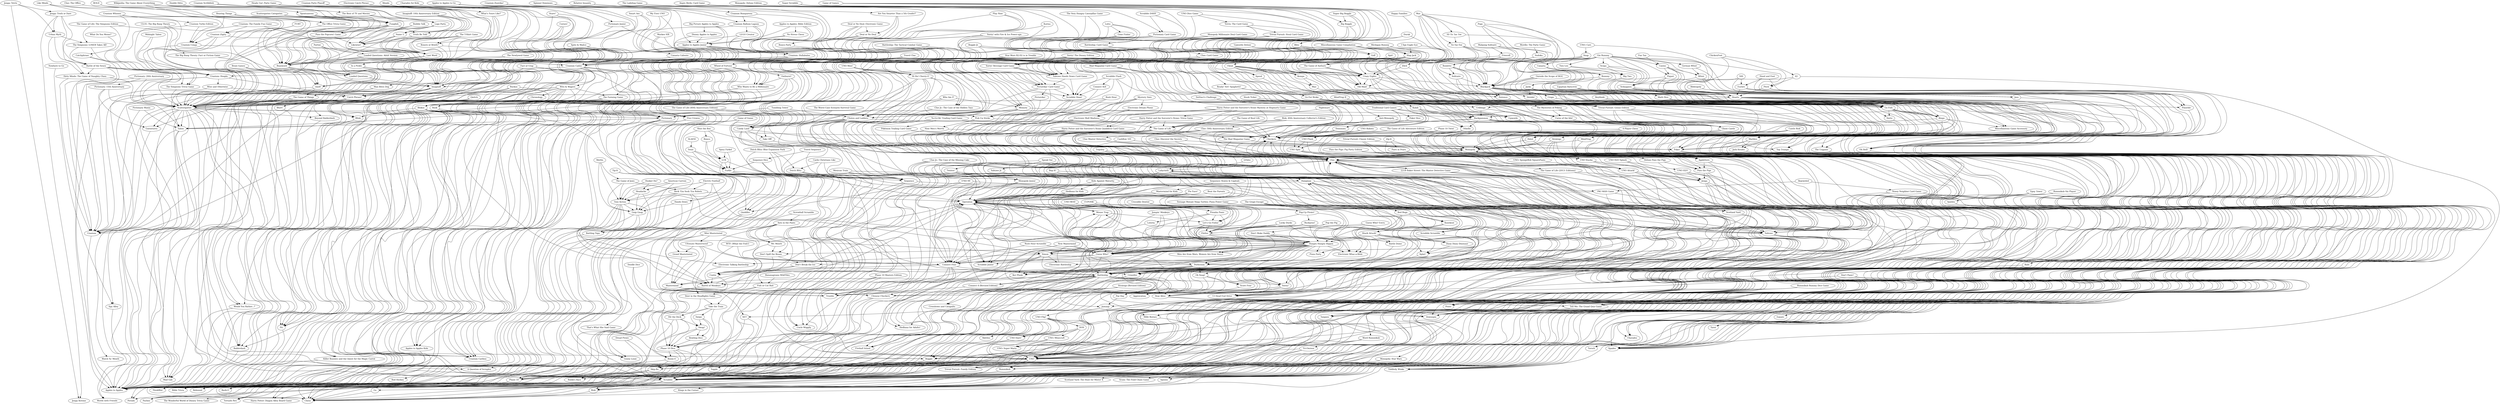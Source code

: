 digraph G {
"Backgammon" -> "Perudo" ["weight"=0.230857087396848]
"Blokus" -> "Perudo" ["weight"=0.267730835133073]
"Wits & Wagers" -> "Perudo" ["weight"=0.247286451148923]
"Backgammon" -> "Poker" ["weight"=0.285596706739323]
"Backgammon" -> "Pente" ["weight"=0.17679022434457]
"Backgammon" -> "Othello" ["weight"=0.284099497725161]
"Backgammon" -> "Chess" ["weight"=0.364974429111567]
"Backgammon" -> "Go" ["weight"=0.253255827615193]
"Backgammon" -> "Scrabble" ["weight"=0.308013513592081]
"Backgammon" -> "Tangoes" ["weight"=0.066330975156921]
"Backgammon" -> "Checkers" ["weight"=0.327109022549114]
"Backgammon" -> "Dominoes" ["weight"=0.291347412855499]
"Cribbage" -> "Backgammon" ["weight"=0.298390880330997]
"Kalah" -> "Backgammon" ["weight"=0.267929110787925]
"Blokus" -> "Backgammon" ["weight"=0.240928279221565]
"Stock Ticker" -> "Backgammon" ["weight"=0.042404895732701]
"Hearts" -> "Backgammon" ["weight"=0.265471029882428]
"Traditional Card Games" -> "Backgammon" ["weight"=0.125825195598126]
"Blokus" -> "Pit" ["weight"=0.230481830610326]
"Blokus" -> "Blink" ["weight"=0.139152596495538]
"Blokus" -> "SET" ["weight"=0.257003170658049]
"Blokus" -> "Apples to Apples" ["weight"=0.285497170876165]
"Blokus" -> "Chess" ["weight"=0.294258594506418]
"Blokus" -> "Go" ["weight"=0.232449522075333]
"Blokus" -> "Scrabble" ["weight"=0.292385290604633]
"Blokus" -> "Quiddler" ["weight"=0.155125046365779]
"Blokus" -> "Five Crowns" ["weight"=0.123934625774396]
"Rush Hour" -> "Blokus" ["weight"=0.0451990441648822]
"Ruckus" -> "Blokus" ["weight"=0.046160915549484]
"Wits & Wagers" -> "Blokus" ["weight"=0.278632085587333]
"Wits & Wagers" -> "Pit" ["weight"=0.238338217494222]
"Wits & Wagers" -> "Balderdash" ["weight"=0.200799932737226]
"Wits & Wagers" -> "Chronology" ["weight"=0.0876788957409457]
"Wits & Wagers" -> "Beyond Balderdash" ["weight"=0.191584165589863]
"Wits & Wagers" -> "Apples to Apples" ["weight"=0.289121075038673]
"Wits & Wagers" -> "Rook" ["weight"=0.14146087332265]
"Wits & Wagers" -> "Scattergories" ["weight"=0.216655851249573]
"Wits & Wagers" -> "Killer Bunnies and the Quest for the Magic Carrot" ["weight"=0.126836384543691]
"Wits & Wagers" -> "The Farming Game" ["weight"=0.0516489357539122]
"Smart Ass" -> "Wits & Wagers" ["weight"=0.0913176544288776]
"Pit" -> "Apples to Apples" ["weight"=0.249701947993671]
"Blink" -> "Pit" ["weight"=0.143142508310929]
"Rook" -> "Pit" ["weight"=0.186745938456579]
"Canasta Caliente" -> "Pit" ["weight"=0.102111959909062]
"Qwitch" -> "Pit" ["weight"=0.0781851736317123]
"Balderdash" -> "Apples to Apples" ["weight"=0.235422048454445]
"Chronology" -> "Apples to Apples" ["weight"=0.0892379325456]
"Taboo" -> "Apples to Apples" ["weight"=0.247239860191049]
"Blink" -> "Apples to Apples" ["weight"=0.147864562989506]
"Catch Phrase!" -> "Apples to Apples" ["weight"=0.209227807282368]
"Wise and Otherwise" -> "Apples to Apples" ["weight"=0.118734330833488]
"Scrabble" -> "Apples to Apples" ["weight"=0.294206491412288]
"Quiddler" -> "Apples to Apples" ["weight"=0.182357267823299]
"Would You Rather...?" -> "Apples to Apples" ["weight"=0.110955167528876]
"Cranium" -> "Apples to Apples" ["weight"=0.256819683590864]
"Rook" -> "Apples to Apples" ["weight"=0.169224786728406]
"Canasta Caliente" -> "Apples to Apples" ["weight"=0.10662976733944]
"Five Crowns" -> "Apples to Apples" ["weight"=0.143406654087165]
"Spy Alley" -> "Apples to Apples" ["weight"=0.0948374969819658]
"Scattergories" -> "Apples to Apples" ["weight"=0.284293635252822]
"Imaginiff" -> "Apples to Apples" ["weight"=0.15995938005443]
"Killer Bunnies and the Quest for the Magic Carrot" -> "Apples to Apples" ["weight"=0.175228873136125]
"Qwitch" -> "Apples to Apples" ["weight"=0.0764412101334906]
"Fact or Crap" -> "Apples to Apples" ["weight"=0.0957462251629624]
"Man Bites Dog" -> "Apples to Apples" ["weight"=0.0817191212090582]
"Cranium: Hoopla" -> "Apples to Apples" ["weight"=0.131236728716634]
"Apples to Apples Kids" -> "Apples to Apples" ["weight"=0.10735633222378]
"The Farming Game" -> "Apples to Apples" ["weight"=0.0741685945445763]
"Curses!" -> "Apples to Apples" ["weight"=0.0894345014438072]
"Dread Pirate" -> "Apples to Apples" ["weight"=0.0636440738051966]
"Cranium Cadoo" -> "Apples to Apples" ["weight"=0.0955868182411507]
"Spite & Malice" -> "Apples to Apples" ["weight"=0.0848998019224047]
"Spinner Dominoes" -> "Apples to Apples" ["weight"=0.0287674665793712]
"Apples to Apples Junior" -> "Apples to Apples" ["weight"=0.149247393037511]
"The Game of Things" -> "Apples to Apples" ["weight"=0.154037750609898]
"In a Pickle" -> "Apples to Apples" ["weight"=0.147144579941005]
"Ruckus" -> "Apples to Apples" ["weight"=0.0476260866141777]
"Quelf" -> "Apples to Apples" ["weight"=0.146721061479489]
"No Stress Chess" -> "Apples to Apples" ["weight"=0.044241980296873]
"Apples to Apples: Bible Edition" -> "Apples to Apples" ["weight"=0.0661802111920348]
"Play Nine" -> "Apples to Apples" ["weight"=0.048728773849956]
"Wackee SIX" -> "Apples to Apples" ["weight"=0.0339026869703034]
"Apples to Apples to Go" -> "Apples to Apples" ["weight"=0.0716904881199236]
"Disney Apples to Apples" -> "Apples to Apples" ["weight"=0.0667512292586783]
"Electronic Catch Phrase" -> "Apples to Apples" ["weight"=0.105993568147449]
"Big Picture Apples to Apples" -> "Apples to Apples" ["weight"=0.0579431560307947]
"Qwitch" -> "Blink" ["weight"=0.148251025675204]
"Ruckus" -> "Blink" ["weight"=0.077477885504545]
"Canasta Caliente" -> "Rook" ["weight"=0.144901103165052]
"The Farming Game" -> "Rook" ["weight"=0.0926788297842853]
"Wackee SIX" -> "Rook" ["weight"=0.0609308596894104]
"Spite & Malice" -> "Canasta Caliente" ["weight"=0.118449618460942]
"Chronology" -> "Balderdash" ["weight"=0.0815905449892969]
"Beyond Balderdash" -> "Balderdash" ["weight"=0.205154692388017]
"Scattergories" -> "Balderdash" ["weight"=0.257334652682159]
"The Game of Things" -> "Balderdash" ["weight"=0.129080423052318]
"Scattergories" -> "Beyond Balderdash" ["weight"=0.186085370428416]
"Scattergories" -> "Taboo" ["weight"=0.31787485037061]
"Scattergories" -> "Boggle" ["weight"=0.261089462177478]
"Scattergories" -> "Pictionary" ["weight"=0.278519686162274]
"Catch Phrase!" -> "Scattergories" ["weight"=0.205177439196035]
"Scattergories" -> "Scrabble" ["weight"=0.2860775322912]
"Scattergories" -> "Mad Gab" ["weight"=0.171912269831201]
"Scattergories" -> "Cranium" ["weight"=0.260106580233129]
"Scattergories" -> "Upwords" ["weight"=0.172483057790165]
"Scattergories" -> "A Question of Scruples" ["weight"=0.0960089230057826]
"Scattergories" -> "Spy Alley" ["weight"=0.0854972001531958]
"Scattergories" -> "Guesstures" ["weight"=0.194133206980793]
"Imaginiff" -> "Scattergories" ["weight"=0.162064185931883]
"Loaded Questions" -> "Scattergories" ["weight"=0.129927316519932]
"Dirty Minds: The Game of Naughty Clues" -> "Scattergories" ["weight"=0.072638812653951]
"The Simpsons Trivia Game" -> "Scattergories" ["weight"=0.0536829794908906]
"Battle of the Sexes" -> "Scattergories" ["weight"=0.112109479360233]
"Man Bites Dog" -> "Scattergories" ["weight"=0.069736014597565]
"Outburst!" -> "Scattergories" ["weight"=0.178902127390846]
"Buzzword" -> "Scattergories" ["weight"=0.125105496275483]
"Pictionary Junior" -> "Scattergories" ["weight"=0.0586804389866094]
"The Newlywed Game" -> "Scattergories" ["weight"=0.0611215293625097]
"The Game of Things" -> "Scattergories" ["weight"=0.16242660919838]
"In a Pickle" -> "Scattergories" ["weight"=0.125688774846611]
"The Game of Life: The Simpsons Edition" -> "Scattergories" ["weight"=0.0462214044704831]
"Last Word" -> "Scattergories" ["weight"=0.118880981174589]
"Quelf" -> "Scattergories" ["weight"=0.142581384496341]
"Catchphrase" -> "Scattergories" ["weight"=0.0556323173174837]
"Smart Ass" -> "Scattergories" ["weight"=0.110537405586749]
"Pictionary: 15th Anniversary" -> "Scattergories" ["weight"=0.0358676901151196]
"Pictionary: 20th Anniversary" -> "Scattergories" ["weight"=0.0449247582885189]
"What's Yours Like?" -> "Scattergories" ["weight"=0.0822401468679174]
"Loaded Questions: Adult Version" -> "Scattergories" ["weight"=0.0432350913677837]
"Partini" -> "Scattergories" ["weight"=0.0560696207853061]
"Funglish" -> "Scattergories" ["weight"=0.0920516754528718]
"Cranium Scribblish" -> "Scattergories" ["weight"=0.0680828570040196]
"Scattergories Categories" -> "Scattergories" ["weight"=0.125385276451255]
"FURT" -> "Scattergories" ["weight"=0.0340185720522204]
"The Big Bang Theory: Fact or Fiction Game" -> "Scattergories" ["weight"=0.0356058138334728]
"Electronic Catch Phrase" -> "Scattergories" ["weight"=0.127905766137437]
"CLUE: The Big Bang Theory" -> "Scattergories" ["weight"=0.0261485381651712]
"Heads Up!: Party Game" -> "Scattergories" ["weight"=0.0531551665361435]
"Brain Games" -> "Scattergories" ["weight"=0.0374332816481841]
"Midnight Taboo" -> "Scattergories" ["weight"=0.0394095386925953]
"Quelf" -> "The Game of Things" ["weight"=0.126911676249313]
"What's Yours Like?" -> "The Game of Things" ["weight"=0.0957240339723731]
"Heads Up!: Party Game" -> "The Game of Things" ["weight"=0.0511753545835937]
"Scotland Yard" -> "Scrabble" ["weight"=0.238185910172347]
"Labyrinth" -> "Scotland Yard" ["weight"=0.234056859262176]
"221B Baker Street: The Master Detective Game" -> "Scotland Yard" ["weight"=0.119215784109209]
"Clue" -> "Scotland Yard" ["weight"=0.237207089747033]
"Taboo" -> "Scrabble" ["weight"=0.281842702458425]
"SET" -> "Scrabble" ["weight"=0.222623190797399]
"Labyrinth" -> "Scrabble" ["weight"=0.219598517589692]
"Boggle" -> "Scrabble" ["weight"=0.320399782004313]
"MindTrap" -> "Scrabble" ["weight"=0.122510970878219]
"Yahtzee" -> "Scrabble" ["weight"=0.330466510441368]
"Pictionary" -> "Scrabble" ["weight"=0.274987549400949]
"Othello" -> "Scrabble" ["weight"=0.261751032329114]
"Jenga" -> "Scrabble" ["weight"=0.299955641348252]
"Pass the Pigs" -> "Scrabble" ["weight"=0.184742560024797]
"Trivial Pursuit: Genus Edition" -> "Scrabble" ["weight"=0.274657531817306]
"Rush Hour" -> "Scrabble" ["weight"=0.0479217962999943]
"Big Boggle" -> "Scrabble" ["weight"=0.141685595759465]
"Pictureka!" -> "Scrabble" ["weight"=0.0841386985467423]
"Scrabble" -> "Chess" ["weight"=0.372223018272237]
"Scrabble" -> "Risk" ["weight"=0.345640340969634]
"Quiddler" -> "Scrabble" ["weight"=0.166762638656288]
"Mille Bornes" -> "Scrabble" ["weight"=0.214413254193561]
"Rummikub" -> "Scrabble" ["weight"=0.27311046397441]
"221B Baker Street: The Master Detective Game" -> "Scrabble" ["weight"=0.106808148622658]
"Clue" -> "Scrabble" ["weight"=0.340969573432042]
"Monopoly" -> "Scrabble" ["weight"=0.392845526688319]
"Upwords" -> "Scrabble" ["weight"=0.212252234450939]
"Clue Master Detective" -> "Scrabble" ["weight"=0.0892895982168899]
"Checkers" -> "Scrabble" ["weight"=0.295248290064739]
"UNO" -> "Scrabble" ["weight"=0.339221602372374]
"Chinese Checkers" -> "Scrabble" ["weight"=0.223802617643817]
"Battleship" -> "Scrabble" ["weight"=0.296105752705772]
"Tri-Ominos" -> "Scrabble" ["weight"=0.151822187212079]
"Word Rummikub" -> "Scrabble" ["weight"=0.0431957769291923]
"Clue: 50th Anniversary Edition" -> "Scrabble" ["weight"=0.0500245299517588]
"MindTrap II" -> "Scrabble" ["weight"=0.0583125502470081]
"Dread Pirate" -> "Scrabble" ["weight"=0.0518122678915838]
"Super Scrabble" -> "Scrabble" ["weight"=0.0924126975368478]
"Risk: 40th Anniversary Collector's Edition" -> "Scrabble" ["weight"=0.0455482097348976]
"Scrabble Scramble" -> "Scrabble" ["weight"=0.0499938915250251]
"Smart Ass" -> "Scrabble" ["weight"=0.078922398855782]
"Stratego (Revised Edition)" -> "Scrabble" ["weight"=0.0493336517073783]
"Scrabble Slam!" -> "Scrabble" ["weight"=0.132826856550588]
"Pictureka! Card Game" -> "Scrabble" ["weight"=0.0611626834940312]
"Appletters" -> "Scrabble" ["weight"=0.045876036689198]
"Upwords Deluxe" -> "Scrabble" ["weight"=0.0281684261921349]
"Pairs in Pears" -> "Scrabble" ["weight"=0.0407439343750217]
"Scrabble Flash" -> "Scrabble" ["weight"=0.0648569492310665]
"Zip-It" -> "Scrabble" ["weight"=0.0352776976253698]
"Clue" -> "Labyrinth" ["weight"=0.203576889688634]
"UNO" -> "Labyrinth" ["weight"=0.215326672920629]
"Q•bitz" -> "Labyrinth" ["weight"=0.0620501288506504]
"Clue" -> "221B Baker Street: The Master Detective Game" ["weight"=0.124306582514338]
"Clue" -> "Mille Bornes" ["weight"=0.219831195648496]
"Monopoly" -> "Clue" ["weight"=0.377848847582584]
"Clue Master Detective" -> "Clue" ["weight"=0.126770338069821]
"The Mad Magazine Game" -> "Clue" ["weight"=0.114528115291237]
"13 Dead End Drive" -> "Clue" ["weight"=0.133511296707062]
"Anti-Monopoly" -> "Clue" ["weight"=0.0660118870540976]
"Trivial Pursuit: Family Edition" -> "Clue" ["weight"=0.0729254195693706]
"UNO" -> "Clue" ["weight"=0.310204809904164]
"Mad Magazine Card Game" -> "Clue" ["weight"=0.0527928697385739]
"Aggravation" -> "Clue" ["weight"=0.116935358359189]
"Sorry!" -> "Clue" ["weight"=0.277083317670797]
"Battleship" -> "Clue" ["weight"=0.323976732462242]
"The Game of Life" -> "Clue" ["weight"=0.331173682131672]
"Harry Potter and the Sorcerer's Stone Quidditch Card Game" -> "Clue" ["weight"=0.0517352719691682]
"Tripoley" -> "Clue" ["weight"=0.104394939640886]
"Clue: 50th Anniversary Edition" -> "Clue" ["weight"=0.0571813640333794]
"Nightmare" -> "Clue" ["weight"=0.0733053989606138]
"Harry Potter and the Sorcerer's Stone: Trivia Game" -> "Clue" ["weight"=0.0569311068097838]
"Harry Potter and the Sorcerer's Stone Mystery at Hogwarts Game" -> "Clue" ["weight"=0.0607699302630731]
"Risk: 40th Anniversary Collector's Edition" -> "Clue" ["weight"=0.0461035978683258]
"Poker" -> "Spades" ["weight"=0.239599351514436]
"Oh Hell!" -> "Spades" ["weight"=0.237499036515899]
"Pinochle" -> "Spades" ["weight"=0.222180533688798]
"Hearts" -> "Spades" ["weight"=0.466082753093814]
"Euchre" -> "Spades" ["weight"=0.291314258155121]
"Hand and Foot" -> "Spades" ["weight"=0.122173362048359]
"Pitch" -> "Spades" ["weight"=0.144023025456743]
"Blackjack" -> "Spades" ["weight"=0.221263835533083]
"42" -> "Spades" ["weight"=0.113880759610605]
"Egyptian Ratscrew" -> "Spades" ["weight"=0.1320292782275]
"Gin Rummy" -> "Spades" ["weight"=0.246730426404719]
"Poker" -> "Chess" ["weight"=0.36613459828861]
"Checkers" -> "Poker" ["weight"=0.309113759524896]
"Pokémon Trading Card Game" -> "Poker" ["weight"=0.143799441953385]
"Cribbage" -> "Poker" ["weight"=0.212692421755498]
"Hearts" -> "Poker" ["weight"=0.323071341906587]
"Blackjack" -> "Poker" ["weight"=0.289235309172342]
"Tic-Tac-Toe" -> "Poker" ["weight"=0.20233773271785]
"Egyptian Ratscrew" -> "Poker" ["weight"=0.0911818922572225]
"Hearts" -> "Oh Hell!" ["weight"=0.296255637339495]
"Euchre" -> "Oh Hell!" ["weight"=0.199677814741102]
"Hand and Foot" -> "Oh Hell!" ["weight"=0.102031544147389]
"500" -> "Oh Hell!" ["weight"=0.145436955714847]
"Whist" -> "Oh Hell!" ["weight"=0.164658564596866]
"German Whist" -> "Oh Hell!" ["weight"=0.139219822063262]
"Gin Rummy" -> "Oh Hell!" ["weight"=0.204211428314276]
"Hearts" -> "Pinochle" ["weight"=0.222742195147127]
"Euchre" -> "Pinochle" ["weight"=0.199843388463123]
"Pitch" -> "Pinochle" ["weight"=0.11151378180391]
"Hearts" -> "Cribbage" ["weight"=0.264208869100963]
"Hearts" -> "Tarot" ["weight"=0.0977721625976503]
"Hearts" -> "Checkers" ["weight"=0.274568589239966]
"Euchre" -> "Hearts" ["weight"=0.310527173450648]
"Pitch" -> "Hearts" ["weight"=0.1321026260051]
"Blackjack" -> "Hearts" ["weight"=0.288252197514632]
"Schnapsen" -> "Hearts" ["weight"=0.0996592871977714]
"42" -> "Hearts" ["weight"=0.0936541579630138]
"500" -> "Hearts" ["weight"=0.152371248502779]
"Whist" -> "Hearts" ["weight"=0.19210401405387]
"Big Two" -> "Hearts" ["weight"=0.130255793489988]
"Egyptian Ratscrew" -> "Hearts" ["weight"=0.152525296497954]
"Rummy" -> "Hearts" ["weight"=0.241139631427801]
"Scopa" -> "Hearts" ["weight"=0.122529145051175]
"Canasta" -> "Hearts" ["weight"=0.191911355157611]
"Tien Len" -> "Hearts" ["weight"=0.0664844727517366]
"Casino" -> "Hearts" ["weight"=0.144325122529469]
"Fan Tan" -> "Hearts" ["weight"=0.113206042231424]
"ChickenFoot" -> "Hearts" ["weight"=0.0749642032155153]
"Gin Rummy" -> "Hearts" ["weight"=0.299171302846743]
"Hand and Foot" -> "Euchre" ["weight"=0.120745604599636]
"500" -> "Euchre" ["weight"=0.130157717078892]
"42" -> "Pitch" ["weight"=0.0780525501444842]
"ChickenFoot" -> "Pitch" ["weight"=0.0627207479243436]
"Outside the Scope of BGG" -> "Blackjack" ["weight"=0.0900062814065454]
"Blackjack" -> "Checkers" ["weight"=0.294453355686288]
"Blackjack" -> "Bingo" ["weight"=0.304187601006315]
"Blackjack" -> "Charades" ["weight"=0.190306842762476]
"Blackjack" -> "Marbles" ["weight"=0.218361042013461]
"Blackjack" -> "Miscellaneous Game Accessory" ["weight"=0.0633651031286171]
"Blackjack" -> "Go Fish" ["weight"=0.298628987124064]
"Blackjack" -> "Patience" ["weight"=0.22866530911899]
"Blackjack" -> "Craps" ["weight"=0.22241475068557]
"Crazy Eights" -> "Blackjack" ["weight"=0.283212759557727]
"Tic-Tac-Toe" -> "Blackjack" ["weight"=0.294347487678244]
"Solitaire" -> "Blackjack" ["weight"=0.212651122803716]
"Roulette" -> "Blackjack" ["weight"=0.31456556113552]
"Rummy" -> "Blackjack" ["weight"=0.246001122742685]
"3D Tic Tac Toe" -> "Blackjack" ["weight"=0.0636854365162121]
"War" -> "Blackjack" ["weight"=0.326848994261301]
"Sudoku" -> "Blackjack" ["weight"=0.0722912873277219]
"Gin Rummy" -> "Blackjack" ["weight"=0.212184777656237]
"Freecell" -> "Blackjack" ["weight"=0.157143067460425]
"Mahjong Solitaire" -> "Blackjack" ["weight"=0.091263624063202]
"ChickenFoot" -> "42" ["weight"=0.0929543493798332]
"Gin Rummy" -> "Scopa" ["weight"=0.123645284650717]
"Gin Rummy" -> "Canasta" ["weight"=0.162981266528121]
"Gin Rummy" -> "Rummy" ["weight"=0.24420641701103]
"Gin Rummy" -> "Schnapsen" ["weight"=0.130503153177813]
"Gin Rummy" -> "Piquet" ["weight"=0.144165759824081]
"Gin Rummy" -> "Whist" ["weight"=0.159253531870853]
"Gin Rummy" -> "Big Two" ["weight"=0.119058839454055]
"Gin Rummy" -> "Tien Len" ["weight"=0.0985518416880114]
"Gin Rummy" -> "Casino" ["weight"=0.165090240443082]
"Gin Rummy" -> "German Whist" ["weight"=0.157765011393202]
"Tell Me: The Grand Quiz Game" -> "Downspin" ["weight"=0.142287643666953]
"Stay Alive" -> "Downspin" ["weight"=0.146672983655825]
"PAC-MAN Game" -> "Downspin" ["weight"=0.0749527964598317]
"Sjoelen" -> "Downspin" ["weight"=0.0890056928793303]
"Hangman" -> "Downspin" ["weight"=0.0915450712901144]
"Don't Panic!" -> "Downspin" ["weight"=0.056240303649186]
"Rolit" -> "Downspin" ["weight"=0.115757527060524]
"Nosey Neighbor Card Game" -> "Downspin" ["weight"=0.084310040584108]
"Tipsy Tower" -> "Downspin" ["weight"=0.134373381507381]
"Rummikub Six Player" -> "Downspin" ["weight"=0.0217617918672373]
"Sjoelen" -> "Tell Me: The Grand Quiz Game" ["weight"=0.108170474239398]
"Stay Alive" -> "Tell Me: The Grand Quiz Game" ["weight"=0.0772298495151432]
"Don't Panic!" -> "Tell Me: The Grand Quiz Game" ["weight"=0.0708474335213437]
"Rolit" -> "Tell Me: The Grand Quiz Game" ["weight"=0.0929432790618698]
"Tipsy Tower" -> "Tell Me: The Grand Quiz Game" ["weight"=0.126795896296976]
"Oh Snap!" -> "Stay Alive" ["weight"=0.114740672195014]
"Operation" -> "Stay Alive" ["weight"=0.143449991437998]
"Score Four" -> "Stay Alive" ["weight"=0.102894882145141]
"PAC-MAN Game" -> "Stay Alive" ["weight"=0.109966358137352]
"Hangman" -> "Stay Alive" ["weight"=0.173104317973088]
"Perfection" -> "Stay Alive" ["weight"=0.129763154893657]
"Don't Panic!" -> "Stay Alive" ["weight"=0.0483788142790857]
"Rolit" -> "Stay Alive" ["weight"=0.0781113429441449]
"Nosey Neighbor Card Game" -> "Stay Alive" ["weight"=0.0879524429368617]
"PAC-MAN Game" -> "Operation" ["weight"=0.0830514452505331]
"Hangman" -> "PAC-MAN Game" ["weight"=0.0976226256881227]
"Bejeweled" -> "PAC-MAN Game" ["weight"=0.0514106783878436]
"Tipsy Tower" -> "Sjoelen" ["weight"=0.11239129047649]
"Hangman" -> "Oh Snap!" ["weight"=0.111206796377937]
"Hangman" -> "Operation" ["weight"=0.221619180313249]
"Hangman" -> "Skittles" ["weight"=0.0477886598362068]
"Hangman" -> "Score Four" ["weight"=0.115665787014248]
"Perfection" -> "Hangman" ["weight"=0.218033244387125]
"Simon" -> "Hangman" ["weight"=0.262732401716776]
"Labyrinth" -> "Hangman" ["weight"=0.21693671309077]
"Bop It!" -> "Hangman" ["weight"=0.0790797687496722]
"Nosey Neighbor Card Game" -> "Rolit" ["weight"=0.0773266410394386]
"Tipsy Tower" -> "Rolit" ["weight"=0.0785438428354131]
"Rummikub Six Player" -> "Rolit" ["weight"=0.0346830017550461]
"Bejeweled" -> "Nosey Neighbor Card Game" ["weight"=0.0453203373161863]
"Taboo" -> "Cranium" ["weight"=0.253233631798036]
"Pictionary" -> "Taboo" ["weight"=0.270970037517496]
"Battle of the Sexes" -> "Taboo" ["weight"=0.0946426906058664]
"Who Wants to Be a Millionaire" -> "Taboo" ["weight"=0.097640281529663]
"Outburst!" -> "Taboo" ["weight"=0.204415853961257]
"Pictionary Mania" -> "Taboo" ["weight"=0.0378552648043891]
"Midnight Taboo" -> "Taboo" ["weight"=0.0495580556527623]
"Catch Phrase!" -> "Cranium" ["weight"=0.175453195044979]
"Guesstures" -> "Cranium" ["weight"=0.163859968001532]
"Dirty Minds: The Game of Naughty Clues" -> "Cranium" ["weight"=0.0691659794467633]
"Battle of the Sexes" -> "Cranium" ["weight"=0.118385057414223]
"Cranium: Hoopla" -> "Cranium" ["weight"=0.160569092239302]
"Cranium Cadoo" -> "Cranium" ["weight"=0.114014539260852]
"Cranium Zigity" -> "Cranium" ["weight"=0.127687835587069]
"Catchphrase" -> "Cranium" ["weight"=0.0425558913824604]
"Pictionary Mania" -> "Cranium" ["weight"=0.0355237069270825]
"Pictionary: 15th Anniversary" -> "Cranium" ["weight"=0.0324804069579382]
"Pictionary: 20th Anniversary" -> "Cranium" ["weight"=0.035731778278385]
"Apples to Apples to Go" -> "Cranium" ["weight"=0.0480645683214611]
"Pictionary" -> "Boggle" ["weight"=0.244322137604143]
"Pictionary" -> "A Question of Scruples" ["weight"=0.111238098457804]
"Who Wants to Be a Millionaire" -> "Pictionary" ["weight"=0.0956272341248]
"Outburst!" -> "Pictionary" ["weight"=0.167588756108608]
"Wheel of Fortune" -> "Pictionary" ["weight"=0.0856404147613637]
"Pictionary Junior" -> "Pictionary" ["weight"=0.094602760261213]
"Travel Clue" -> "Pictionary" ["weight"=0.0348011964830045]
"Pictureka!" -> "Pictionary" ["weight"=0.0899703284408488]
"Pictureka! Card Game" -> "Pictionary" ["weight"=0.0663298445754518]
"Pictionary Card Game" -> "Pictionary" ["weight"=0.0532919634324931]
"Battle of the Sexes" -> "Dirty Minds: The Game of Naughty Clues" ["weight"=0.0798928613166075]
"Battle of the Sexes" -> "The Simpsons Trivia Game" ["weight"=0.0677635327224583]
"The Simpsons: LOSER Takes All!" -> "Battle of the Sexes" ["weight"=0.0683981716610996]
"Urban Myth" -> "Battle of the Sexes" ["weight"=0.0690816841074833]
"Jenga: Truth or Dare" -> "Battle of the Sexes" ["weight"=0.06093588096624]
"Outburst!" -> "Who Wants to Be a Millionaire" ["weight"=0.115468579877058]
"Wheel of Fortune" -> "Who Wants to Be a Millionaire" ["weight"=0.126097216214887]
"Deal or No Deal" -> "Who Wants to Be a Millionaire" ["weight"=0.0834814098885815]
"Deal or No Deal: Electronic Game" -> "Who Wants to Be a Millionaire" ["weight"=0.0624468498297967]
"Are You Smarter Than a 5th Grader?" -> "Who Wants to Be a Millionaire" ["weight"=0.0862719975990565]
"Outburst!" -> "A Question of Scruples" ["weight"=0.0918225705260689]
"Outburst!" -> "ThinkBlot" ["weight"=0.0832404054802936]
"Wheel of Fortune" -> "Outburst!" ["weight"=0.0816601042890617]
"SET" -> "Chess" ["weight"=0.206795116171059]
"Risk" -> "Chess" ["weight"=0.333488186531695]
"Go" -> "Chess" ["weight"=0.347771083004744]
"Monopoly" -> "Chess" ["weight"=0.358584953407906]
"Stratego" -> "Chess" ["weight"=0.298084638497598]
"Checkers" -> "Chess" ["weight"=0.390825707338214]
"Pokémon Trading Card Game" -> "Chess" ["weight"=0.160132950306026]
"4 Player Chess" -> "Chess" ["weight"=0.0796166748228139]
"Yu-Gi-Oh! Trading Card Game" -> "Chess" ["weight"=0.0997665680973323]
"Cashflow 101" -> "Chess" ["weight"=0.0439462513240663]
"Stratego (Revised Edition)" -> "Chess" ["weight"=0.0479772096886943]
"Othello" -> "Checkers" ["weight"=0.277950122896363]
"Kalah" -> "Checkers" ["weight"=0.263418739126574]
"Checkers" -> "Monopoly" ["weight"=0.299360730062454]
"Pachisi" -> "Checkers" ["weight"=0.277105342491212]
"Pokémon Trading Card Game" -> "Checkers" ["weight"=0.154283261344856]
"4 Player Chess" -> "Checkers" ["weight"=0.0656002636246076]
"Chinese Checkers" -> "Checkers" ["weight"=0.392268709519652]
"Dominoes" -> "Checkers" ["weight"=0.35141925965479]
"Battleship" -> "Checkers" ["weight"=0.357595661192949]
"Connect Four" -> "Checkers" ["weight"=0.382695892436653]
"Game of Goose" -> "Checkers" ["weight"=0.131961845896537]
"Nine Men's Morris" -> "Checkers" ["weight"=0.234191302173739]
"Yu-Gi-Oh! Trading Card Game" -> "Checkers" ["weight"=0.0989818258562485]
"Chutes and Ladders" -> "Checkers" ["weight"=0.298276725543754]
"Pick Up Sticks" -> "Checkers" ["weight"=0.256485744218541]
"Bingo" -> "Checkers" ["weight"=0.262388927663295]
"Memory" -> "Checkers" ["weight"=0.242573505107831]
"Poker Dice" -> "Checkers" ["weight"=0.134687113108653]
"Lotto" -> "Checkers" ["weight"=0.0919768408576233]
"Tic-Tac-Toe" -> "Checkers" ["weight"=0.291828343775751]
"Solitaire" -> "Checkers" ["weight"=0.206202428196511]
"Traditional Card Games" -> "Checkers" ["weight"=0.164676065771532]
"Yu-Gi-Oh! Trading Card Game" -> "Pokémon Trading Card Game" ["weight"=0.241927542975122]
"Stock Ticker" -> "Cribbage" ["weight"=0.072380280564398]
"Tic-Tac-Toe" -> "Bingo" ["weight"=0.308523570507811]
"3D Tic Tac Toe" -> "Tic-Tac-Toe" ["weight"=0.0699153491519022]
"War" -> "Tic-Tac-Toe" ["weight"=0.28187806841316]
"Whist" -> "Tarot" ["weight"=0.100172222995397]
"Casino" -> "Whist" ["weight"=0.14086491318786]
"German Whist" -> "Whist" ["weight"=0.133985334304433]
"Rush Hour" -> "SET" ["weight"=0.0375132034305568]
"Yahtzee" -> "UNO" ["weight"=0.333557409060567]
"Jenga" -> "UNO" ["weight"=0.327519692193317]
"UNO" -> "Phase 10" ["weight"=0.258438287186444]
"UNO" -> "Skip-Bo" ["weight"=0.265268453987202]
"UNO" -> "Monopoly" ["weight"=0.357914696769736]
"UNO" -> "Rummikub" ["weight"=0.272671919975359]
"UNO" -> "Trivial Pursuit: Family Edition" ["weight"=0.0842343631288124]
"Sequence" -> "UNO" ["weight"=0.194629358858727]
"UNO Attack!" -> "UNO" ["weight"=0.138511826885415]
"UNO Stacko" -> "UNO" ["weight"=0.094398974416887]
"Tri-Ominos" -> "UNO" ["weight"=0.147796316930469]
"Mexican Train" -> "UNO" ["weight"=0.124873095723713]
"UNO H2O" -> "UNO" ["weight"=0.0629267278147125]
"UNO H2O Splash" -> "UNO" ["weight"=0.0315150443336851]
"UNO Spin" -> "UNO" ["weight"=0.0709162264617888]
"Clue: Discover the Secrets" -> "UNO" ["weight"=0.0623616108297718]
"Clue" -> "UNO" ["weight"=0.0514289678276889]
"The Game of Life (2013- Editions)" -> "UNO" ["weight"=0.0558086632209084]
"Dutch Blitz: Blue Expansion Pack" -> "UNO" ["weight"=0.0377038238738825]
"UNO: Super Mario" -> "UNO" ["weight"=0.0396854615758091]
"UNO: Minecraft" -> "UNO" ["weight"=0.0386563292976805]
"DOS" -> "UNO" ["weight"=0.143153596965178]
"Trivial Pursuit: Classic Edition" -> "UNO" ["weight"=0.061169205849858]
"UNO Flip!" -> "UNO" ["weight"=0.165622969608664]
"Jumanji" -> "UNO" ["weight"=0.0241750982609367]
"Clue" -> "UNO" ["weight"=0.0314730125889065]
"Upwords" -> "Boggle" ["weight"=0.22031561328209]
"Big Boggle" -> "Boggle" ["weight"=0.213076460547792]
"Scrabble Slam!" -> "Boggle" ["weight"=0.122073884081749]
"Connect 4x4" -> "Boggle" ["weight"=0.0382846404152205]
"Scrabble Flash" -> "Boggle" ["weight"=0.069374559539529]
"Super Big Boggle" -> "Boggle" ["weight"=0.0850990549426437]
"Big Boggle" -> "Upwords" ["weight"=0.135728751101111]
"Super Scrabble" -> "Upwords" ["weight"=0.086352982404485]
"Upwords Deluxe" -> "Upwords" ["weight"=0.0257066725433987]
"Super Big Boggle" -> "Upwords" ["weight"=0.0540227426882533]
"Super Scrabble" -> "Big Boggle" ["weight"=0.0782477502858109]
"Super Big Boggle" -> "Big Boggle" ["weight"=0.148928440610376]
"Scrabble Slam!" -> "Scrabble Scramble" ["weight"=0.0764629370985971]
"Connect 4x4" -> "Scrabble Slam!" ["weight"=0.0568858847787771]
"Pictureka! Card Game" -> "Scrabble Slam!" ["weight"=0.14629150167191]
"Yahtzee Hands Down Card Game" -> "Scrabble Slam!" ["weight"=0.134105780008987]
"Sorry! Revenge Card Game" -> "Scrabble Slam!" ["weight"=0.149930889482398]
"Scrabble Flash" -> "Scrabble Slam!" ["weight"=0.106623979936851]
"Pictionary Card Game" -> "Scrabble Slam!" ["weight"=0.069327676836602]
"Trivial Pursuit: Steal Card Game" -> "Scrabble Slam!" ["weight"=0.0982333503809841]
"Scrabble Flash" -> "Connect 4x4" ["weight"=0.057054411678717]
"Scrabble Flash" -> "Scrabble Scramble" ["weight"=0.0471968588157852]
"Othello" -> "Pente" ["weight"=0.194780718040594]
"Kalah" -> "Pente" ["weight"=0.151380599524491]
"DaVinci's Challenge" -> "Pente" ["weight"=0.0888876102222928]
"Kalah" -> "Othello" ["weight"=0.255801849753795]
"DaVinci's Challenge" -> "Othello" ["weight"=0.0813608422664153]
"Kalah" -> "Tangoes" ["weight"=0.0743682813477658]
"Kalah" -> "Dominoes" ["weight"=0.244180623878102]
"DaVinci's Challenge" -> "Kalah" ["weight"=0.0770876722392606]
"Crossfire" -> "Fireball Island" ["weight"=0.102998905641504]
"Simon" -> "Fireball Island" ["weight"=0.0789757656722154]
"Hungry Hungry Hippos" -> "Fireball Island" ["weight"=0.0863084365319574]
"Hungry Hungry Hippos" -> "Crossfire" ["weight"=0.154275320531199]
"Perfection" -> "Crossfire" ["weight"=0.166479475391943]
"Simon" -> "Crossfire" ["weight"=0.147002423216739]
"Splat!" -> "Crossfire" ["weight"=0.0734993445455413]
"Battle Dome" -> "Crossfire" ["weight"=0.0751949145742275]
"Shark Attack!" -> "Crossfire" ["weight"=0.0940625568439585]
"Bed Bugs" -> "Crossfire" ["weight"=0.106054443697653]
"The Grape Escape" -> "Crossfire" ["weight"=0.0830767173161884]
"Teenage Mutant Ninja Turtles: Pizza Power Game" -> "Crossfire" ["weight"=0.058078745166478]
"Simon" -> "Operation" ["weight"=0.272832369098318]
"Simon" -> "Electronic Battleship" ["weight"=0.143833908807432]
"Hungry Hungry Hippos" -> "Simon" ["weight"=0.273107160116111]
"Simon" -> "Perfection" ["weight"=0.285236208649403]
"Simon" -> "Barrel of Monkeys" ["weight"=0.253594459836158]
"Simon" -> "Electronic Talking Battleship" ["weight"=0.0679323005036426]
"Labyrinth" -> "Simon" ["weight"=0.235640063299639]
"Toss Across" -> "Simon" ["weight"=0.201116025032716]
"Rock 'Em Sock 'Em Robots" -> "Simon" ["weight"=0.196449091231029]
"Electric Football" -> "Simon" ["weight"=0.110452893552884]
"Bop It!" -> "Simon" ["weight"=0.148742758335959]
"Pop-Up Pirate!" -> "Hungry Hungry Hippos" ["weight"=0.127457399498645]
"Hungry Hungry Hippos" -> "Crossbows and Catapults" ["weight"=0.0968981452129461]
"Hungry Hungry Hippos" -> "Battleship" ["weight"=0.267308131379683]
"Hungry Hungry Hippos" -> "Mouse Trap" ["weight"=0.292757033603707]
"Hungry Hungry Hippos" -> "Don't Break the Ice" ["weight"=0.243517958869024]
"Hungry Hungry Hippos" -> "Men Are from Mars, Women Are from Venus" ["weight"=0.0505240507389835]
"Hungry Hungry Hippos" -> "Operation" ["weight"=0.354404597403892]
"Hungry Hungry Hippos" -> "Guess Who?" ["weight"=0.293398113450668]
"Hungry Hungry Hippos" -> "Pizza Party" ["weight"=0.072765961250522]
"Hungry Hungry Hippos" -> "Topple" ["weight"=0.123601261935424]
"Hungry Hungry Hippos" -> "Ker Plunk" ["weight"=0.233963523738267]
"Hungry Hungry Hippos" -> "Barrel of Monkeys" ["weight"=0.234812082911522]
"Hungry Hungry Hippos" -> "Cootie" ["weight"=0.217272074506921]
"Hungry Hungry Hippos" -> "Don't Spill the Beans" ["weight"=0.171809170943419]
"Hungry Hungry Hippos" -> "Perfection" ["weight"=0.280027477519636]
"Hungry Hungry Hippos" -> "Electronic Whac-a-Mole" ["weight"=0.0905517329152854]
"Shark Attack!" -> "Hungry Hungry Hippos" ["weight"=0.101447226162081]
"Don't Wake Daddy" -> "Hungry Hungry Hippos" ["weight"=0.120021079468908]
"Elefun" -> "Hungry Hungry Hippos" ["weight"=0.154582525109502]
"Jumpin' Monkeys" -> "Hungry Hungry Hippos" ["weight"=0.0913364733244734]
"Buckaroo!" -> "Hungry Hungry Hippos" ["weight"=0.149486293978579]
"Bed Bugs" -> "Hungry Hungry Hippos" ["weight"=0.145071117079205]
"Lucky Ducks" -> "Hungry Hungry Hippos" ["weight"=0.098210621771288]
"Crocodile Dentist" -> "Hungry Hungry Hippos" ["weight"=0.121906253988167]
"Let's Go Fishin'" -> "Hungry Hungry Hippos" ["weight"=0.238679988554649]
"Pie Face!" -> "Hungry Hungry Hippos" ["weight"=0.0973413403960823]
"Pop the Pig" -> "Hungry Hungry Hippos" ["weight"=0.107853215671314]
"MindTrap" -> "Monopoly" ["weight"=0.106081204223755]
"Trivial Pursuit: Genus Edition" -> "MindTrap" ["weight"=0.139641248902142]
"MindTrap II" -> "MindTrap" ["weight"=0.263644145840467]
"Yahtzee" -> "Monopoly" ["weight"=0.313277042425335]
"Trivial Pursuit: Genus Edition" -> "Monopoly" ["weight"=0.274128435794199]
"Monopoly" -> "Risk" ["weight"=0.416629895387003]
"Monopoly" -> "Skip-Bo" ["weight"=0.180972191055728]
"Monopoly" -> "Monopoly: Star Wars" ["weight"=0.0956835572230704]
"Hotel" -> "Monopoly" ["weight"=0.136555663737366]
"The Mad Magazine Game" -> "Monopoly" ["weight"=0.103926069891196]
"Ghost Castle" -> "Monopoly" ["weight"=0.0870947290559461]
"Stratego" -> "Monopoly" ["weight"=0.292012775506743]
"Anti-Monopoly" -> "Monopoly" ["weight"=0.0731488575498789]
"Trivial Pursuit: Family Edition" -> "Monopoly" ["weight"=0.0809594587967673]
"4 Player Chess" -> "Monopoly" ["weight"=0.0504919549185691]
"Battleship" -> "Monopoly" ["weight"=0.310860612105707]
"Castle Risk" -> "Monopoly" ["weight"=0.0980073681095483]
"The Game of Life" -> "Monopoly" ["weight"=0.325907102298132]
"Go For Broke" -> "Monopoly" ["weight"=0.105032664764922]
"Cashflow 101" -> "Monopoly" ["weight"=0.0464647731026108]
"Clue: Discover the Secrets" -> "Monopoly" ["weight"=0.0594078045778437]
"Clue" -> "Monopoly" ["weight"=0.0430212594934041]
"Trivial Pursuit: Classic Edition" -> "Monopoly" ["weight"=0.0567289264283307]
"Trivial Pursuit: Genus Edition" -> "Risk" ["weight"=0.244030980658556]
"Trivial Pursuit: Genus Edition" -> "Hotel" ["weight"=0.12332932459578]
"Go For Broke" -> "Trivial Pursuit: Genus Edition" ["weight"=0.0995825221394057]
"MindTrap II" -> "Trivial Pursuit: Genus Edition" ["weight"=0.0661112891364879]
"Yahtzee" -> "Rack-O" ["weight"=0.188732520786901]
"Yahtzee" -> "Phase 10" ["weight"=0.24583326447042]
"Yahtzee" -> "Skip-Bo" ["weight"=0.243707613287443]
"Sequence" -> "Yahtzee" ["weight"=0.218974256043719]
"Jenga" -> "Yahtzee" ["weight"=0.270637199314664]
"Pass the Pigs" -> "Yahtzee" ["weight"=0.213246363751848]
"UNO Attack!" -> "Yahtzee" ["weight"=0.128063201825815]
"Farkle" -> "Yahtzee" ["weight"=0.190133228266084]
"LCR" -> "Yahtzee" ["weight"=0.127716637122784]
"O'NO 99" -> "Yahtzee" ["weight"=0.0646127538326861]
"Shut the Box" -> "Yahtzee" ["weight"=0.146215212269196]
"Mexican Train" -> "Yahtzee" ["weight"=0.149558091879958]
"Deluxe Pass the Pigs" -> "Yahtzee" ["weight"=0.0395301455629881]
"Appletters" -> "Yahtzee" ["weight"=0.0451949903965249]
"Pass the Pigs: Pig Party Edition" -> "Yahtzee" ["weight"=0.0306282513154929]
"Phase 10" -> "Rack-O" ["weight"=0.18252120540935]
"Skip-Bo" -> "Rack-O" ["weight"=0.182931145119062]
"Boom-O" -> "Rack-O" ["weight"=0.082323027629197]
"Phase 10 Dice" -> "Rack-O" ["weight"=0.12906955987966]
"Hit the Deck" -> "Rack-O" ["weight"=0.0848107871667445]
"O'NO 99" -> "Rack-O" ["weight"=0.0798107447922125]
"Doodle Dice" -> "Rack-O" ["weight"=0.0834401976101079]
"Skip-Bo" -> "Phase 10" ["weight"=0.317609339241784]
"Sequence" -> "Phase 10" ["weight"=0.214232872963251]
"Phase 10 Dice" -> "Phase 10" ["weight"=0.198196082594364]
"Farkle" -> "Phase 10" ["weight"=0.163820443484561]
"LCR" -> "Phase 10" ["weight"=0.123894264557572]
"Sequence Dice" -> "Phase 10" ["weight"=0.0637062351312953]
"Phase 10 Masters Edition" -> "Phase 10" ["weight"=0.0695548794761789]
"Tenzi" -> "Phase 10" ["weight"=0.101852118014863]
"Dutch Blitz" -> "Phase 10" ["weight"=0.12050472147206]
"UNO Dare!" -> "Phase 10" ["weight"=0.054166697485206]
"Dutch Blitz: Blue Expansion Pack" -> "Phase 10" ["weight"=0.053558539312376]
"DOS" -> "Phase 10" ["weight"=0.104600594939219]
"UNO Flip!" -> "Phase 10" ["weight"=0.102001833790044]
"Cards Christians Like" -> "Phase 10" ["weight"=0.0250591078579963]
"Boom-O" -> "Skip-Bo" ["weight"=0.0896286293474108]
"Phase 10 Dice" -> "Skip-Bo" ["weight"=0.139409061285175]
"O'NO 99" -> "Skip-Bo" ["weight"=0.086992416708719]
"Phase 10 Masters Edition" -> "Skip-Bo" ["weight"=0.0637056860060798]
"UNO Flip!" -> "Skip-Bo" ["weight"=0.106858582815905]
"Farkle" -> "Sequence" ["weight"=0.158284603421432]
"Sequence Dice" -> "Sequence" ["weight"=0.12498454967892]
"Mexican Train" -> "Sequence" ["weight"=0.144217534986573]
"Travel Sequence" -> "Sequence" ["weight"=0.0563589721395888]
"Dutch Blitz" -> "Sequence" ["weight"=0.132659458310486]
"Dutch Blitz: Blue Expansion Pack" -> "Sequence" ["weight"=0.0513621771337891]
"Cards Christians Like" -> "Sequence" ["weight"=0.0250964611079277]
"Jenga" -> "Rummikub" ["weight"=0.223813187947385]
"Pass the Pigs" -> "Jenga" ["weight"=0.16727658338981]
"UNO Attack!" -> "Jenga" ["weight"=0.0917765044500782]
"UNO Stacko" -> "Jenga" ["weight"=0.0630710814408156]
"UNO H2O" -> "Jenga" ["weight"=0.0520058363788356]
"Pass the Pigs: Pig Party Edition" -> "Jenga" ["weight"=0.0320158793265316]
"The Game of Life (2013- Editions)" -> "Jenga" ["weight"=0.0486609349142106]
"Deluxe Pass the Pigs" -> "Pass the Pigs" ["weight"=0.0418600198813068]
"Appletters" -> "Pass the Pigs" ["weight"=0.046981787966542]
"Pairs in Pears" -> "Pass the Pigs" ["weight"=0.0555934011688664]
"Pass the Pigs: Pig Party Edition" -> "Pass the Pigs" ["weight"=0.0508954031017023]
"UNO Stacko" -> "UNO Attack!" ["weight"=0.0858420965368107]
"UNO: SpongeBob SquarePants" -> "UNO Attack!" ["weight"=0.0398675098305239]
"UNO Spin" -> "UNO Attack!" ["weight"=0.140512767675268]
"UNO Flash" -> "UNO Attack!" ["weight"=0.103636080056848]
"Phase 10 Twist" -> "UNO Attack!" ["weight"=0.0716144753339747]
"UNO Roboto" -> "UNO Attack!" ["weight"=0.0704461618315064]
"Shut the Box" -> "Farkle" ["weight"=0.11142931271211]
"LCR" -> "Farkle" ["weight"=0.150160343010115]
"Sequence Dice" -> "Farkle" ["weight"=0.0634470901487835]
"Bunco" -> "Farkle" ["weight"=0.102083358969199]
"Spicy Farkel" -> "Farkle" ["weight"=0.0695339222805011]
"Tenzi" -> "Farkle" ["weight"=0.118193368369114]
"Shut the Box" -> "LCR" ["weight"=0.099137467948565]
"Bunco" -> "LCR" ["weight"=0.0792554337341278]
"Spicy Farkel" -> "LCR" ["weight"=0.0331187339642309]
"Tenzi" -> "LCR" ["weight"=0.10606429001672]
"Shut the Box" -> "Bunco" ["weight"=0.0698940206676132]
"Pass the Pigs: Pig Party Edition" -> "Deluxe Pass the Pigs" ["weight"=0.0319130632884483]
"Pairs in Pears" -> "Appletters" ["weight"=0.333873256870671]
"Zip-It" -> "Appletters" ["weight"=0.0976998427950628]
"Travel Clue" -> "Wheel of Fortune" ["weight"=0.0487257446442113]
"Are You Smarter Than a 5th Grader?" -> "Wheel of Fortune" ["weight"=0.0834628023125225]
"Deal or No Deal" -> "Wheel of Fortune" ["weight"=0.128117384752262]
"Deal or No Deal: Electronic Game" -> "Wheel of Fortune" ["weight"=0.0535635750996369]
"Charades for Kids" -> "Pictionary Junior" ["weight"=0.0750302806565879]
"Pictureka! Card Game" -> "Pictureka!" ["weight"=0.113893747410961]
"Yahtzee Hands Down Card Game" -> "Pictureka! Card Game" ["weight"=0.098203477674657]
"Sorry! Revenge Card Game" -> "Pictureka! Card Game" ["weight"=0.11597894277551]
"Pictionary Card Game" -> "Pictureka! Card Game" ["weight"=0.104059114096883]
"Clue: Card Game" -> "Pictureka! Card Game" ["weight"=0.0869946758062794]
"Scrabble DASH" -> "Pictureka! Card Game" ["weight"=0.046724425673315]
"Angry Birds: Card Game" -> "Pictureka! Card Game" ["weight"=0.0653246422070201]
"Pictionary Card Game" -> "Yahtzee Hands Down Card Game" ["weight"=0.069386219095274]
"Scrabble DASH" -> "Pictionary Card Game" ["weight"=0.0647042631094217]
"Angry Birds: Card Game" -> "Pictionary Card Game" ["weight"=0.0769397047958017]
"Mastermind" -> "Rubik's Race" ["weight"=0.0926193632454502]
"Mastermind" -> "Chinese Checkers" ["weight"=0.234987683190939]
"Battleship" -> "Mastermind" ["weight"=0.275115295978671]
"Connect Four" -> "Mastermind" ["weight"=0.285345091086862]
"Grand Mastermind" -> "Mastermind" ["weight"=0.0509284043166563]
"Ultimate Mastermind" -> "Mastermind" ["weight"=0.0928327883716175]
"Mini Mastermind" -> "Mastermind" ["weight"=0.083331801331981]
"Battleship" -> "Rubik's Race" ["weight"=0.0885535315059366]
"Connect Four" -> "Rubik's Race" ["weight"=0.0954598691080035]
"Ultimate Mastermind" -> "Chinese Checkers" ["weight"=0.0807946113960464]
"Battleship" -> "Chinese Checkers" ["weight"=0.281364187589326]
"Connect Four" -> "Chinese Checkers" ["weight"=0.299198061847302]
"Chinese Checkers" -> "Pachisi" ["weight"=0.239281005566069]
"Battleship" -> "Mille Bornes" ["weight"=0.19628818610471]
"Battleship" -> "Trouble" ["weight"=0.27620663050338]
"Battleship" -> "Pay Day" ["weight"=0.182141794315478]
"Battleship" -> "Hedbanz for Adults!" ["weight"=0.102031557681149]
"Battleship" -> "Aggravation" ["weight"=0.142474855783977]
"Battleship" -> "Sorry!" ["weight"=0.310794983067025]
"Battleship" -> "Jumanji" ["weight"=0.108339019187346]
"Mouse Trap" -> "Battleship" ["weight"=0.252695231488313]
"Connect Four" -> "Battleship" ["weight"=0.381635243108658]
"The Game of Life" -> "Battleship" ["weight"=0.331107357748141]
"Operation" -> "Battleship" ["weight"=0.317844679807748]
"Guess Who?" -> "Battleship" ["weight"=0.323842969909065]
"Chutes and Ladders" -> "Battleship" ["weight"=0.296244784496907]
"Don't Wake Daddy" -> "Battleship" ["weight"=0.0941441516377013]
"Beat the Parents" -> "Battleship" ["weight"=0.0673612585182689]
"Connect 4 (Revised Edition)" -> "Battleship" ["weight"=0.111916887714423]
"Sorry! with Fire & Ice Power-ups" -> "Battleship" ["weight"=0.0625700697738149]
"Stratego" -> "Battleship" ["weight"=0.0334109417387806]
"Ultimate Mastermind" -> "Connect Four" ["weight"=0.0822448613917836]
"Connect Four" -> "Hedbanz for Adults!" ["weight"=0.0941395314938349]
"Connect Four" -> "Pachisi" ["weight"=0.250893403403233]
"Game of Goose" -> "Connect Four" ["weight"=0.125652429781886]
"Operation" -> "Connect Four" ["weight"=0.305334514944703]
"Nine Men's Morris" -> "Connect Four" ["weight"=0.194211862851135]
"Guess Who?" -> "Connect Four" ["weight"=0.345914016428662]
"Chutes and Ladders" -> "Connect Four" ["weight"=0.292362241208479]
"Mini Mastermind" -> "Connect Four" ["weight"=0.0795688758212232]
"Twister" -> "Connect Four" ["weight"=0.282566842070405]
"Pick Up Sticks" -> "Connect Four" ["weight"=0.247599583949038]
"Memory" -> "Connect Four" ["weight"=0.26232372395805]
"New Mastermind" -> "Connect Four" ["weight"=0.0390382180321968]
"Who Am I?" -> "Connect Four" ["weight"=0.0361617333536409]
"Rush Hour Scramble" -> "Connect Four" ["weight"=0.0395745301857486]
"Speak Out" -> "Connect Four" ["weight"=0.0467571921779162]
"Ultimate Mastermind" -> "Grand Mastermind" ["weight"=0.0848908979619615]
"Mini Mastermind" -> "Grand Mastermind" ["weight"=0.0759786956135373]
"Mini Mastermind" -> "Ultimate Mastermind" ["weight"=0.0678994921037655]
"Dominoes" -> "Tangoes" ["weight"=0.0753002844184246]
"Poker Dice" -> "Dominoes" ["weight"=0.139165892997572]
"Traditional Card Games" -> "Dominoes" ["weight"=0.167658306729604]
"Traditional Card Games" -> "Poker Dice" ["weight"=0.0970671518679032]
"Tri-Ominos" -> "Rummikub" ["weight"=0.169737810407299]
"Word Rummikub" -> "Rummikub" ["weight"=0.0783372868756426]
"Rummikub Rummy Dice Game" -> "Rummikub" ["weight"=0.0551083371731127]
"UNO H2O" -> "Rummikub" ["weight"=0.0540415376902135]
"UNO Spin" -> "UNO Stacko" ["weight"=0.0834045131455936]
"Phase 10 Twist" -> "UNO Stacko" ["weight"=0.0513868245215384]
"UNO H2O Splash" -> "UNO H2O" ["weight"=0.055774563731673]
"Clue" -> "The Game of Life (2013- Editions)" ["weight"=0.0425623635589534]
"Five Crowns" -> "Quiddler" ["weight"=0.206092460842916]
"Play Nine" -> "Quiddler" ["weight"=0.0471158452456769]
"Karma" -> "Quiddler" ["weight"=0.0613429652973606]
"Spinner Dominoes" -> "Five Crowns" ["weight"=0.0369771290209211]
"Play Nine" -> "Five Crowns" ["weight"=0.082953490450878]
"Karma" -> "Five Crowns" ["weight"=0.103563862768056]
"Catch Phrase!" -> "Mad Gab" ["weight"=0.150212941862291]
"Catch Phrase!" -> "Blurt!" ["weight"=0.0969065608762553]
"Catch Phrase!" -> "Guesstures" ["weight"=0.191182079428145]
"Wise and Otherwise" -> "Catch Phrase!" ["weight"=0.10958409095285]
"Imaginiff" -> "Catch Phrase!" ["weight"=0.160108941206623]
"Cranium: Hoopla" -> "Catch Phrase!" ["weight"=0.146732067943938]
"Moods" -> "Catch Phrase!" ["weight"=0.0876936237225699]
"Curses!" -> "Catch Phrase!" ["weight"=0.0838088628766259]
"Blurt!" -> "Mad Gab" ["weight"=0.114002280617044]
"Imaginiff" -> "Mad Gab" ["weight"=0.137875935787304]
"Stare!" -> "Mad Gab" ["weight"=0.0563722261043155]
"Imaginiff" -> "Blurt!" ["weight"=0.096084732176837]
"Stare!" -> "Blurt!" ["weight"=0.0727388399839289]
"Moods" -> "Blurt!" ["weight"=0.0719675141120477]
"Pictionary: 15th Anniversary" -> "Guesstures" ["weight"=0.0275303952497537]
"Cranium: Hoopla" -> "Wise and Otherwise" ["weight"=0.08193968503277]
"Imaginiff" -> "Would You Rather...?" ["weight"=0.136041549936247]
"Loaded Questions" -> "Imaginiff" ["weight"=0.143864663234584]
"Stare!" -> "Imaginiff" ["weight"=0.0664206583937129]
"Fact or Crap" -> "Imaginiff" ["weight"=0.0990792945393258]
"Moods" -> "Imaginiff" ["weight"=0.0967454271671759]
"Curses!" -> "Imaginiff" ["weight"=0.0889032908409889]
"Buzzword" -> "Imaginiff" ["weight"=0.128280478818599]
"The Newlywed Game" -> "Imaginiff" ["weight"=0.064583686608509]
"In a Pickle" -> "Imaginiff" ["weight"=0.125854883830063]
"Like Minds" -> "Imaginiff" ["weight"=0.0641551792869409]
"Last Word" -> "Imaginiff" ["weight"=0.132881797406204]
"Boxers or Briefs?" -> "Imaginiff" ["weight"=0.100946738716785]
"The T-Shirt Game" -> "Imaginiff" ["weight"=0.0750832725807127]
"Cranium Party Playoff" -> "Imaginiff" ["weight"=0.0697020053517182]
"Cranium Cadoo" -> "Cranium: Hoopla" ["weight"=0.103406979687662]
"Cranium Conga" -> "Cranium: Hoopla" ["weight"=0.147974039505739]
"Cranium Zigity" -> "Cranium: Hoopla" ["weight"=0.162538829943252]
"Cranium Turbo Edition" -> "Cranium: Hoopla" ["weight"=0.0949935262904529]
"Cranium Whoonu" -> "Cranium: Hoopla" ["weight"=0.138813238813154]
"Zip-It" -> "Pairs in Pears" ["weight"=0.136728665622252]
"Monopoly: Star Wars" -> "Risk" ["weight"=0.108854195879362]
"Hotel" -> "Risk" ["weight"=0.139218008297815]
"Stratego" -> "Risk" ["weight"=0.335657162230794]
"Castle Risk" -> "Risk" ["weight"=0.133955362476256]
"Stratego (Revised Edition)" -> "Risk" ["weight"=0.0525638636753341]
"Ghost Castle" -> "Hotel" ["weight"=0.139988708922304]
"The Mysteries of Peking" -> "Hotel" ["weight"=0.149084208967543]
"Go For Broke" -> "Hotel" ["weight"=0.179880822430776]
"Go For Broke" -> "Ghost Castle" ["weight"=0.151663597641738]
"Go For Broke" -> "The Mysteries of Peking" ["weight"=0.138195948248562]
"Go For Broke" -> "Curse of the Idol" ["weight"=0.117827332954856]
"Ready! Set! Spaghetti!" -> "Go For Broke" ["weight"=0.0949628644840197]
"Game of Games" -> "Go For Broke" ["weight"=0.114950815153004]
"Mao" -> "Spoons" ["weight"=0.0966555206052706]
"Kemps" -> "Mao" ["weight"=0.0716563104599295]
"Cheat" -> "Mao" ["weight"=0.119417298389003]
"Nertz" -> "Spoons" ["weight"=0.105565689668657]
"Go Fish" -> "Spoons" ["weight"=0.190783740313769]
"Kemps" -> "Spoons" ["weight"=0.0852698885687838]
"Cheat" -> "Spoons" ["weight"=0.165932853629771]
"Slap Jack" -> "Spoons" ["weight"=0.203470976301448]
"Spit!" -> "Spoons" ["weight"=0.117832726605063]
"Cheat" -> "Kemps" ["weight"=0.0852731363281395]
"Slap Jack" -> "Kemps" ["weight"=0.0852090877488935]
"Cheat" -> "Scum: The Food Chain Game" ["weight"=0.138260111233311]
"Cheat" -> "Go Fish" ["weight"=0.151599180393944]
"Cheat" -> "Crazy Eights" ["weight"=0.15488312822232]
"Cheat" -> "Speed" ["weight"=0.102648259504697]
"Golf" -> "Cheat" ["weight"=0.108751400742886]
"Slap Jack" -> "Cheat" ["weight"=0.152463288117977]
"Spit!" -> "Cheat" ["weight"=0.120491303168607]
"Crazy Eights" -> "Scum: The Food Chain Game" ["weight"=0.136879241694331]
"Speed" -> "Scum: The Food Chain Game" ["weight"=0.0670841316075941]
"Golf" -> "Scum: The Food Chain Game" ["weight"=0.092054927827922]
"Durak" -> "Crazy Eights" ["weight"=0.0790090407007086]
"Crazy Eights" -> "Kings in the Corner" ["weight"=0.123314948175502]
"Crazy Eights" -> "Go Fish" ["weight"=0.360164690772871]
"Crazy Eights" -> "Patience" ["weight"=0.188071588391867]
"Crazy Eights" -> "Old Maid" ["weight"=0.292826612140572]
"Zilch" -> "Crazy Eights" ["weight"=0.040469425374482]
"The Game of Authors" -> "Crazy Eights" ["weight"=0.106146419023114]
"War" -> "Crazy Eights" ["weight"=0.284112905062127]
"Golf" -> "Crazy Eights" ["weight"=0.140348107906359]
"Slap Jack" -> "Crazy Eights" ["weight"=0.23344656762582]
"Blitz" -> "Crazy Eights" ["weight"=0.156503161284554]
"Freecell" -> "Crazy Eights" ["weight"=0.1192495580027]
"Michigan Rummy" -> "Crazy Eights" ["weight"=0.0626332163594297]
"Golf" -> "Speed" ["weight"=0.073079292830326]
"Durak" -> "Golf" ["weight"=0.0692489310363539]
"Golf" -> "Kings in the Corner" ["weight"=0.118988021116721]
"Golf" -> "Go Fish" ["weight"=0.138245754292779]
"Blitz" -> "Golf" ["weight"=0.126537881610143]
"Scopa" -> "Schnapsen" ["weight"=0.119608258745555]
"Piquet" -> "Schnapsen" ["weight"=0.213989485226083]
"Casino" -> "Schnapsen" ["weight"=0.094934261727359]
"Schnapsen" -> "Tarock" ["weight"=0.168108931081027]
"Schnapsen" -> "Jass" ["weight"=0.104535646251415]
"Scopa" -> "Big Two" ["weight"=0.0804030654281802]
"Tien Len" -> "Big Two" ["weight"=0.132093160944146]
"Canasta" -> "Rummy" ["weight"=0.162788150387293]
"Casino" -> "Piquet" ["weight"=0.159373565603367]
"Casino" -> "Jass" ["weight"=0.0528569051134238]
"Fan Tan" -> "Casino" ["weight"=0.147984423216006]
"Top Trumps" -> "Tiddledy Winks" ["weight"=0.104148083563387]
"Go Fish" -> "Top Trumps" ["weight"=0.0851364578853681]
"Snap" -> "Top Trumps" ["weight"=0.140414333535892]
"UNO: Cars" -> "Top Trumps" ["weight"=0.0313812723626734]
"The Ungame" -> "Tiddledy Winks" ["weight"=0.0951024466436222]
"Bingo" -> "Tiddledy Winks" ["weight"=0.193253063402635]
"Go Fish" -> "Tiddledy Winks" ["weight"=0.186618259704964]
"Jack Straws" -> "Tiddledy Winks" ["weight"=0.0850592613015124]
"Marbles" -> "Tiddledy Winks" ["weight"=0.222531158303248]
"Jacks" -> "Tiddledy Winks" ["weight"=0.233922925315628]
"Snap" -> "Tiddledy Winks" ["weight"=0.14111596447958]
"Go Fish" -> "Nertz" ["weight"=0.0895787105100085]
"Go Fish" -> "Bingo" ["weight"=0.292133284705774]
"Go Fish" -> "Kings in the Corner" ["weight"=0.124982189849074]
"Go Fish" -> "Charades" ["weight"=0.183546700961798]
"Go Fish" -> "Marbles" ["weight"=0.192418860919056]
"Patience" -> "Go Fish" ["weight"=0.169362308384131]
"Old Maid" -> "Go Fish" ["weight"=0.369255028904927]
"Dreidel" -> "Go Fish" ["weight"=0.0852711136262722]
"Math Dice" -> "Go Fish" ["weight"=0.0547519410724516]
"Jacks" -> "Go Fish" ["weight"=0.210383813570457]
"War" -> "Go Fish" ["weight"=0.375319634958248]
"Snap" -> "Go Fish" ["weight"=0.1401333267574]
"Slap Jack" -> "Go Fish" ["weight"=0.275012245312944]
"Spit!" -> "Go Fish" ["weight"=0.0849361339248541]
"I Spy Eagle Eye" -> "Go Fish" ["weight"=0.0891151550952479]
"Pogs" -> "Go Fish" ["weight"=0.11275318920432]
"Beyblade" -> "Go Fish" ["weight"=0.0572134583588061]
"Snap" -> "Jacks" ["weight"=0.166434376903975]
"UNO: Cars" -> "Snap" ["weight"=0.0407977207021657]
"Pop-Up Pirate!" -> "Guess Who?" ["weight"=0.123841524055421]
"Pop-Up Pirate!" -> "Buckaroo!" ["weight"=0.165234357275179]
"Crocodile Dentist" -> "Pop-Up Pirate!" ["weight"=0.138073841417752]
"Guess Who?" -> "Hedbanz for Adults!" ["weight"=0.108246144666327]
"Guess Who?" -> "Operation" ["weight"=0.322293691253879]
"Guess Who?" -> "Scrabble Junior" ["weight"=0.123569445807258]
"Monopoly Junior" -> "Guess Who?" ["weight"=0.157428852741402]
"Loteria" -> "Guess Who?" ["weight"=0.0779072635020739]
"Twister" -> "Guess Who?" ["weight"=0.276350392858625]
"Don't Wake Daddy" -> "Guess Who?" ["weight"=0.126174038633087]
"Elefun" -> "Guess Who?" ["weight"=0.127369169949859]
"Buckaroo!" -> "Guess Who?" ["weight"=0.139666468954413]
"Clue Jr.: The Case of the Missing Cake" -> "Guess Who?" ["weight"=0.0990566117403288]
"Crocodile Dentist" -> "Guess Who?" ["weight"=0.126492440094826]
"Let's Go Fishin'" -> "Guess Who?" ["weight"=0.181091226155279]
"New Mastermind" -> "Guess Who?" ["weight"=0.0467655742191102]
"Hedbanz for Kids" -> "Guess Who?" ["weight"=0.098786668900867]
"Piranha Panic" -> "Guess Who?" ["weight"=0.0695411750263987]
"Mouse Trap" -> "Guess Who?" ["weight"=0.0901439620004057]
"Pop the Pig" -> "Guess Who?" ["weight"=0.092160252438156]
"Rush Hour Scramble" -> "Guess Who?" ["weight"=0.0525587293776143]
"Speak Out" -> "Guess Who?" ["weight"=0.0545047926194106]
"Kids Against Maturity" -> "Guess Who?" ["weight"=0.0383435927523362]
"Buckaroo!" -> "Electronic Whac-a-Mole" ["weight"=0.087566938031809]
"Buckaroo!" -> "Elefun" ["weight"=0.121413613180635]
"The Farming Game" -> "Killer Bunnies and the Quest for the Magic Carrot" ["weight"=0.0547987395559743]
"Wackee SIX" -> "The Farming Game" ["weight"=0.0557822954982457]
"Outside the Scope of BGG" -> "Marbles" ["weight"=0.108391516625132]
"Outside the Scope of BGG" -> "Miscellaneous Game Accessory" ["weight"=0.123391190038383]
"Bingo" -> "Marbles" ["weight"=0.185197091925563]
"Marbles" -> "Charades" ["weight"=0.177544474659246]
"Beyblade" -> "Marbles" ["weight"=0.0916663194334829]
"Marbles" -> "Jack Straws" ["weight"=0.0768918983488548]
"Miscellaneous Game Accessory" -> "Marbles" ["weight"=0.0883120401599538]
"Jacks" -> "Marbles" ["weight"=0.32439202897341]
"Pogs" -> "Marbles" ["weight"=0.159228074810333]
"Bingo" -> "Miscellaneous Game Accessory" ["weight"=0.0553414700701281]
"Fact or Crap" -> "Would You Rather...?" ["weight"=0.0948817059417698]
"In a Pickle" -> "Would You Rather...?" ["weight"=0.107805905740424]
"Nowhere to Go" -> "Spy Alley" ["weight"=0.0439708136433774]
"In a Pickle" -> "Man Bites Dog" ["weight"=0.0858037070132358]
"Cranium Cadoo" -> "Apples to Apples Kids" ["weight"=0.0916808849049043]
"Cranium: Hullabaloo" -> "Apples to Apples Kids" ["weight"=0.0846572800271222]
"Apples to Apples Junior" -> "Apples to Apples Kids" ["weight"=0.136183350614955]
"Apples to Apples: Bible Edition" -> "Apples to Apples Kids" ["weight"=0.0518199405158488]
"Cranium Cadoo" -> "Cranium Cariboo" ["weight"=0.139007472928836]
"Cranium: Hullabaloo" -> "Cranium Cadoo" ["weight"=0.144779095404597]
"LEGO Creator" -> "Cranium Cadoo" ["weight"=0.0812724621095036]
"Cranium Conga" -> "Cranium Cadoo" ["weight"=0.144014433935277]
"Apples to Apples Junior" -> "Cranium Cadoo" ["weight"=0.119181155139522]
"Cranium Zigity" -> "Cranium Cadoo" ["weight"=0.144294478917419]
"Cranium Balloon Lagoon" -> "Cranium Cadoo" ["weight"=0.138032386676427]
"Cranium: The Family Fun Game" -> "Cranium Cadoo" ["weight"=0.0948762162528847]
"Apples to Apples to Go" -> "Cranium Cadoo" ["weight"=0.0440285866646427]
"Apples to Apples Junior" -> "Cranium Cariboo" ["weight"=0.0714619871051369]
"Apples to Apples Junior" -> "Cranium: Hullabaloo" ["weight"=0.112992405941339]
"No Stress Chess" -> "Apples to Apples Junior" ["weight"=0.065199287058928]
"Apples to Apples: Bible Edition" -> "Apples to Apples Junior" ["weight"=0.064573179282187]
"Apples to Apples to Go" -> "Apples to Apples Junior" ["weight"=0.0647932295371568]
"Disney Apples to Apples" -> "Apples to Apples Junior" ["weight"=0.0604504050524589]
"Big Picture Apples to Apples" -> "Apples to Apples Junior" ["weight"=0.055582935591697]
"Last Word" -> "In a Pickle" ["weight"=0.134145281648239]
"What's Yours Like?" -> "Quelf" ["weight"=0.0982857137358299]
"FURT" -> "Quelf" ["weight"=0.115301353996338]
"The Big Bang Theory: Fact or Fiction Game" -> "Quelf" ["weight"=0.04005897735967]
"Electronic Catch Phrase" -> "Quelf" ["weight"=0.0862337690317275]
"Brain Games" -> "Quelf" ["weight"=0.0501358426809123]
"Apples to Apples: Bible Edition" -> "No Stress Chess" ["weight"=0.0384386304773961]
"Big Picture Apples to Apples" -> "Disney Apples to Apples" ["weight"=0.0670551300221988]
"Castle Risk" -> "Stratego" ["weight"=0.113351633229954]
"Clue Master Detective" -> "Mille Bornes" ["weight"=0.102223576033684]
"Clue: 50th Anniversary Edition" -> "Clue Master Detective" ["weight"=0.0923579465443599]
"Word Rummikub" -> "Tri-Ominos" ["weight"=0.0546197433801099]
"Rummikub Rummy Dice Game" -> "Word Rummikub" ["weight"=0.0589758058523179]
"Risk: 40th Anniversary Collector's Edition" -> "Clue: 50th Anniversary Edition" ["weight"=0.0736090361822548]
"Urban Myth" -> "Dirty Minds: The Game of Naughty Clues" ["weight"=0.0716368682491005]
"Jenga: Truth or Dare" -> "Dirty Minds: The Game of Naughty Clues" ["weight"=0.0464951713921479]
"Cranium Zigity" -> "Cranium Conga" ["weight"=0.143661664505605]
"Cranium Whoonu" -> "Cranium Zigity" ["weight"=0.138788816315667]
"Cranium: The Family Fun Game" -> "Cranium Zigity" ["weight"=0.0656198519995903]
"What Do You Meme?" -> "Catchphrase" ["weight"=0.0301751798829247]
"Pictionary: 20th Anniversary" -> "Pictionary: 15th Anniversary" ["weight"=0.0333130584003042]
"Phase 10 Dice" -> "Boom-O" ["weight"=0.0867288437745591]
"Swap!" -> "Boom-O" ["weight"=0.107699737233897]
"Hit the Deck" -> "Boom-O" ["weight"=0.11836078908621]
"Bowling Dice" -> "Phase 10 Dice" ["weight"=0.100981738977451]
"Swap!" -> "Phase 10 Dice" ["weight"=0.0887833621749169]
"Hit the Deck" -> "Phase 10 Dice" ["weight"=0.0994291040783025]
"Swipe" -> "Phase 10 Dice" ["weight"=0.0928740772116932]
"Phase 10 Masters Edition" -> "Phase 10 Dice" ["weight"=0.0981693831983566]
"Doodle Dice" -> "Phase 10 Dice" ["weight"=0.0772716469384024]
"Take the Train" -> "Phase 10 Dice" ["weight"=0.0867292646930615]
"Deer in the Headlights Game" -> "Phase 10 Dice" ["weight"=0.0678295936440014]
"Hit the Deck" -> "Swap!" ["weight"=0.131735667054525]
"Take the Train" -> "Hit the Deck" ["weight"=0.0814415836217623]
"Travel Sequence" -> "Sequence Dice" ["weight"=0.0517950490384107]
"SLAPZI" -> "Tenzi" ["weight"=0.0760908729049847]
"Dutch Blitz: Blue Expansion Pack" -> "Dutch Blitz" ["weight"=0.348218913245996]
"Cards Christians Like" -> "Dutch Blitz" ["weight"=0.0405056397931403]
"DOS" -> "UNO Dare!" ["weight"=0.0523214845768808]
"UNO Flip!" -> "UNO Dare!" ["weight"=0.0682884770869805]
"DOS" -> "UNO: Super Mario" ["weight"=0.053768615184043]
"DOS" -> "UNO: Minecraft" ["weight"=0.047515984348591]
"UNO Flip!" -> "DOS" ["weight"=0.197941866969517]
"UNO Flip!" -> "UNO: Super Mario" ["weight"=0.0717016851254872]
"Jumanji" -> "UNO Flip!" ["weight"=0.0356797644038282]
"The Game of Life" -> "The Mad Magazine Game" ["weight"=0.108885878675408]
"Anti-Monopoly" -> "The Mad Magazine Game" ["weight"=0.0549029404274488]
"Mad Magazine Card Game" -> "The Mad Magazine Game" ["weight"=0.219824190716107]
"Sorry!" -> "13 Dead End Drive" ["weight"=0.0883664948113277]
"The Game of Life" -> "13 Dead End Drive" ["weight"=0.117402420380812]
"Electronic Mall Madness" -> "13 Dead End Drive" ["weight"=0.110801846450236]
"Nightmare" -> "13 Dead End Drive" ["weight"=0.0840671833487729]
"Electronic Dream Phone" -> "13 Dead End Drive" ["weight"=0.0584396714867452]
"Mystery Date" -> "13 Dead End Drive" ["weight"=0.0469399521572177]
"Mad Magazine Card Game" -> "Anti-Monopoly" ["weight"=0.0468267721661922]
"Trivial Pursuit: Classic Edition" -> "Trivial Pursuit: Family Edition" ["weight"=0.0442099916098869]
"Sorry!" -> "Aggravation" ["weight"=0.173878228394339]
"Tripoley" -> "Aggravation" ["weight"=0.107198134643757]
"Sorry!" -> "Pay Day" ["weight"=0.19024304380624]
"The Game of Life" -> "Sorry!" ["weight"=0.306318840845719]
"Tripoley" -> "Sorry!" ["weight"=0.126031496624833]
"Electronic Mall Madness" -> "Sorry!" ["weight"=0.0802066908068669]
"Monopoly: Deluxe Edition" -> "Sorry!" ["weight"=0.0831131181604158]
"Mystery Date" -> "Sorry!" ["weight"=0.0549016758975659]
"The Game of Life" -> "Pay Day" ["weight"=0.221964463466476]
"The Game of Life" -> "Jumanji" ["weight"=0.10372771002905]
"The Game of Real Life" -> "The Game of Life" ["weight"=0.0250578319578507]
"Electronic Mall Madness" -> "The Game of Life" ["weight"=0.0757544224970186]
"Nightmare" -> "The Game of Life" ["weight"=0.061093058414919]
"Harry Potter and the Sorcerer's Stone: Trivia Game" -> "The Game of Life" ["weight"=0.0475199233556941]
"Monopoly: Deluxe Edition" -> "The Game of Life" ["weight"=0.0810742527274285]
"Harry Potter and the Sorcerer's Stone Mystery at Hogwarts Game" -> "The Game of Life" ["weight"=0.0611066701312444]
"Harry Potter and the Sorcerer's Stone: Trivia Game" -> "Harry Potter and the Sorcerer's Stone Quidditch Card Game" ["weight"=0.129424109355355]
"Harry Potter and the Sorcerer's Stone Mystery at Hogwarts Game" -> "Harry Potter and the Sorcerer's Stone Quidditch Card Game" ["weight"=0.104159525458218]
"Harry Potter and the Sorcerer's Stone Quidditch Card Game" -> "Harry Potter: Diagon Alley Board Game" ["weight"=0.0681809490663474]
"Harry Potter and the Sorcerer's Stone: Trivia Game" -> "Harry Potter: Diagon Alley Board Game" ["weight"=0.109342839743814]
"Harry Potter and the Sorcerer's Stone Mystery at Hogwarts Game" -> "Harry Potter and the Sorcerer's Stone: Trivia Game" ["weight"=0.208047257999992]
"Harry Potter and the Sorcerer's Stone Mystery at Hogwarts Game" -> "Harry Potter: Diagon Alley Board Game" ["weight"=0.153687845293135]
"Swap!" -> "Bowling Dice" ["weight"=0.0723442387736431]
"Swipe" -> "Swap!" ["weight"=0.0890828932543554]
"Take the Train" -> "Swap!" ["weight"=0.108654775155475]
"Curse of the Idol" -> "Ghost Castle" ["weight"=0.146934342715464]
"The Mysteries of Peking" -> "Ghost Castle" ["weight"=0.12050834904254]
"Ready! Set! Spaghetti!" -> "Ghost Castle" ["weight"=0.0716545564382248]
"Game of Games" -> "Ghost Castle" ["weight"=0.100335360540095]
"Operation" -> "Trouble" ["weight"=0.295652918681213]
"Candy Land" -> "Trouble" ["weight"=0.273694152739516]
"Chutes and Ladders" -> "Trouble" ["weight"=0.276497221754614]
"Tumbling Tower" -> "Trouble" ["weight"=0.0586743167039885]
"The Game of Life (40th Anniversary Edition)" -> "Trouble" ["weight"=0.0688815011297741]
"Connect 4 (Revised Edition)" -> "Trouble" ["weight"=0.103815491047739]
"Sorry! with Fire & Ice Power-ups" -> "Trouble" ["weight"=0.0725482784653456]
"Battleship" -> "Trouble" ["weight"=0.0295544903579836]
"Operation" -> "Mouse Trap" ["weight"=0.317803606453275]
"Don't Break the Ice" -> "Operation" ["weight"=0.224875738838385]
"Candy Land" -> "Operation" ["weight"=0.297241313570488]
"The Worst-Case Scenario Survival Game" -> "Operation" ["weight"=0.0718623423483062]
"Hi Ho! Cherry-O" -> "Operation" ["weight"=0.203499443381156]
"The Game of Life (40th Anniversary Edition)" -> "Operation" ["weight"=0.0868593994708816]
"Operation" -> "Men Are from Mars, Women Are from Venus" ["weight"=0.0557346864102463]
"Operation" -> "Scrabble Junior" ["weight"=0.130871783034348]
"Operation" -> "Ker Plunk" ["weight"=0.233372622433926]
"Yahtzee Jr." -> "Operation" ["weight"=0.0965543204546535]
"Electronic Battleship" -> "Operation" ["weight"=0.129872083241918]
"Barrel of Monkeys" -> "Operation" ["weight"=0.225641938184774]
"Cootie" -> "Operation" ["weight"=0.210044889637199]
"Monopoly Junior" -> "Operation" ["weight"=0.140900820825872]
"Chutes and Ladders" -> "Operation" ["weight"=0.296529503137286]
"Perfection" -> "Operation" ["weight"=0.288470017781317]
"Twister" -> "Operation" ["weight"=0.281142972152082]
"Labyrinth" -> "Operation" ["weight"=0.185105826746513]
"Rock 'Em Sock 'Em Robots" -> "Operation" ["weight"=0.176559934107098]
"Mastermind for Kids" -> "Operation" ["weight"=0.0599827045391731]
"Let's Go Fishin'" -> "Operation" ["weight"=0.185093221561207]
"Pie Face!" -> "Operation" ["weight"=0.109679586990937]
"Beat the Parents" -> "Operation" ["weight"=0.0595191241214863]
"Hedbanz for Kids" -> "Operation" ["weight"=0.0913424784971914]
"Mouse Trap" -> "Operation" ["weight"=0.103312889778295]
"Battleship: The Tactical Combat Game" -> "Operation" ["weight"=0.044858764643984]
"UNO Moo!" -> "Operation" ["weight"=0.0591764549413706]
"Star Wars R2-D2 is in Trouble" -> "Operation" ["weight"=0.0429533369192952]
"Connect 4 (Revised Edition)" -> "Operation" ["weight"=0.111332616893256]
"Kids Against Maturity" -> "Operation" ["weight"=0.0358315900907831]
"Candy Land" -> "Take Off!" ["weight"=0.0430623641652248]
"Candy Land" -> "Uncle Wiggily" ["weight"=0.131163943371366]
"Candy Land" -> "Yahtzee Jr." ["weight"=0.117235200521969]
"The Worst-Case Scenario Survival Game" -> "Candy Land" ["weight"=0.0834286121468172]
"Chutes and Ladders" -> "Candy Land" ["weight"=0.368614628210669]
"Hi Ho! Cherry-O" -> "Candy Land" ["weight"=0.283017607388912]
"Boggle Jr." -> "Candy Land" ["weight"=0.0822870648406137]
"The Ladybug Game" -> "Candy Land" ["weight"=0.0750181075706916]
"The Game of Life (40th Anniversary Edition)" -> "Candy Land" ["weight"=0.0856207500271449]
"Battleship: The Tactical Combat Game" -> "Candy Land" ["weight"=0.0529862429685091]
"Star Wars R2-D2 is in Trouble" -> "Candy Land" ["weight"=0.0519274473753074]
"Hi Ho! Cherry-O" -> "Chutes and Ladders" ["weight"=0.215732647779868]
"Chutes and Ladders" -> "Uncle Wiggily" ["weight"=0.104204489912388]
"Memory" -> "Chutes and Ladders" ["weight"=0.237943750931829]
"Tumbling Tower" -> "Chutes and Ladders" ["weight"=0.0474259977423473]
"The Very Hungry Caterpillar Game" -> "Chutes and Ladders" ["weight"=0.0419600087488082]
"UNO Moo!" -> "Chutes and Ladders" ["weight"=0.0711285432663858]
"Sorry! with Fire & Ice Power-ups" -> "Chutes and Ladders" ["weight"=0.0553760054522547]
"Battleship" -> "Connect 4 (Revised Edition)" ["weight"=0.0485375626815212]
"Stratego" -> "Battleship" ["weight"=0.0484875125783158]
"Pay Day" -> "Jumanji" ["weight"=0.0842359749395821]
"Game of Goose" -> "Pachisi" ["weight"=0.189072380011351]
"Pick Up Sticks" -> "Nine Men's Morris" ["weight"=0.179614905434858]
"Memory" -> "Pick Up Sticks" ["weight"=0.25801574930874]
"Gone Fishin'" -> "Pick Up Sticks" ["weight"=0.0923565010189214]
"Lotto" -> "Pick Up Sticks" ["weight"=0.1197970181289]
"Who Am I?" -> "Pick Up Sticks" ["weight"=0.0497986385170958]
"Craps" -> "Bingo" ["weight"=0.117611491614892]
"Solitaire" -> "Bingo" ["weight"=0.197245324114241]
"Roulette" -> "Bingo" ["weight"=0.243967249933386]
"War" -> "Bingo" ["weight"=0.293152808227555]
"Gone Fishin'" -> "Memory" ["weight"=0.0999858946687811]
"Lotto" -> "Memory" ["weight"=0.121779739504941]
"The Very Hungry Caterpillar Game" -> "Memory" ["weight"=0.0588966705515896]
"Who Am I?" -> "Memory" ["weight"=0.0469689613048132]
"Lotto" -> "Gone Fishin'" ["weight"=0.0854044516045247]
"Roulette" -> "Solitaire" ["weight"=0.203332005880829]
"Sudoku" -> "Solitaire" ["weight"=0.0724293731533566]
"Perfection" -> "Crossbows and Catapults" ["weight"=0.0927850309097102]
"Perfection" -> "Oh Snap!" ["weight"=0.116206965170916]
"Sequence: States & Capitals" -> "Perfection" ["weight"=0.0499113793496635]
"Perfection" -> "Topple" ["weight"=0.126980987027604]
"Perfection" -> "Ker Plunk" ["weight"=0.225666054914169]
"Bed Bugs" -> "Perfection" ["weight"=0.133044094833601]
"Mastermind for Kids" -> "Perfection" ["weight"=0.0797139607299509]
"Bop It!" -> "Perfection" ["weight"=0.109952220330058]
"UNO Flash" -> "UNO Spin" ["weight"=0.120119601868183]
"Phase 10 Twist" -> "UNO Spin" ["weight"=0.0895113279905079]
"UNO Roboto" -> "UNO Spin" ["weight"=0.0810096436746896]
"UNO: Minecraft" -> "UNO: Super Mario" ["weight"=0.0575520857430591]
"Jumanji" -> "UNO: Super Mario" ["weight"=0.0226423903025667]
"Buzzword" -> "Loaded Questions" ["weight"=0.101012378466969]
"The Newlywed Game" -> "Loaded Questions" ["weight"=0.075749973150555]
"Like Minds" -> "Loaded Questions" ["weight"=0.0703337011890571]
"Loaded Questions: Adult Version" -> "Loaded Questions" ["weight"=0.158091678159577]
"Partini" -> "Loaded Questions" ["weight"=0.0499770948002463]
"The Simpsons: LOSER Takes All!" -> "The Simpsons Trivia Game" ["weight"=0.126752326341628]
"The Game of Life: The Simpsons Edition" -> "The Simpsons Trivia Game" ["weight"=0.0469702414524202]
"Like Minds" -> "Buzzword" ["weight"=0.0639662479707959]
"Last Word" -> "Buzzword" ["weight"=0.143057852820481]
"Boxers or Briefs?" -> "Buzzword" ["weight"=0.0776914299993636]
"The T-Shirt Game" -> "Buzzword" ["weight"=0.0559914341786735]
"Likewise!" -> "Buzzword" ["weight"=0.0977430730654926]
"The Office Trivia Game" -> "Buzzword" ["weight"=0.047198673371075]
"Partini" -> "Buzzword" ["weight"=0.048280834847726]
"Pass the Popcorn! Game" -> "Buzzword" ["weight"=0.0713737953635365]
"Cranium Party Playoff" -> "Buzzword" ["weight"=0.0522280400565559]
"Funglish" -> "Buzzword" ["weight"=0.109003464865059]
"Bubble Talk" -> "Buzzword" ["weight"=0.0608089505505525]
"Scattergories Categories" -> "Buzzword" ["weight"=0.0845547621267965]
"Name 5" -> "Buzzword" ["weight"=0.0825558015999062]
"Spontuneous" -> "Buzzword" ["weight"=0.0380292246826514]
"Logo Party" -> "Buzzword" ["weight"=0.0702964025402487]
"The Best of TV and Movies" -> "Buzzword" ["weight"=0.0437581025190373]
"Hearing Things" -> "Buzzword" ["weight"=0.0395810653598967]
"The Game of Life: The Simpsons Edition" -> "The Simpsons: LOSER Takes All!" ["weight"=0.114461711904245]
"The T-Shirt Game" -> "Last Word" ["weight"=0.0638067149578988]
"Likewise!" -> "Last Word" ["weight"=0.0987008296567136]
"Truth Be Told" -> "Last Word" ["weight"=0.0665541965249053]
"Funglish" -> "Last Word" ["weight"=0.0830522845231684]
"Cranium Scribblish" -> "Last Word" ["weight"=0.0677073755976541]
"Name 5" -> "Last Word" ["weight"=0.082792646533571]
"Imaginiff: 10th Anniversary Edition" -> "Last Word" ["weight"=0.0764729883719781]
"Hearing Things" -> "Last Word" ["weight"=0.0489126354571192]
"Heads Up!: Party Game" -> "What's Yours Like?" ["weight"=0.0383674022546372]
"Partini" -> "Loaded Questions: Adult Version" ["weight"=0.0738528397512732]
"Funglish" -> "Pass the Popcorn! Game" ["weight"=0.0465559852789534]
"Funglish" -> "Likewise!" ["weight"=0.0787697100357449]
"Funglish" -> "Truth Be Told" ["weight"=0.06496433622104]
"Cranium Scribblish" -> "Funglish" ["weight"=0.103008985194154]
"Scattergories Categories" -> "Funglish" ["weight"=0.0642350629686653]
"Spontuneous" -> "Funglish" ["weight"=0.0470200003851393]
"BOLD" -> "Funglish" ["weight"=0.0626967370917057]
"CLUE: The Big Bang Theory" -> "The Big Bang Theory: Fact or Fiction Game" ["weight"=0.0973525092174254]
"Electronic Dream Phone" -> "Electronic Mall Madness" ["weight"=0.177742726722806]
"Mystery Date" -> "Electronic Mall Madness" ["weight"=0.0840516697263302]
"Mystery Date" -> "Electronic Dream Phone" ["weight"=0.0462555742990331]
"Ker Plunk" -> "Mouse Trap" ["weight"=0.233820307019744]
"Don't Wake Daddy" -> "Pizza Party" ["weight"=0.0829563081879032]
"Pop the Pig" -> "Don't Wake Daddy" ["weight"=0.116260681374861]
"Swipe" -> "Bowling Dice" ["weight"=0.0854938814267688]
"Take the Train" -> "Swipe" ["weight"=0.0746135005230512]
"Deer in the Headlights Game" -> "Take the Train" ["weight"=0.0760767635582607]
"Fish or Cut Bait" -> "Take the Train" ["weight"=0.0813996572924044]
"Fish or Cut Bait" -> "Deer in the Headlights Game" ["weight"=0.15924143369846]
"WTF: (What the Fish!)" -> "Deer in the Headlights Game" ["weight"=0.0647439448009265]
"Ker Plunk" -> "Topple" ["weight"=0.132131393338298]
"Jumpin' Monkeys" -> "Ker Plunk" ["weight"=0.0733049050032177]
"Mastermind for Kids" -> "Ker Plunk" ["weight"=0.053494026011639]
"The T-Shirt Game" -> "Boxers or Briefs?" ["weight"=0.0693967816186989]
"Cranium Party Playoff" -> "Boxers or Briefs?" ["weight"=0.0650447625257216]
"UNO Roboto" -> "UNO Flash" ["weight"=0.0973373485038837]
"Phase 10 Twist" -> "UNO Flash" ["weight"=0.0860796869381667]
"The Game of Life Adventure Edition" -> "UNO Flash" ["weight"=0.0454289472599128]
"Urban Myth" -> "The Simpsons: LOSER Takes All!" ["weight"=0.0461720192018003]
"Jenga: Truth or Dare" -> "Urban Myth" ["weight"=0.0549770475762549]
"Jenga: Tetris" -> "Urban Myth" ["weight"=0.0384999109183381]
"Jenga: Truth or Dare" -> "Jenga Xtreme" ["weight"=0.0651085566520007]
"Jenga: Tetris" -> "Jenga: Truth or Dare" ["weight"=0.0552507999863125]
"Cranium Turbo Edition" -> "Cranium Conga" ["weight"=0.0939634126380267]
"Cranium Whoonu" -> "Cranium Conga" ["weight"=0.119643554803643]
"Cranium: The Family Fun Game" -> "Cranium Conga" ["weight"=0.0840676437016474]
"Cranium Whoonu" -> "Cranium Turbo Edition" ["weight"=0.0648850116365702]
"Take Off!" -> "Uncle Wiggily" ["weight"=0.0512374321388071]
"Hi Ho! Cherry-O" -> "Take Off!" ["weight"=0.0449435177295893]
"Hi Ho! Cherry-O" -> "Uncle Wiggily" ["weight"=0.103506849472219]
"Hi Ho! Cherry-O" -> "Yahtzee Jr." ["weight"=0.114971223856187]
"Hi Ho! Cherry-O" -> "Clue Jr.: The Case of the Hidden Toys" ["weight"=0.0936726642812078]
"Sorry! The Disney Edition" -> "Hi Ho! Cherry-O" ["weight"=0.0568623131390699]
"Boggle Jr." -> "Hi Ho! Cherry-O" ["weight"=0.0766072027112984]
"The Ladybug Game" -> "Hi Ho! Cherry-O" ["weight"=0.0761503501502938]
"UNO Moo!" -> "Hi Ho! Cherry-O" ["weight"=0.0758183785940627]
"Bunco Party" -> "ThinkBlot" ["weight"=0.0701902269721167]
"Don't Break the Ice" -> "Gooey Louie" ["weight"=0.072653997700293]
"Don't Break the Ice" -> "Cootie" ["weight"=0.250388744900133]
"Don't Spill the Beans" -> "Don't Break the Ice" ["weight"=0.28408684940373]
"Ants in the Pants" -> "Don't Break the Ice" ["weight"=0.259930489117322]
"Cootie" -> "Gooey Louie" ["weight"=0.0773251607220125]
"Ants in the Pants" -> "Gooey Louie" ["weight"=0.10492953351026]
"Cootie" -> "Barrel of Monkeys" ["weight"=0.210691280941134]
"Don't Spill the Beans" -> "Cootie" ["weight"=0.236216915419337]
"Mr. Mouth" -> "Cootie" ["weight"=0.12076403168361]
"Ants in the Pants" -> "Cootie" ["weight"=0.263358584086521]
"Mr. Mouth" -> "Don't Spill the Beans" ["weight"=0.133756309455825]
"Ants in the Pants" -> "Don't Spill the Beans" ["weight"=0.319866217465476]
"Screwball Scramble" -> "Ants in the Pants" ["weight"=0.0634447750326868]
"Ants in the Pants" -> "Mr. Mouth" ["weight"=0.136954583466774]
"Cranium: Hullabaloo" -> "Cranium Cariboo" ["weight"=0.261913318588006]
"My First UNO" -> "Cranium: Hullabaloo" ["weight"=0.0536597765126436]
"Cranium Balloon Lagoon" -> "Cranium: Hullabaloo" ["weight"=0.224349961802115]
"Cranium Zooreka!" -> "Cranium: Hullabaloo" ["weight"=0.12878726235599]
"Sorry! The Disney Edition" -> "Yahtzee Jr." ["weight"=0.0686573023446199]
"Boggle Jr." -> "Yahtzee Jr." ["weight"=0.113236189594624]
"Clue Jr.: The Case of the Hidden Toys" -> "Yahtzee Jr." ["weight"=0.097322989639989]
"Boggle Jr." -> "Clue Jr.: The Case of the Hidden Toys" ["weight"=0.0981563116445766]
"Toss Across" -> "Bible Trivia" ["weight"=0.0570816252709452]
"American Carrom" -> "Toss Across" ["weight"=0.077532266837053]
"Toss Across" -> "Rebound" ["weight"=0.161209573203752]
"Toss Across" -> "Barrel of Monkeys" ["weight"=0.201857228672249]
"Toss Across" -> "Battling Tops" ["weight"=0.120494778592714]
"Headache" -> "Toss Across" ["weight"=0.176281999571247]
"Husker Du?" -> "Toss Across" ["weight"=0.0461253272659277]
"Toss Across" -> "Electronic Talking Battleship" ["weight"=0.0847378320675058]
"Toss Across" -> "Gnip Gnop" ["weight"=0.218058427665261]
"Rock 'Em Sock 'Em Robots" -> "Toss Across" ["weight"=0.224266386222809]
"The Game of Jaws" -> "Toss Across" ["weight"=0.157882828606032]
"Electric Football" -> "Toss Across" ["weight"=0.110136650657784]
"Merlin" -> "Toss Across" ["weight"=0.140584849026599]
"LEGO Creator" -> "Cranium Cariboo" ["weight"=0.0517322441825589]
"My First UNO" -> "Cranium Cariboo" ["weight"=0.0872277395838613]
"Cranium Balloon Lagoon" -> "Cranium Cariboo" ["weight"=0.232934302354964]
"Cranium Bumparena" -> "Cranium Cariboo" ["weight"=0.0980823933344592]
"Cranium Zooreka!" -> "Cranium Cariboo" ["weight"=0.124494699932511]
"Cranium Balloon Lagoon" -> "LEGO Creator" ["weight"=0.0588746210376496]
"Cranium Zooreka!" -> "Cranium Balloon Lagoon" ["weight"=0.16339951172219]
"Cranium Bumparena" -> "Cranium Balloon Lagoon" ["weight"=0.174765312467269]
"Cranium Zooreka!" -> "Cranium Bumparena" ["weight"=0.14267736947542]
"Sorry! The Disney Edition" -> "The Wonderful World of Disney Trivia Game" ["weight"=0.0764725165595904]
"Sorry! The Disney Edition" -> "Clue Jr.: The Case of the Hidden Toys" ["weight"=0.082753239941962]
"Bibleopoly" -> "The Ungame" ["weight"=0.0535168884025347]
"Jacks" -> "The Ungame" ["weight"=0.0792195238309191]
"Jacks" -> "Equate" ["weight"=0.047606923034474]
"Jacks" -> "Dreidel" ["weight"=0.110234439045809]
"Jacks" -> "Jack Straws" ["weight"=0.0671941811315748]
"Jacks" -> "Math Dice" ["weight"=0.0861749897391158]
"Pogs" -> "Jacks" ["weight"=0.16758527324348]
"Slap Jack" -> "Nertz" ["weight"=0.0645191987982601]
"Slap Jack" -> "Old Maid" ["weight"=0.211245895793055]
"Slap Jack" -> "The Game of Authors" ["weight"=0.0844327185079544]
"I Spy Eagle Eye" -> "Slap Jack" ["weight"=0.0686711317034115]
"Michigan Rummy" -> "Slap Jack" ["weight"=0.0763824687355002]
"Miscellaneous Game Compilation" -> "Slap Jack" ["weight"=0.0828093830798977]
"Jenga: Tetris" -> "Jenga Xtreme" ["weight"=0.0704217516838858]
"Pass the Popcorn! Game" -> "Likewise!" ["weight"=0.0844141422685669]
"Bubble Talk" -> "Likewise!" ["weight"=0.0580908634303224]
"Name 5" -> "Likewise!" ["weight"=0.0746152113075013]
"Imaginiff: 10th Anniversary Edition" -> "Likewise!" ["weight"=0.0696253494878249]
"Truth Be Told" -> "Likewise!" ["weight"=0.144557267255599]
"Logo Party" -> "Likewise!" ["weight"=0.0574467135355466]
"Clue: The Office" -> "The Office Trivia Game" ["weight"=0.0712844258429699]
"Hearing Things" -> "The Office Trivia Game" ["weight"=0.0368803883174679]
"Spontuneous" -> "Pass the Popcorn! Game" ["weight"=0.0326094262194233]
"Logo Party" -> "Name 5" ["weight"=0.0800937664548579]
"Wikipedia: The Game About Everything" -> "Name 5" ["weight"=0.0293894367380957]
"Hearing Things" -> "Name 5" ["weight"=0.060764625122111]
"BOLD" -> "Spontuneous" ["weight"=0.0622163571131994]
"Wikipedia: The Game About Everything" -> "Logo Party" ["weight"=0.0503065268131353]
"Logo Party" -> "Words with Friends" ["weight"=0.0339710692392205]
"Double Ditto" -> "Logo Party" ["weight"=0.0542749057242606]
"The Best of TV and Movies" -> "Logo Party" ["weight"=0.0993138222368656]
"Wikipedia: The Game About Everything" -> "The Best of TV and Movies" ["weight"=0.0485582220006469]
"Hearing Things" -> "Watch Ya' Mouth" ["weight"=0.0566038576684432]
"Imaginiff: 10th Anniversary Edition" -> "Truth Be Told" ["weight"=0.0575767060040452]
"Trivial Pursuit: Steal Card Game" -> "Yahtzee Hands Down Card Game" ["weight"=0.109752480226128]
"Clue: Card Game" -> "Yahtzee Hands Down Card Game" ["weight"=0.0700277628175979]
"Battleship: Card Game" -> "Yahtzee Hands Down Card Game" ["weight"=0.107861694222044]
"Sorry! Revenge Card Game" -> "Yahtzee Hands Down Card Game" ["weight"=0.233305152111465]
"Tetris: The Card Game" -> "Yahtzee Hands Down Card Game" ["weight"=0.0889801440234481]
"Angry Birds: Card Game" -> "Yahtzee Hands Down Card Game" ["weight"=0.0724302051013176]
"UNO Dice Game" -> "Yahtzee Hands Down Card Game" ["weight"=0.10929414321127]
"Monopoly Millionaire Deal Card Game" -> "Yahtzee Hands Down Card Game" ["weight"=0.0732769557058013]
"Trivial Pursuit: Steal Card Game" -> "Sorry! Revenge Card Game" ["weight"=0.0923001415697956]
"Clue: Card Game" -> "Sorry! Revenge Card Game" ["weight"=0.0658038757155447]
"Battleship: Card Game" -> "Sorry! Revenge Card Game" ["weight"=0.0869552570077162]
"Tetris: The Card Game" -> "Sorry! Revenge Card Game" ["weight"=0.0627068288955114]
"UNO Dice Game" -> "Sorry! Revenge Card Game" ["weight"=0.0808414617771469]
"Monopoly Millionaire Deal Card Game" -> "Sorry! Revenge Card Game" ["weight"=0.0803746874281121]
"Tetris: The Card Game" -> "Trivial Pursuit: Steal Card Game" ["weight"=0.0616001269441327]
"UNO Dice Game" -> "Tetris: The Card Game" ["weight"=0.0776462111504619]
"Wikipedia: The Game About Everything" -> "Words with Friends" ["weight"=0.0390371469748]
"WTF: (What the Fish!)" -> "Fish or Cut Bait" ["weight"=0.0568583675913359]
"Bananagrams WildTiles" -> "Fish or Cut Bait" ["weight"=0.0494269207528815]
"Oh Snap!" -> "Skittles" ["weight"=0.0757196071750889]
"Oh Snap!" -> "Score Four" ["weight"=0.098038200509028]
"American Carrom" -> "Battling Tops" ["weight"=0.051880898540558]
"American Carrom" -> "Headache" ["weight"=0.0682122948541362]
"Battling Tops" -> "Rebound" ["weight"=0.140153153124319]
"Gnip Gnop" -> "Battling Tops" ["weight"=0.150386129791378]
"Tip-It" -> "Battling Tops" ["weight"=0.0989950617899889]
"Headache" -> "Battling Tops" ["weight"=0.108412290789944]
"Headache" -> "Gnip Gnop" ["weight"=0.121890337820764]
"Husker Du?" -> "Headache" ["weight"=0.0763951221391064]
"Twister" -> "Monopoly Junior" ["weight"=0.113261655416355]
"Speak Out" -> "Twister" ["weight"=0.0629983038028323]
"Deal or No Deal: Electronic Game" -> "Bunco Party" ["weight"=0.076922139140355]
"The Mysteries of Peking" -> "Curse of the Idol" ["weight"=0.120696943302298]
"Monopoly Junior" -> "Scrabble Junior" ["weight"=0.162124725880841]
"Clue Jr.: The Case of the Missing Cake" -> "Scrabble Junior" ["weight"=0.103831770294127]
"Hedbanz for Kids" -> "Scrabble Junior" ["weight"=0.0670373726965396]
"Labyrinth" -> "Electronic Battleship" ["weight"=0.105138037878174]
"Barrel of Monkeys" -> "Rebound" ["weight"=0.128249389301577]
"Electronic Talking Battleship" -> "Barrel of Monkeys" ["weight"=0.0567467347704906]
"Gnip Gnop" -> "Barrel of Monkeys" ["weight"=0.133639985420269]
"Rock 'Em Sock 'Em Robots" -> "Barrel of Monkeys" ["weight"=0.18973506532668]
"Clue Jr.: The Case of the Missing Cake" -> "Monopoly Junior" ["weight"=0.13439025146553]
"Rock 'Em Sock 'Em Robots" -> "Gnip Gnop" ["weight"=0.15277439817262]
"The Game of Jaws" -> "Rock 'Em Sock 'Em Robots" ["weight"=0.101846772119294]
"Electric Football" -> "Rock 'Em Sock 'Em Robots" ["weight"=0.127852880760141]
"Sequence: States & Capitals" -> "Mastermind for Kids" ["weight"=0.071276469389146]
"Mouse Trap" -> "Let's Go Fishin'" ["weight"=0.0561576314082055]
"Let's Go Fishin'" -> "Elefun" ["weight"=0.109322506235163]
"Pie Face!" -> "Let's Go Fishin'" ["weight"=0.0789425769928726]
"Piranha Panic" -> "Let's Go Fishin'" ["weight"=0.05352416830261]
"CUPONK" -> "Let's Go Fishin'" ["weight"=0.0446211309239229]
"Kids Against Maturity" -> "Hedbanz for Kids" ["weight"=0.0541336961205884]
"Piranha Panic" -> "Loteria" ["weight"=0.0884558564388911]
"Elefun" -> "Electronic Whac-a-Mole" ["weight"=0.122108105609924]
"Lucky Ducks" -> "Elefun" ["weight"=0.126262584937221]
"Guess Who? Extra" -> "Elefun" ["weight"=0.0663277678233593]
"Piranha Panic" -> "Elefun" ["weight"=0.0688825269574436]
"CUPONK" -> "Elefun" ["weight"=0.0668570556985046]
"UNO MOD" -> "Piranha Panic" ["weight"=0.0386439238088466]
"CUPONK" -> "Piranha Panic" ["weight"=0.0634142115925398]
"Roulette" -> "Craps" ["weight"=0.219959716690321]
"Sudoku" -> "Roulette" ["weight"=0.0556573376957542]
"War" -> "Old Maid" ["weight"=0.27334426614226]
"War" -> "3D Tic Tac Toe" ["weight"=0.0576817284447417]
"Zilch" -> "Patience" ["weight"=0.0586838565920174]
"Freecell" -> "Patience" ["weight"=0.211768050771254]
"Mahjong Solitaire" -> "Patience" ["weight"=0.126481831833926]
"Wordle: The Party Game" -> "Sudoku" ["weight"=0.0354887628141816]
"Freecell" -> "Zilch" ["weight"=0.0416972035569697]
"Mahjong Solitaire" -> "Freecell" ["weight"=0.145841377076464]
"Piquet" -> "Tarock" ["weight"=0.0969733877156402]
"Piquet" -> "Jass" ["weight"=0.111492095208416]
"Durak" -> "Blitz" ["weight"=0.116765007380934]
"Blitz" -> "Kings in the Corner" ["weight"=0.0943196018165612]
"Game of Games" -> "Curse of the Idol" ["weight"=0.141124236780612]
"Game of Games" -> "Ready! Set! Spaghetti!" ["weight"=0.106403257241001]
"Are You Smarter Than a 5th Grader?" -> "Deal or No Deal" ["weight"=0.0798057891754248]
"Deal or No Deal: Electronic Game" -> "Deal or No Deal" ["weight"=0.132319342620732]
"Relative Insanity" -> "Are You Smarter Than a 5th Grader?" ["weight"=0.0578348578338284]
"Jumpin' Monkeys" -> "Topple" ["weight"=0.11046809006978]
"Lucky Ducks" -> "Electronic Whac-a-Mole" ["weight"=0.0942652090931701]
"Guess Who? Extra" -> "Electronic Whac-a-Mole" ["weight"=0.0852167334528984]
"Shark Attack!" -> "Splat!" ["weight"=0.122052986757032]
"Shark Attack!" -> "Dizzy Dizzy Dinosaur" ["weight"=0.116387812956958]
"Shark Attack!" -> "Tornado Rex" ["weight"=0.0899407563276623]
"Shark Attack!" -> "Battle Dome" ["weight"=0.0627412619732876]
"Knockout" -> "Shark Attack!" ["weight"=0.116161107196932]
"Bed Bugs" -> "Shark Attack!" ["weight"=0.133390157724468]
"The Grape Escape" -> "Shark Attack!" ["weight"=0.12381224097949]
"Teenage Mutant Ninja Turtles: Pizza Power Game" -> "Shark Attack!" ["weight"=0.0744604527744924]
"Bed Bugs" -> "Knockout" ["weight"=0.104735758199139]
"The Grape Escape" -> "Bed Bugs" ["weight"=0.06536204338602]
"Battleship: Card Game" -> "Clue: Card Game" ["weight"=0.105156107348213]
"Monopoly Millionaire Deal Card Game" -> "Battleship: Card Game" ["weight"=0.0646870861914315]
"Math Dice" -> "Equate" ["weight"=0.0542336061068701]
"Miscellaneous Game Compilation" -> "Scotland Yard: The Hunt for Mister X" ["weight"=0.0421065527173774]
"Miscellaneous Game Compilation" -> "Old Maid" ["weight"=0.0646371128185454]
"Miscellaneous Game Compilation" -> "The Game of Authors" ["weight"=0.0497412257889001]
"Gnip Gnop" -> "Rebound" ["weight"=0.141977891027127]
"Hands Down" -> "Rebound" ["weight"=0.105016466787796]
"Tip-It" -> "Rebound" ["weight"=0.125461486277445]
"Hands Down" -> "Gnip Gnop" ["weight"=0.113820992434994]
"Tip-It" -> "Gnip Gnop" ["weight"=0.102737029612248]
"The Game of Jaws" -> "Gnip Gnop" ["weight"=0.112172478553463]
"Merlin" -> "Gnip Gnop" ["weight"=0.173707183731767]
"Tip-It" -> "Hands Down" ["weight"=0.125786633218174]
"The Game of Authors" -> "Old Maid" ["weight"=0.118313333079997]
"Happy Families" -> "Old Maid" ["weight"=0.111437370816394]
"Pogs" -> "Dreidel" ["weight"=0.0510833531175672]
"Michigan Rummy" -> "The Game of Authors" ["weight"=0.0555951049871284]
"Jass" -> "Tarock" ["weight"=0.0734526399090407]
"Screwball Scramble" -> "Mr. Mouth" ["weight"=0.11011468175447]
"Electric Football" -> "Rod Hockey" ["weight"=0.111029271832509]
"Relative Insanity" -> "That's What She Said Game" ["weight"=0.0372404376374548]
"Dizzy Dizzy Dinosaur" -> "Splat!" ["weight"=0.0824535345333037]
"The Grape Escape" -> "Splat!" ["weight"=0.16160472837412]
"Teenage Mutant Ninja Turtles: Pizza Power Game" -> "Splat!" ["weight"=0.0590400290602246]
"Teenage Mutant Ninja Turtles: Pizza Power Game" -> "Battle Dome" ["weight"=0.056465287133715]
"The Grape Escape" -> "Dizzy Dizzy Dinosaur" ["weight"=0.0836232327487245]
"The Grape Escape" -> "Tornado Rex" ["weight"=0.0887856293201728]
"The Grape Escape" -> "Knockout" ["weight"=0.0816971944707614]
"Knockout" -> "Tornado Rex" ["weight"=0.0852728910734678]
"Merlin" -> "The Game of Jaws" ["weight"=0.131789152254279]
"Perudo" ["label"="Perudo" "id"=45 "l"="8.609392983683406,-8.156239181636904" "size"="0.016688210880491418" "rating"="6.92203" "complexity"="1.2513" "min_players"="2" "max_players"="6" "min_players_rec"="3" "max_players_rec"="7" "min_players_best"="5" "max_players_best"="6" "min_time"="15" "max_time"="30" "bayes_rating"="6.71931" "year"="1800"]
"Apples to Apples" ["label"="Apples to Apples" "id"=74 "l"="9.832449946198558,-8.171118361540374" "size"="0.020499127406963566" "rating"="5.74538" "complexity"="1.1533" "min_players"="4" "max_players"="10" "min_players_rec"="4" "max_players_rec"="11" "min_players_best"="6" "max_players_best"="8" "min_time"="20" "max_time"="30" "bayes_rating"="5.63128" "year"="1999"]
"Pit" ["label"="Pit" "id"=140 "l"="9.228368113909234,-8.075761449864014" "size"="0.010320272022760747" "rating"="6.39889" "complexity"="1.1535" "min_players"="3" "max_players"="8" "min_players_rec"="4" "max_players_rec"="9" "min_players_best"="6" "max_players_best"="8" "min_time"="30" "max_time"="90" "bayes_rating"="6.18978" "year"="1903"]
"Balderdash" ["label"="Balderdash" "id"=163 "l"="9.740778028071968,-8.466119759401701" "size"="0.006770190629628776" "rating"="6.47953" "complexity"="1.3948" "min_players"="2" "max_players"="6" "min_players_rec"="4" "max_players_rec"="7" "min_players_best"="5" "max_players_best"="6" "min_time"="60" "max_time"="60" "bayes_rating"="6.17592" "year"="1984"]
"Chess" ["label"="Chess" "id"=171 "l"="7.6207187393230535,-8.658488131729005" "size"="0.040343548153936724" "rating"="7.22722" "complexity"="3.6498" "min_players"="2" "max_players"="2" "min_players_rec"="2" "max_players_rec"="2" "min_players_best"="2" "max_players_best"="2" "min_time"="" "max_time"="" "bayes_rating"="7.02768" "year"="1475"]
"Risk" ["label"="Risk" "id"=181 "l"="7.2528591221461784,-9.141100502304319" "size"="0.03896395028000495" "rating"="5.60104" "complexity"="2.0641" "min_players"="2" "max_players"="6" "min_players_rec"="3" "max_players_rec"="6" "min_players_best"="4" "max_players_best"="4" "min_time"="120" "max_time"="120" "bayes_rating"="5.46342" "year"="1959"]
"Go" ["label"="Go" "id"=188 "l"="8.07635375725564,-8.414032647335812" "size"="0.01865861604439854" "rating"="7.65601" "complexity"="3.9207" "min_players"="2" "max_players"="2" "min_players_rec"="2" "max_players_rec"="2" "min_players_best"="2" "max_players_best"="2" "min_time"="30" "max_time"="180" "bayes_rating"="7.30954" "year"="-2200"]
"Scrabble" ["label"="Scrabble" "id"=320 "l"="7.847390430649527,-9.043163431695406" "size"="0.035454722582456376" "rating"="6.27046" "complexity"="2.0609" "min_players"="2" "max_players"="4" "min_players_rec"="2" "max_players_rec"="4" "min_players_best"="2" "max_players_best"="2" "min_time"="90" "max_time"="90" "bayes_rating"="6.14784" "year"="1948"]
"Quiddler" ["label"="Quiddler" "id"=339 "l"="8.923914495855522,-8.335260738684873" "size"="0.003988996737989537" "rating"="6.13733" "complexity"="1.4236" "min_players"="1" "max_players"="8" "min_players_rec"="2" "max_players_rec"="6" "min_players_best"="1" "max_players_best"="8" "min_time"="30" "max_time"="30" "bayes_rating"="5.85459" "year"="1998"]
"Scotland Yard" ["label"="Scotland Yard" "id"=438 "l"="7.34060665186083,-9.33831511354856" "size"="0.018377877828594655" "rating"="6.50597" "complexity"="1.9444" "min_players"="2" "max_players"="6" "min_players_rec"="2" "max_players_rec"="6" "min_players_best"="2" "max_players_best"="6" "min_time"="45" "max_time"="45" "bayes_rating"="6.34596" "year"="1983"]
"Mille Bornes" ["label"="Mille Bornes" "id"=590 "l"="7.226334607555965,-9.702635634423128" "size"="0.009141800034778018" "rating"="5.71418" "complexity"="1.2487" "min_players"="2" "max_players"="6" "min_players_rec"="2" "max_players_rec"="6" "min_players_best"="4" "max_players_best"="4" "min_time"="45" "max_time"="45" "bayes_rating"="5.60123" "year"="1954"]
"Spades" ["label"="Spades" "id"=592 "l"="7.494625655530494,-7.137710435125872" "size"="0.0027560531558956072" "rating"="6.80124" "complexity"="2.0328" "min_players"="4" "max_players"="4" "min_players_rec"="4" "max_players_rec"="4" "min_players_best"="4" "max_players_best"="4" "min_time"="60" "max_time"="60" "bayes_rating"="6.17911" "year"="1938"]
"Rubik's Race" ["label"="Rubik's Race" "id"=614 "l"="7.836705311501608,-10.678507310046468" "size"="0.0009742035100657221" "rating"="6.04177" "complexity"="1.2414" "min_players"="2" "max_players"="2" "min_players_rec"="2" "max_players_rec"="2" "min_players_best"="2" "max_players_best"="2" "min_time"="5" "max_time"="5" "bayes_rating"="5.62169" "year"="1982"]
"Would You Rather...?" ["label"="Would You Rather...?" "id"=677 "l"="10.411393603991076,-8.7949376180713" "size"="0.000796123298548332" "rating"="4.36561" "complexity"="1.1957" "min_players"="3" "max_players"="8" "min_players_rec"="4" "max_players_rec"="9" "min_players_best"="4" "max_players_best"="8" "min_time"="20" "max_time"="20" "bayes_rating"="5.19845" "year"="1998"]
"Pizza Party" ["label"="Pizza Party" "id"=716 "l"="8.274396390351301,-11.763193291534561" "size"="0.00016341478233360498" "rating"="5.00545" "complexity"="1.1429" "min_players"="2" "max_players"="4" "min_players_rec"="3" "max_players_rec"="4" "min_players_best"="4" "max_players_best"="4" "min_time"="10" "max_time"="15" "bayes_rating"="5.46346" "year"="1987"]
"Mad Gab" ["label"="Mad Gab" "id"=764 "l"="10.517425720375167,-8.99662797694936" "size"="0.0017389008889345146" "rating"="5.05592" "complexity"="1.2381" "min_players"="2" "max_players"="12" "min_players_rec"="4" "max_players_rec"="12" "min_players_best"="6" "max_players_best"="8" "min_time"="45" "max_time"="45" "bayes_rating"="5.28386" "year"="1996"]
"Rummikub" ["label"="Rummikub" "id"=811 "l"="6.855239696550338,-8.676472800015409" "size"="0.02113602604580223" "rating"="6.49663" "complexity"="1.7124" "min_players"="2" "max_players"="4" "min_players_rec"="2" "max_players_rec"="4" "min_players_best"="4" "max_players_best"="4" "min_time"="60" "max_time"="60" "bayes_rating"="6.31186" "year"="1977"]
"Chronology" ["label"="Chronology" "id"=834 "l"="9.940231522959143,-7.648409114026358" "size"="0.0011659016201109125" "rating"="6.51475" "complexity"="1.3973" "min_players"="2" "max_players"="8" "min_players_rec"="3" "max_players_rec"="8" "min_players_best"="4" "max_players_best"="4" "min_time"="30" "max_time"="30" "bayes_rating"="5.81459" "year"="1996"]
"Cranium" ["label"="Cranium" "id"=891 "l"="10.330499811979564,-8.227084842618932" "size"="0.010306654124232945" "rating"="5.68382" "complexity"="1.4156" "min_players"="4" "max_players"="99" "min_players_rec"="4" "max_players_rec"="20" "min_players_best"="8" "max_players_best"="8" "min_time"="60" "max_time"="60" "bayes_rating"="5.57311" "year"="1998"]
"Rack-O" ["label"="Rack-O" "id"=917 "l"="5.041622502742901,-9.058419525935985" "size"="0.0035553190464118934" "rating"="5.87899" "complexity"="1.1892" "min_players"="2" "max_players"="4" "min_players_rec"="2" "max_players_rec"="4" "min_players_best"="4" "max_players_best"="4" "min_time"="45" "max_time"="45" "bayes_rating"="5.69183" "year"="1956"]
"Tangoes" ["label"="Tangoes" "id"=983 "l"="8.46517106513586,-8.816702149920882" "size"="0.00047034126453710667" "rating"="5.72829" "complexity"="1.5" "min_players"="1" "max_players"="2" "min_players_rec"="1" "max_players_rec"="2" "min_players_best"="1" "max_players_best"="2" "min_time"="10" "max_time"="10" "bayes_rating"="5.52492" "year"="1980"]
"Downspin" ["label"="Downspin" "id"=1099 "l"="5.136231093918815,-12.481536980060199" "size"="0.001016104736305108" "rating"="5.51658" "complexity"="1.1304" "min_players"="2" "max_players"="2" "min_players_rec"="2" "max_players_rec"="2" "min_players_best"="2" "max_players_best"="2" "min_time"="30" "max_time"="30" "bayes_rating"="5.4953" "year"="1970"]
"Taboo" ["label"="Taboo" "id"=1111 "l"="9.6756184300396,-8.74171892049535" "size"="0.014129093487920925" "rating"="6.31038" "complexity"="1.206" "min_players"="4" "max_players"="10" "min_players_rec"="4" "max_players_rec"="10" "min_players_best"="6" "max_players_best"="8" "min_time"="20" "max_time"="20" "bayes_rating"="6.13619" "year"="1989"]
"Poker" ["label"="Poker" "id"=1115 "l"="7.3619315264016345,-7.859640384019999" "size"="0.012129357465646232" "rating"="6.71111" "complexity"="2.4309" "min_players"="2" "max_players"="10" "min_players_rec"="3" "max_players_rec"="9" "min_players_best"="5" "max_players_best"="6" "min_time"="60" "max_time"="60" "bayes_rating"="6.46041" "year"="1810"]
"Oh Hell!" ["label"="Oh Hell!" "id"=1116 "l"="7.702455888690602,-6.921135196143447" "size"="0.001695952132039144" "rating"="6.87311" "complexity"="1.7333" "min_players"="3" "max_players"="7" "min_players_rec"="3" "max_players_rec"="7" "min_players_best"="5" "max_players_best"="5" "min_time"="30" "max_time"="30" "bayes_rating"="6.07044" "year"="1930"]
"Blink" ["label"="Blink" "id"=1197 "l"="9.25455302692404,-8.490323287485792" "size"="0.0022741890541426693" "rating"="5.94422" "complexity"="1.0656" "min_players"="2" "max_players"="3" "min_players_rec"="2" "max_players_rec"="3" "min_players_best"="2" "max_players_best"="2" "min_time"="10" "max_time"="10" "bayes_rating"="5.68706" "year"="1995"]
"SET" ["label"="SET" "id"=1198 "l"="8.123372720860365,-8.61271677140762" "size"="0.014219181124335603" "rating"="6.50354" "complexity"="1.6532" "min_players"="1" "max_players"="20" "min_players_rec"="1" "max_players_rec"="7" "min_players_best"="3" "max_players_best"="4" "min_time"="30" "max_time"="30" "bayes_rating"="6.29439" "year"="1988"]
"Labyrinth" ["label"="Labyrinth" "id"=6546 "l"="6.32844487905017,-11.973611885849989" "size"="0.0013314114637564868" "rating"="4.66519" "complexity"="1.3019" "min_players"="1" "max_players"="1" "min_players_rec"="1" "max_players_rec"="1" "min_players_best"="1" "max_players_best"="1" "min_time"="20" "max_time"="20" "bayes_rating"="5.18468" "year"="1940"]
"Phase 10" ["label"="Phase 10" "id"=1258 "l"="5.380875214899232,-8.822682219465692" "size"="0.01173653346965199" "rating"="5.24324" "complexity"="1.2599" "min_players"="2" "max_players"="6" "min_players_rec"="2" "max_players_rec"="6" "min_players_best"="4" "max_players_best"="4" "min_time"="45" "max_time"="45" "bayes_rating"="5.18097" "year"="1982"]
"Rook" ["label"="Rook" "id"=1260 "l"="9.451584031318463,-7.735383112241006" "size"="0.0032012536846890826" "rating"="6.42651" "complexity"="1.8571" "min_players"="2" "max_players"="6" "min_players_rec"="2" "max_players_rec"="6" "min_players_best"="4" "max_players_best"="4" "min_time"="45" "max_time"="45" "bayes_rating"="6.00221" "year"="1906"]
"Skip-Bo" ["label"="Skip-Bo" "id"=1269 "l"="5.579241773922063,-8.984554689423478" "size"="0.009620521544563002" "rating"="5.62112" "complexity"="1.1974" "min_players"="2" "max_players"="6" "min_players_rec"="2" "max_players_rec"="6" "min_players_best"="4" "max_players_best"="4" "min_time"="20" "max_time"="20" "bayes_rating"="5.51631" "year"="1967"]
"221B Baker Street: The Master Detective Game" ["label"="221B Baker Street: The Master Detective Game" "id"=1275 "l"="6.921952508550168,-9.06821516733203" "size"="0.0034180925304779044" "rating"="6.01223" "complexity"="1.7951" "min_players"="2" "max_players"="6" "min_players_rec"="2" "max_players_rec"="6" "min_players_best"="2" "max_players_best"="2" "min_time"="90" "max_time"="90" "bayes_rating"="5.72453" "year"="1975"]
"Boggle" ["label"="Boggle" "id"=1293 "l"="9.0271734291605,-9.065441315504183" "size"="0.009051712398363339" "rating"="6.24173" "complexity"="1.4568" "min_players"="1" "max_players"="8" "min_players_rec"="2" "max_players_rec"="7" "min_players_best"="3" "max_players_best"="4" "min_time"="10" "max_time"="10" "bayes_rating"="6.03268" "year"="1972"]
"Clue" ["label"="Clue" "id"=374342 "l"="4.3958407757967155,-7.652121262014072" "size"="0.00037711103615447304" "rating"="5.98722" "complexity"="1.25" "min_players"="2" "max_players"="6" "min_players_rec"="3" "max_players_rec"="4" "min_players_best"="3" "max_players_best"="4" "min_time"="40" "max_time"="40" "bayes_rating"="5.54967" "year"="2019"]
"Pente" ["label"="Pente" "id"=1295 "l"="7.428485330576668,-8.081683400011235" "size"="0.0033269573634072402" "rating"="6.65542" "complexity"="2.0803" "min_players"="2" "max_players"="4" "min_players_rec"="2" "max_players_rec"="2" "min_players_best"="2" "max_players_best"="2" "min_time"="30" "max_time"="30" "bayes_rating"="6.12501" "year"="1977"]
"Monopoly: Star Wars" ["label"="Monopoly: Star Wars" "id"=1298 "l"="7.0632834609446125,-9.779081797383332" "size"="0.0020269718193302927" "rating"="4.93415" "complexity"="1.7292" "min_players"="2" "max_players"="8" "min_players_rec"="2" "max_players_rec"="6" "min_players_best"="4" "max_players_best"="4" "min_time"="90" "max_time"="90" "bayes_rating"="5.18371" "year"="1997"]
"Boom-O" ["label"="Boom-O" "id"=1333 "l"="4.321347327469061,-8.624723137894854" "size"="0.0007343189898452379" "rating"="5.38796" "complexity"="1.16" "min_players"="2" "max_players"="6" "min_players_rec"="3" "max_players_rec"="6" "min_players_best"="6" "max_players_best"="6" "min_time"="20" "max_time"="20" "bayes_rating"="5.46596" "year"="2000"]
"Monopoly" ["label"="Monopoly" "id"=1406 "l"="6.727181493894152,-9.260581727751532" "size"="0.03963646496114709" "rating"="4.36303" "complexity"="1.6245" "min_players"="2" "max_players"="8" "min_players_rec"="3" "max_players_rec"="6" "min_players_best"="4" "max_players_best"="4" "min_time"="60" "max_time"="180" "bayes_rating"="4.29213" "year"="1935"]
"Trouble" ["label"="Trouble" "id"=1410 "l"="6.857563685443913,-10.992160688799725" "size"="0.004580851558620863" "rating"="3.85161" "complexity"="1.0698" "min_players"="2" "max_players"="4" "min_players_rec"="2" "max_players_rec"="4" "min_players_best"="4" "max_players_best"="4" "min_time"="45" "max_time"="45" "bayes_rating"="4.34776" "year"="1965"]
"Canasta Caliente" ["label"="Canasta Caliente" "id"=1445 "l"="9.769270539188524,-7.555681686239959" "size"="0.0009312547531703516" "rating"="6.33543" "complexity"="1.7231" "min_players"="2" "max_players"="6" "min_players_rec"="2" "max_players_rec"="4" "min_players_best"="4" "max_players_best"="4" "min_time"="60" "max_time"="60" "bayes_rating"="5.72088" "year"="2000"]
"Five Crowns" ["label"="Five Crowns" "id"=1472 "l"="9.104751030426327,-7.901988611717171" "size"="0.00407070412915634" "rating"="6.11257" "complexity"="1.2222" "min_players"="1" "max_players"="7" "min_players_rec"="3" "max_players_rec"="7" "min_players_best"="4" "max_players_best"="4" "min_time"="30" "max_time"="30" "bayes_rating"="5.83059" "year"="1996"]
"Hotel" ["label"="Hotel" "id"=1502 "l"="6.345320234640234,-9.426877118584185" "size"="0.004257164585921607" "rating"="5.53033" "complexity"="1.3944" "min_players"="2" "max_players"="4" "min_players_rec"="3" "max_players_rec"="4" "min_players_best"="4" "max_players_best"="4" "min_time"="60" "max_time"="60" "bayes_rating"="5.44875" "year"="1974"]
"Upwords" ["label"="Upwords" "id"=1515 "l"="8.824208116508839,-8.832366369094762" "size"="0.0036590245813543734" "rating"="5.75265" "complexity"="1.6767" "min_players"="2" "max_players"="4" "min_players_rec"="2" "max_players_rec"="4" "min_players_best"="2" "max_players_best"="2" "min_time"="90" "max_time"="90" "bayes_rating"="5.62093" "year"="1982"]
"Beyond Balderdash" ["label"="Beyond Balderdash" "id"=1544 "l"="9.955944285464913,-8.38260881903201" "size"="0.0034683740019651674" "rating"="6.82847" "complexity"="1.4714" "min_players"="2" "max_players"="6" "min_players_rec"="4" "max_players_rec"="7" "min_players_best"="6" "max_players_best"="7" "min_time"="45" "max_time"="45" "bayes_rating"="6.26226" "year"="1993"]
"Clue Master Detective" ["label"="Clue Master Detective" "id"=1561 "l"="7.742938127013034,-9.764650232228409" "size"="0.0016414805379279425" "rating"="6.66327" "complexity"="1.8404" "min_players"="3" "max_players"="10" "min_players_rec"="3" "max_players_rec"="8" "min_players_best"="5" "max_players_best"="5" "min_time"="60" "max_time"="60" "bayes_rating"="5.92897" "year"="1988"]
"The Mad Magazine Game" ["label"="The Mad Magazine Game" "id"=1604 "l"="6.04508983780204,-9.373496805467342" "size"="0.0017242354597507296" "rating"="5.02766" "complexity"="1.1892" "min_players"="2" "max_players"="4" "min_players_rec"="2" "max_players_rec"="4" "min_players_best"="4" "max_players_best"="4" "min_time"="60" "max_time"="60" "bayes_rating"="5.25536" "year"="1979"]
"Blurt!" ["label"="Blurt!" "id"=1607 "l"="10.866609546046593,-9.319956218533873" "size"="0.0003404474631950104" "rating"="5.48863" "complexity"="1.2727" "min_players"="3" "max_players"="12" "min_players_rec"="3" "max_players_rec"="12" "min_players_best"="3" "max_players_best"="12" "min_time"="60" "max_time"="60" "bayes_rating"="5.48721" "year"="1992"]
"Ghost Castle" ["label"="Ghost Castle" "id"=1613 "l"="5.741795795023175,-9.297014275169872" "size"="0.0015157768592097848" "rating"="5.44475" "complexity"="1.1064" "min_players"="2" "max_players"="4" "min_players_rec"="2" "max_players_rec"="4" "min_players_best"="4" "max_players_best"="4" "min_time"="45" "max_time"="45" "bayes_rating"="5.4426" "year"="1970"]
"Spoons" ["label"="Spoons" "id"=1692 "l"="5.4417479203892585,-6.048090961691171" "size"="0.0006850850490139594" "rating"="5.1982" "complexity"="1.0833" "min_players"="4" "max_players"="13" "min_players_rec"="4" "max_players_rec"="14" "min_players_best"="5" "max_players_best"="14" "min_time"="30" "max_time"="30" "bayes_rating"="5.41016" "year"="1972"]
"A Question of Scruples" ["label"="A Question of Scruples" "id"=1748 "l"="9.384757822964664,-8.659832407853031" "size"="0.0008610701992193802" "rating"="4.7837" "complexity"="1.381" "min_players"="4" "max_players"="12" "min_players_rec"="3" "max_players_rec"="8" "min_players_best"="4" "max_players_best"="5" "min_time"="60" "max_time"="60" "bayes_rating"="5.28571" "year"="1984"]
"Jumanji" ["label"="Jumanji" "id"=359194 "l"="8.050989552550929,-7.309919818793813" "size"="0.00028702339973979337" "rating"="4.58561" "complexity"="1.0" "min_players"="2" "max_players"="4" "min_players_rec"="2" "max_players_rec"="4" "min_players_best"="4" "max_players_best"="4" "min_time"="20" "max_time"="60" "bayes_rating"="5.39243" "year"="2021"]
"Fireball Island" ["label"="Fireball Island" "id"=1768 "l"="6.435483482814658,-11.814720969335621" "size"="0.0018646045676526724" "rating"="6.4436" "complexity"="1.3358" "min_players"="2" "max_players"="4" "min_players_rec"="3" "max_players_rec"="4" "min_players_best"="4" "max_players_best"="4" "min_time"="45" "max_time"="45" "bayes_rating"="5.83264" "year"="1986"]
"Pay Day" ["label"="Pay Day" "id"=1797 "l"="6.924986339671401,-10.06358488245949" "size"="0.003351050568494887" "rating"="4.88064" "complexity"="1.2234" "min_players"="2" "max_players"="6" "min_players_rec"="2" "max_players_rec"="6" "min_players_best"="4" "max_players_best"="4" "min_time"="30" "max_time"="30" "bayes_rating"="5.08455" "year"="1974"]
"Hedbanz for Adults!" ["label"="Hedbanz for Adults!" "id"=1855 "l"="7.587833397812826,-10.788179464016627" "size"="0.0012193256835661295" "rating"="5.36907" "complexity"="1.0833" "min_players"="3" "max_players"="10" "min_players_rec"="2" "max_players_rec"="8" "min_players_best"="4" "max_players_best"="6" "min_time"="60" "max_time"="60" "bayes_rating"="5.43182" "year"="1991"]
"Curse of the Idol" ["label"="Curse of the Idol" "id"=1867 "l"="5.243571569230005,-9.473953632495414" "size"="0.0004619610192892295" "rating"="5.36766" "complexity"="1.1915" "min_players"="2" "max_players"="4" "min_players_rec"="2" "max_players_rec"="4" "min_players_best"="3" "max_players_best"="4" "min_time"="60" "max_time"="60" "bayes_rating"="5.45826" "year"="1990"]
"13 Dead End Drive" ["label"="13 Dead End Drive" "id"=1899 "l"="6.039288199575687,-9.789577869733499" "size"="0.002736150073431899" "rating"="6.11131" "complexity"="1.3796" "min_players"="2" "max_players"="4" "min_players_rec"="2" "max_players_rec"="4" "min_players_best"="3" "max_players_best"="4" "min_time"="45" "max_time"="45" "bayes_rating"="5.7528" "year"="1993"]
"Stratego" ["label"="Stratego" "id"=232822 "l"="4.843946055134803,-10.427755612309795" "size"="0.0004064418945220432" "rating"="6.54459" "complexity"="2.2" "min_players"="2" "max_players"="2" "min_players_rec"="2" "max_players_rec"="2" "min_players_best"="2" "max_players_best"="2" "min_time"="45" "max_time"="45" "bayes_rating"="5.63182" "year"="2011"]
"MindTrap" ["label"="MindTrap" "id"=1923 "l"="7.062373256760856,-8.7396901213513" "size"="0.002025924288674308" "rating"="4.78696" "complexity"="1.9444" "min_players"="2" "max_players"="16" "min_players_rec"="2" "max_players_rec"="10" "min_players_best"="6" "max_players_best"="6" "min_time"="60" "max_time"="60" "bayes_rating"="5.15936" "year"="1991"]
"Anti-Monopoly" ["label"="Anti-Monopoly" "id"=1931 "l"="6.204056874913079,-10.31034654568577" "size"="0.0008694504444672573" "rating"="3.70375" "complexity"="1.6585" "min_players"="2" "max_players"="6" "min_players_rec"="3" "max_players_rec"="6" "min_players_best"="4" "max_players_best"="4" "min_time"="120" "max_time"="120" "bayes_rating"="5.02378" "year"="1973"]
"The Mysteries of Peking" ["label"="The Mysteries of Peking" "id"=1950 "l"="5.692001100061579,-9.766115296866971" "size"="0.0014812083475622914" "rating"="5.79798" "complexity"="1.32" "min_players"="2" "max_players"="6" "min_players_rec"="2" "max_players_rec"="6" "min_players_best"="4" "max_players_best"="4" "min_time"="30" "max_time"="30" "bayes_rating"="5.58273" "year"="1987"]
"Spy Alley" ["label"="Spy Alley" "id"=1986 "l"="10.550274326393579,-8.012167103415068" "size"="0.0013502670155642106" "rating"="5.73106" "complexity"="1.5156" "min_players"="2" "max_players"="6" "min_players_rec"="3" "max_players_rec"="6" "min_players_best"="6" "max_players_best"="6" "min_time"="45" "max_time"="45" "bayes_rating"="5.54825" "year"="1992"]
"Trivial Pursuit: Family Edition" ["label"="Trivial Pursuit: Family Edition" "id"=2001 "l"="5.76013787119781,-9.469516174668199" "size"="0.0010915269435360026" "rating"="5.58694" "complexity"="1.6735" "min_players"="2" "max_players"="36" "min_players_rec"="2" "max_players_rec"="6" "min_players_best"="4" "max_players_best"="4" "min_time"="90" "max_time"="90" "bayes_rating"="5.50664" "year"="1993"]
"Checkers" ["label"="Checkers" "id"=2083 "l"="7.286879100857293,-8.820592335695482" "size"="0.009632044381778834" "rating"="4.93457" "complexity"="1.7097" "min_players"="2" "max_players"="2" "min_players_rec"="2" "max_players_rec"="2" "min_players_best"="2" "max_players_best"="2" "min_time"="30" "max_time"="30" "bayes_rating"="4.99633" "year"="1150"]
"Crossbows and Catapults" ["label"="Crossbows and Catapults" "id"=2129 "l"="7.19711253045363,-12.636290109846597" "size"="0.0008526899539715029" "rating"="6.63292" "complexity"="1.2917" "min_players"="2" "max_players"="2" "min_players_rec"="2" "max_players_rec"="2" "min_players_best"="2" "max_players_best"="2" "min_time"="30" "max_time"="30" "bayes_rating"="5.74761" "year"="1983"]
"Pachisi" ["label"="Pachisi" "id"=2136 "l"="7.172302984004067,-9.544804638852009" "size"="0.006154242603909803" "rating"="4.51872" "complexity"="1.1781" "min_players"="2" "max_players"="6" "min_players_rec"="2" "max_players_rec"="4" "min_players_best"="4" "max_players_best"="4" "min_time"="30" "max_time"="30" "bayes_rating"="4.7121" "year"="400"]
"Pokémon Trading Card Game" ["label"="Pokémon Trading Card Game" "id"=2165 "l"="7.253433532489884,-8.329232378022713" "size"="0.0053015526499383" "rating"="6.39461" "complexity"="2.0285" "min_players"="2" "max_players"="2" "min_players_rec"="2" "max_players_rec"="2" "min_players_best"="2" "max_players_best"="2" "min_time"="20" "max_time"="20" "bayes_rating"="6.05087" "year"="1996"]
"4 Player Chess" ["label"="4 Player Chess" "id"=2173 "l"="6.878497672637675,-8.073840912426379" "size"="0.0005164326134004312" "rating"="5.96643" "complexity"="2.8889" "min_players"="2" "max_players"="4" "min_players_rec"="2" "max_players_rec"="4" "min_players_best"="4" "max_players_best"="4" "min_time"="45" "max_time"="45" "bayes_rating"="5.56065" "year"="1881"]
"UNO" ["label"="UNO" "id"=2223 "l"="6.257187803122552,-8.916062990210564" "size"="0.03276885398051174" "rating"="5.46686" "complexity"="1.1025" "min_players"="2" "max_players"="10" "min_players_rec"="2" "max_players_rec"="8" "min_players_best"="4" "max_players_best"="6" "min_time"="30" "max_time"="30" "bayes_rating"="5.34363" "year"="1971"]
"Mad Magazine Card Game" ["label"="Mad Magazine Card Game" "id"=2240 "l"="5.489738257219778,-9.298339336299328" "size"="0.00048395916306490707" "rating"="5.87771" "complexity"="1.1053" "min_players"="2" "max_players"="6" "min_players_rec"="3" "max_players_rec"="6" "min_players_best"="4" "max_players_best"="5" "min_time"="30" "max_time"="30" "bayes_rating"="5.54035" "year"="1979"]
"Yahtzee" ["label"="Yahtzee" "id"=2243 "l"="5.9875824215821885,-8.842741467841822" "size"="0.017330347172610006" "rating"="5.52341" "complexity"="1.1751" "min_players"="2" "max_players"="10" "min_players_rec"="2" "max_players_rec"="6" "min_players_best"="3" "max_players_best"="4" "min_time"="30" "max_time"="30" "bayes_rating"="5.46949" "year"="1956"]
"Aggravation" ["label"="Aggravation" "id"=2272 "l"="6.529428445300288,-10.382122363179512" "size"="0.001407881201643366" "rating"="4.92025" "complexity"="1.198" "min_players"="2" "max_players"="6" "min_players_rec"="2" "max_players_rec"="6" "min_players_best"="6" "max_players_best"="6" "min_time"="45" "max_time"="45" "bayes_rating"="5.24381" "year"="1962"]
"Pictionary" ["label"="Pictionary" "id"=2281 "l"="9.386481616120102,-9.150734118985394" "size"="0.008724882833696128" "rating"="5.84224" "complexity"="1.2254" "min_players"="3" "max_players"="16" "min_players_rec"="4" "max_players_rec"="12" "min_players_best"="6" "max_players_best"="8" "min_time"="90" "max_time"="90" "bayes_rating"="5.70821" "year"="1985"]
"Scrabble Junior" ["label"="Scrabble Junior" "id"=2318 "l"="7.696309621496464,-11.275470677007949" "size"="0.0007542220723089461" "rating"="4.74233" "complexity"="1.3556" "min_players"="2" "max_players"="4" "min_players_rec"="2" "max_players_rec"="4" "min_players_best"="4" "max_players_best"="4" "min_time"="30" "max_time"="30" "bayes_rating"="5.3012" "year"="1958"]
"Sequence" ["label"="Sequence" "id"=2375 "l"="5.176440167561803,-8.732979742076715" "size"="0.01194394453953695" "rating"="6.15144" "complexity"="1.3181" "min_players"="2" "max_players"="12" "min_players_rec"="2" "max_players_rec"="6" "min_players_best"="3" "max_players_best"="4" "min_time"="10" "max_time"="30" "bayes_rating"="5.95067" "year"="1982"]
"Guesstures" ["label"="Guesstures" "id"=2379 "l"="10.561086846687168,-8.238617960615654" "size"="0.0019159335697959202" "rating"="5.91321" "complexity"="1.1786" "min_players"="4" "max_players"="99" "min_players_rec"="4" "max_players_rec"="14" "min_players_best"="6" "max_players_best"="12" "min_time"="10" "max_time"="10" "bayes_rating"="5.66132" "year"="1990"]
"Scattergories" ["label"="Scattergories" "id"=2381 "l"="10.138503746513523,-8.686215395285451" "size"="0.011503981664023397" "rating"="6.28617" "complexity"="1.3585" "min_players"="2" "max_players"="6" "min_players_rec"="2" "max_players_rec"="7" "min_players_best"="4" "max_players_best"="6" "min_time"="30" "max_time"="30" "bayes_rating"="6.07061" "year"="1988"]
"Chinese Checkers" ["label"="Chinese Checkers" "id"=2386 "l"="7.424338275600137,-9.699057202254968" "size"="0.005506868658511291" "rating"="5.1989" "complexity"="1.5891" "min_players"="2" "max_players"="6" "min_players_rec"="2" "max_players_rec"="6" "min_players_best"="2" "max_players_best"="6" "min_time"="30" "max_time"="30" "bayes_rating"="5.23644" "year"="1893"]
"Othello" ["label"="Othello" "id"=2389 "l"="7.463990213438637,-8.532248685503479" "size"="0.009309404939735562" "rating"="6.1477" "complexity"="2.071" "min_players"="2" "max_players"="2" "min_players_rec"="2" "max_players_rec"="2" "min_players_best"="2" "max_players_best"="2" "min_time"="30" "max_time"="30" "bayes_rating"="5.95037" "year"="1883"]
"Mastermind" ["label"="Mastermind" "id"=2392 "l"="7.555585864443373,-10.144760035139235" "size"="0.008463000169699966" "rating"="5.65264" "complexity"="1.7876" "min_players"="2" "max_players"="2" "min_players_rec"="2" "max_players_rec"="2" "min_players_best"="2" "max_players_best"="2" "min_time"="20" "max_time"="20" "bayes_rating"="5.57958" "year"="1971"]
"Dominoes" ["label"="Dominoes" "id"=2394 "l"="7.674288249441852,-8.46433376834871" "size"="0.008074366296329662" "rating"="5.55395" "complexity"="1.3668" "min_players"="2" "max_players"="10" "min_players_rec"="2" "max_players_rec"="4" "min_players_best"="4" "max_players_best"="4" "min_time"="30" "max_time"="30" "bayes_rating"="5.49254" "year"="1500"]
"Backgammon" ["label"="Backgammon" "id"=2397 "l"="7.800098279642889,-8.22076717873452" "size"="0.015387177805758486" "rating"="6.5699" "complexity"="2.0069" "min_players"="2" "max_players"="2" "min_players_rec"="2" "max_players_rec"="2" "min_players_best"="2" "max_players_best"="2" "min_time"="30" "max_time"="30" "bayes_rating"="6.36923" "year"="1630"]
"Cribbage" ["label"="Cribbage" "id"=2398 "l"="7.655621975037978,-7.721849690400174" "size"="0.0110943971775334" "rating"="7.10485" "complexity"="1.9003" "min_players"="2" "max_players"="6" "min_players_rec"="2" "max_players_rec"="4" "min_players_best"="2" "max_players_best"="2" "min_time"="30" "max_time"="30" "bayes_rating"="6.79127" "year"="1630"]
"Sorry!" ["label"="Sorry!" "id"=2407 "l"="6.598651777742147,-10.16272038185858" "size"="0.0075495534376813535" "rating"="4.55029" "complexity"="1.1615" "min_players"="2" "max_players"="4" "min_players_rec"="2" "max_players_rec"="4" "min_players_best"="4" "max_players_best"="4" "min_time"="30" "max_time"="30" "bayes_rating"="4.69745" "year"="1929"]
"Tell Me: The Grand Quiz Game" ["label"="Tell Me: The Grand Quiz Game" "id"=2421 "l"="4.85980073780305,-12.718485953330704" "size"="0.00039701411861818136" "rating"="5.22285" "complexity"="1.125" "min_players"="2" "max_players"="8" "min_players_rec"="2" "max_players_rec"="8" "min_players_best"="6" "max_players_best"="6" "min_time"="20" "max_time"="20" "bayes_rating"="5.46064" "year"="1933"]
"Battleship" ["label"="Battleship" "id"=165283 "l"="4.67004504711222,-11.560373641745725" "size"="0.0002744530318679776" "rating"="5.29478" "complexity"="1.0" "min_players"="2" "max_players"="2" "min_players_rec"="2" "max_players_rec"="2" "min_players_best"="2" "max_players_best"="2" "min_time"="15" "max_time"="15" "bayes_rating"="5.46905" "year"="2014"]
"Kalah" ["label"="Kalah" "id"=2448 "l"="7.47584256112729,-8.372287302507127" "size"="0.008024084824842398" "rating"="5.99656" "complexity"="1.5979" "min_players"="2" "max_players"="2" "min_players_rec"="2" "max_players_rec"="2" "min_players_best"="2" "max_players_best"="2" "min_time"="10" "max_time"="10" "bayes_rating"="5.83608" "year"="700"]
"Jenga" ["label"="Jenga" "id"=2452 "l"="6.594201256668317,-8.865451213296348" "size"="0.017208833616515786" "rating"="5.65551" "complexity"="1.1038" "min_players"="1" "max_players"="8" "min_players_rec"="2" "max_players_rec"="6" "min_players_best"="4" "max_players_best"="4" "min_time"="20" "max_time"="20" "bayes_rating"="5.57478" "year"="1983"]
"Blokus" ["label"="Blokus" "id"=2453 "l"="8.587165086451218,-8.407501501694961" "size"="0.029847290980970557" "rating"="6.86129" "complexity"="1.7362" "min_players"="2" "max_players"="4" "min_players_rec"="2" "max_players_rec"="4" "min_players_best"="4" "max_players_best"="4" "min_time"="20" "max_time"="20" "bayes_rating"="6.71261" "year"="2000"]
"Equate" ["label"="Equate" "id"=2499 "l"="4.799716176005897,-5.296838909920731" "size"="0.0001351314546220195" "rating"="5.52132" "complexity"="1.9167" "min_players"="2" "max_players"="4" "min_players_rec"="2" "max_players_rec"="4" "min_players_best"="2" "max_players_best"="2" "min_time"="120" "max_time"="120" "bayes_rating"="5.49765" "year"="1996"]
"Castle Risk" ["label"="Castle Risk" "id"=2557 "l"="7.62379628385704,-9.365476700672568" "size"="0.0015053015526499383" "rating"="5.52123" "complexity"="1.9848" "min_players"="2" "max_players"="6" "min_players_rec"="4" "max_players_rec"="6" "min_players_best"="6" "max_players_best"="6" "min_time"="120" "max_time"="120" "bayes_rating"="5.47961" "year"="1986"]
"Phase 10 Dice" ["label"="Phase 10 Dice" "id"=2578 "l"="4.53533981780877,-9.022813328656609" "size"="0.0012015176624143905" "rating"="5.3547" "complexity"="1.1571" "min_players"="1" "max_players"="8" "min_players_rec"="2" "max_players_rec"="6" "min_players_best"="3" "max_players_best"="4" "min_time"="30" "max_time"="30" "bayes_rating"="5.43359" "year"="1993"]
"Catch Phrase!" ["label"="Catch Phrase!" "id"=2582 "l"="10.546425358407156,-8.548071928184442" "size"="0.0026911062552245593" "rating"="6.34749" "complexity"="1.1429" "min_players"="4" "max_players"="16" "min_players_rec"="4" "max_players_rec"="17" "min_players_best"="6" "max_players_best"="12" "min_time"="30" "max_time"="30" "bayes_rating"="5.9104" "year"="1994"]
"Pass the Pigs" ["label"="Pass the Pigs" "id"=2593 "l"="6.594580720475559,-8.613781723337159" "size"="0.007097020194295986" "rating"="5.47802" "complexity"="1.0678" "min_players"="2" "max_players"="10" "min_players_rec"="2" "max_players_rec"="8" "min_players_best"="4" "max_players_best"="5" "min_time"="30" "max_time"="30" "bayes_rating"="5.43224" "year"="1977"]
"Wise and Otherwise" ["label"="Wise and Otherwise" "id"=2652 "l"="10.866932861172815,-8.16559802164825" "size"="0.0011260954551834958" "rating"="6.65745" "complexity"="1.5063" "min_players"="2" "max_players"="6" "min_players_rec"="4" "max_players_rec"="7" "min_players_best"="6" "max_players_best"="6" "min_time"="45" "max_time"="45" "bayes_rating"="5.83967" "year"="1997"]
"Mouse Trap" ["label"="Mouse Trap" "id"=24985 "l"="6.533865100219841,-10.982396770428016" "size"="0.0005530961863598939" "rating"="4.24743" "complexity"="1.1111" "min_players"="2" "max_players"="4" "min_players_rec"="2" "max_players_rec"="4" "min_players_best"="4" "max_players_best"="4" "min_time"="30" "max_time"="30" "bayes_rating"="5.2533" "year"="2004"]
"Stock Ticker" ["label"="Stock Ticker" "id"=2680 "l"="7.0680722423738676,-6.974992370779927" "size"="0.0004588184273212756" "rating"="5.79615" "complexity"="1.4545" "min_players"="2" "max_players"="6" "min_players_rec"="3" "max_players_rec"="7" "min_players_best"="4" "max_players_best"="5" "min_time"="45" "max_time"="45" "bayes_rating"="5.52353" "year"="1937"]
"Connect Four" ["label"="Connect Four" "id"=2719 "l"="7.300001136780933,-10.223793867880616" "size"="0.01023542203962599" "rating"="4.98722" "complexity"="1.185" "min_players"="2" "max_players"="2" "min_players_rec"="2" "max_players_rec"="2" "min_players_best"="2" "max_players_best"="2" "min_time"="10" "max_time"="10" "bayes_rating"="5.02934" "year"="1974"]
"Imaginiff" ["label"="Imaginiff" "id"=2750 "l"="10.974193647543983,-8.730978969471874" "size"="0.0016938570707271748" "rating"="5.52937" "complexity"="1.2231" "min_players"="3" "max_players"="8" "min_players_rec"="4" "max_players_rec"="8" "min_players_best"="6" "max_players_best"="8" "min_time"="30" "max_time"="30" "bayes_rating"="5.48369" "year"="1998"]
"Stay Alive" ["label"="Stay Alive" "id"=2770 "l"="5.690871477070321,-12.183982920823512" "size"="0.0009899164699054919" "rating"="5.09673" "complexity"="1.2027" "min_players"="2" "max_players"="4" "min_players_rec"="2" "max_players_rec"="4" "min_players_best"="2" "max_players_best"="4" "min_time"="30" "max_time"="30" "bayes_rating"="5.36999" "year"="1965"]
"Tarock" ["label"="Tarock" "id"=2780 "l"="8.385917369654548,-6.040370714380443" "size"="0.00023359933628457635" "rating"="7.36444" "complexity"="3.55" "min_players"="2" "max_players"="5" "min_players_rec"="3" "max_players_rec"="4" "min_players_best"="4" "max_players_best"="4" "min_time"="30" "max_time"="30" "bayes_rating"="5.65405" "year"="1425"]
"Game of Goose" ["label"="Game of Goose" "id"=2785 "l"="7.504569252111501,-9.495658138537115" "size"="0.0011313331084634192" "rating"="3.49825" "complexity"="1.0556" "min_players"="2" "max_players"="6" "min_players_rec"="2" "max_players_rec"="6" "min_players_best"="2" "max_players_best"="6" "min_time"="20" "max_time"="20" "bayes_rating"="4.8224" "year"="1587"]
"Crossfire" ["label"="Crossfire" "id"=2816 "l"="7.269364079629443,-12.466528871803993" "size"="0.0005813795140714793" "rating"="5.38853" "complexity"="1.1136" "min_players"="2" "max_players"="2" "min_players_rec"="2" "max_players_rec"="2" "min_players_best"="2" "max_players_best"="2" "min_time"="10" "max_time"="10" "bayes_rating"="5.45125" "year"="1971"]
"UNO Attack!" ["label"="UNO Attack!" "id"=2818 "l"="5.792120510349764,-8.254258424880168" "size"="0.0018886977727403192" "rating"="5.49418" "complexity"="1.2128" "min_players"="2" "max_players"="10" "min_players_rec"="3" "max_players_rec"="8" "min_players_best"="4" "max_players_best"="5" "min_time"="30" "max_time"="30" "bayes_rating"="5.445" "year"="1999"]
"UNO Stacko" ["label"="UNO Stacko" "id"=2821 "l"="5.408206711581522,-8.624744520018584" "size"="0.0007950757678923474" "rating"="5.56681" "complexity"="1.1304" "min_players"="2" "max_players"="10" "min_players_rec"="2" "max_players_rec"="7" "min_players_best"="4" "max_players_best"="5" "min_time"="20" "max_time"="20" "bayes_rating"="5.4889" "year"="1994"]
"Loaded Questions" ["label"="Loaded Questions" "id"=2838 "l"="11.199672851772505,-8.565428455155024" "size"="0.0011449510069912196" "rating"="5.94494" "complexity"="1.2857" "min_players"="3" "max_players"="6" "min_players_rec"="4" "max_players_rec"="7" "min_players_best"="7" "max_players_best"="7" "min_time"="45" "max_time"="45" "bayes_rating"="5.59822" "year"="1997"]
"Stare!" ["label"="Stare!" "id"=2855 "l"="11.802044365589072,-9.329630999841594" "size"="0.00018227033414132865" "rating"="5.05816" "complexity"="1.6" "min_players"="2" "max_players"="10" "min_players_rec"="2" "max_players_rec"="10" "min_players_best"="2" "max_players_best"="10" "min_time"="60" "max_time"="60" "bayes_rating"="5.46139" "year"="1993"]
"ThinkBlot" ["label"="ThinkBlot" "id"=2878 "l"="10.486910968327832,-9.888784943785518" "size"="0.00025769254137222327" "rating"="4.43774" "complexity"="1.0" "min_players"="2" "max_players"="6" "min_players_rec"="4" "max_players_rec"="6" "min_players_best"="4" "max_players_best"="6" "min_time"="45" "max_time"="45" "bayes_rating"="5.39105" "year"="1997"]
"The Game of Life" ["label"="The Game of Life" "id"=2921 "l"="6.612284765369369,-9.916524390371572" "size"="0.014295650862222483" "rating"="4.35488" "complexity"="1.1697" "min_players"="2" "max_players"="6" "min_players_rec"="2" "max_players_rec"="6" "min_players_best"="4" "max_players_best"="4" "min_time"="60" "max_time"="60" "bayes_rating"="4.37475" "year"="1960"]
"Trivial Pursuit: Genus Edition" ["label"="Trivial Pursuit: Genus Edition" "id"=2952 "l"="7.050550877077068,-9.309529845773204" "size"="0.008726977895008097" "rating"="5.25185" "complexity"="1.6318" "min_players"="2" "max_players"="24" "min_players_rec"="2" "max_players_rec"="8" "min_players_best"="4" "max_players_best"="4" "min_time"="90" "max_time"="90" "bayes_rating"="5.23103" "year"="1981"]
"Dirty Minds: The Game of Naughty Clues" ["label"="Dirty Minds: The Game of Naughty Clues" "id"=2956 "l"="11.147148195241398,-8.981376321960198" "size"="0.000689275171637898" "rating"="4.04281" "complexity"="1.1429" "min_players"="2" "max_players"="6" "min_players_rec"="4" "max_players_rec"="4" "min_players_best"="2" "max_players_best"="6" "min_time"="5" "max_time"="45" "bayes_rating"="5.16222" "year"="1990"]
"The Simpsons Trivia Game" ["label"="The Simpsons Trivia Game" "id"=2980 "l"="11.088080281190873,-7.552273967415088" "size"="0.00027759562383593154" "rating"="4.53883" "complexity"="1.3333" "min_players"="2" "max_players"="5" "min_players_rec"="4" "max_players_rec"="5" "min_players_best"="5" "max_players_best"="5" "min_time"="60" "max_time"="60" "bayes_rating"="5.3968" "year"="2000"]
"Rebound" ["label"="Rebound" "id"=3059 "l"="6.767618836795629,-13.29399886239674" "size"="0.00039282399599424275" "rating"="5.6164" "complexity"="1.0" "min_players"="2" "max_players"="4" "min_players_rec"="2" "max_players_rec"="2" "min_players_best"="2" "max_players_best"="2" "min_time"="10" "max_time"="10" "bayes_rating"="5.50801" "year"="1971"]
"Uncle Wiggily" ["label"="Uncle Wiggily" "id"=3074 "l"="6.054013150681587,-10.932361038775376" "size"="0.0003854912814023502" "rating"="4.10114" "complexity"="1.0303" "min_players"="2" "max_players"="4" "min_players_rec"="2" "max_players_rec"="4" "min_players_best"="3" "max_players_best"="4" "min_time"="30" "max_time"="30" "bayes_rating"="5.29523" "year"="1916"]
"The Game of Real Life" ["label"="The Game of Real Life" "id"=3077 "l"="3.9138955204341186,-10.785047860573135" "size"="0.0001236086174061884" "rating"="5.73127" "complexity"="1.1667" "min_players"="2" "max_players"="6" "min_players_rec"="2" "max_players_rec"="6" "min_players_best"="4" "max_players_best"="4" "min_time"="30" "max_time"="30" "bayes_rating"="5.50306" "year"="1998"]
"Farkle" ["label"="Farkle" "id"=3181 "l"="5.15168412162672,-8.467582697318178" "size"="0.003288198729135808" "rating"="5.63189" "complexity"="1.1126" "min_players"="2" "max_players"="6" "min_players_rec"="2" "max_players_rec"="6" "min_players_best"="3" "max_players_best"="4" "min_time"="30" "max_time"="30" "bayes_rating"="5.52662" "year"="1996"]
"Skittles" ["label"="Skittles" "id"=3276 "l"="5.491046418374178,-13.321740280563807" "size"="0.00013094133199808092" "rating"="5.936" "complexity"="1.0" "min_players"="2" "max_players"="4" "min_players_rec"="1" "max_players_rec"="5" "min_players_best"="2" "max_players_best"="4" "min_time"="30" "max_time"="30" "bayes_rating"="5.51745" "year"="1801"]
"Go For Broke" ["label"="Go For Broke" "id"=3343 "l"="5.976630337185177,-9.553017554496025" "size"="0.0015702484533209864" "rating"="4.79675" "complexity"="1.1157" "min_players"="2" "max_players"="6" "min_players_rec"="2" "max_players_rec"="5" "min_players_best"="4" "max_players_best"="4" "min_time"="45" "max_time"="60" "bayes_rating"="5.19312" "year"="1965"]
"Battle of the Sexes" ["label"="Battle of the Sexes" "id"=3510 "l"="10.993451402213292,-8.406481771708865" "size"="0.00123294358209393" "rating"="3.50494" "complexity"="1.0759" "min_players"="2" "max_players"="8" "min_players_rec"="4" "max_players_rec"="8" "min_players_best"="6" "max_players_best"="6" "min_time"="45" "max_time"="45" "bayes_rating"="4.81286" "year"="1997"]
"Men Are from Mars, Women Are from Venus" ["label"="Men Are from Mars, Women Are from Venus" "id"=3515 "l"="5.8548708620354715,-12.395586900245915" "size"="0.00015084441446178924" "rating"="3.935" "complexity"="1.3333" "min_players"="4" "max_players"="" "min_players_rec"="4" "max_players_rec"="" "min_players_best"="4" "max_players_best"="" "min_time"="60" "max_time"="60" "bayes_rating"="5.40396" "year"="1998"]
"Tornado Rex" ["label"="Tornado Rex" "id"=3517 "l"="7.918727998707353,-13.647803091972529" "size"="0.00016969996626951288" "rating"="6.90019" "complexity"="1.1333" "min_players"="2" "max_players"="4" "min_players_rec"="3" "max_players_rec"="4" "min_players_best"="4" "max_players_best"="4" "min_time"="30" "max_time"="30" "bayes_rating"="5.56356" "year"="1991"]
"LCR" ["label"="LCR" "id"=3522 "l"="5.519232312258809,-8.374661253691587" "size"="0.0025664501071623862" "rating"="3.68144" "complexity"="1.0423" "min_players"="3" "max_players"="12" "min_players_rec"="3" "max_players_rec"="12" "min_players_best"="3" "max_players_best"="12" "min_time"="20" "max_time"="20" "bayes_rating"="4.50495" "year"="1983"]
"Score Four" ["label"="Score Four" "id"=3656 "l"="5.405417531994431,-12.603036894051213" "size"="0.0007447942964050843" "rating"="5.99088" "complexity"="1.7843" "min_players"="2" "max_players"="4" "min_players_rec"="2" "max_players_rec"="2" "min_players_best"="2" "max_players_best"="2" "min_time"="30" "max_time"="30" "bayes_rating"="5.5988" "year"="1967"]
"Grand Mastermind" ["label"="Grand Mastermind" "id"=3664 "l"="8.845897772169367,-10.679306551729976" "size"="0.00015398700642974317" "rating"="5.73878" "complexity"="2.8333" "min_players"="2" "max_players"="2" "min_players_rec"="2" "max_players_rec"="2" "min_players_best"="2" "max_players_best"="2" "min_time"="10" "max_time"="10" "bayes_rating"="5.51027" "year"="1974"]
"Killer Bunnies and the Quest for the Magic Carrot" ["label"="Killer Bunnies and the Quest for the Magic Carrot" "id"=3699 "l"="10.116858391470856,-8.061225353676164" "size"="0.006270518506724099" "rating"="5.51069" "complexity"="1.8837" "min_players"="2" "max_players"="8" "min_players_rec"="3" "max_players_rec"="8" "min_players_best"="5" "max_players_best"="6" "min_time"="45" "max_time"="45" "bayes_rating"="5.39095" "year"="2002"]
"Topple" ["label"="Topple" "id"=3702 "l"="7.043176924017565,-12.418127715983031" "size"="0.0005520486557039092" "rating"="5.1667" "complexity"="1.1463" "min_players"="2" "max_players"="4" "min_players_rec"="2" "max_players_rec"="4" "min_players_best"="4" "max_players_best"="4" "min_time"="20" "max_time"="20" "bayes_rating"="5.42885" "year"="1983"]
"Qwitch" ["label"="Qwitch" "id"=3725 "l"="9.434653964661043,-8.858550933536248" "size"="0.00029540364498767055" "rating"="5.65933" "complexity"="1.0909" "min_players"="2" "max_players"="8" "min_players_rec"="2" "max_players_rec"="6" "min_players_best"="4" "max_players_best"="5" "min_time"="10" "max_time"="10" "bayes_rating"="5.51379" "year"="2002"]
"Ker Plunk" ["label"="Ker Plunk" "id"=3728 "l"="6.893150666419359,-11.849301245886958" "size"="0.001859366914372749" "rating"="4.79519" "complexity"="1.0364" "min_players"="2" "max_players"="4" "min_players_rec"="2" "max_players_rec"="4" "min_players_best"="2" "max_players_best"="2" "min_time"="20" "max_time"="20" "bayes_rating"="5.16251" "year"="1967"]
"Gooey Louie" ["label"="Gooey Louie" "id"=3736 "l"="7.38100085091829,-13.059916143404335" "size"="0.00011208578019035727" "rating"="4.03317" "complexity"="1.0" "min_players"="2" "max_players"="8" "min_players_rec"="2" "max_players_rec"="6" "min_players_best"="3" "max_players_best"="5" "min_time"="10" "max_time"="10" "bayes_rating"="5.43141" "year"="1995"]
"Operation" ["label"="Operation" "id"=3737 "l"="6.778715671027906,-11.579457933649998" "size"="0.0049254891444398125" "rating"="4.16728" "complexity"="1.1107" "min_players"="1" "max_players"="6" "min_players_rec"="2" "max_players_rec"="5" "min_players_best"="3" "max_players_best"="3" "min_time"="10" "max_time"="10" "bayes_rating"="4.55672" "year"="1965"]
"Yahtzee Jr." ["label"="Yahtzee Jr." "id"=3845 "l"="5.956840866749025,-11.510456700262864" "size"="0.0005122424907764926" "rating"="5.01411" "complexity"="1.0952" "min_players"="2" "max_players"="4" "min_players_rec"="2" "max_players_rec"="4" "min_players_best"="4" "max_players_best"="4" "min_time"="10" "max_time"="10" "bayes_rating"="5.40209" "year"="1988"]
"Ultimate Mastermind" ["label"="Ultimate Mastermind" "id"=3874 "l"="8.273969916291518,-10.090557886212435" "size"="0.000817073911668025" "rating"="5.958" "complexity"="2.2881" "min_players"="2" "max_players"="2" "min_players_rec"="2" "max_players_rec"="2" "min_players_best"="2" "max_players_best"="2" "min_time"="10" "max_time"="10" "bayes_rating"="5.60537" "year"="1972"]
"Nine Men's Morris" ["label"="Nine Men's Morris" "id"=3886 "l"="7.304332933597305,-9.488204740780668" "size"="0.001865652098308657" "rating"="5.36033" "complexity"="1.7847" "min_players"="2" "max_players"="2" "min_players_rec"="2" "max_players_rec"="2" "min_players_best"="2" "max_players_best"="2" "min_time"="20" "max_time"="20" "bayes_rating"="5.41172" "year"="-1400"]
"Harry Potter: Diagon Alley Board Game" ["label"="Harry Potter: Diagon Alley Board Game" "id"=3910 "l"="4.701484021701904,-10.202507281464419" "size"="0.00026607278662010045" "rating"="5.30756" "complexity"="1.1333" "min_players"="3" "max_players"="6" "min_players_rec"="3" "max_players_rec"="6" "min_players_best"="4" "max_players_best"="4" "min_time"="45" "max_time"="45" "bayes_rating"="5.47153" "year"="2001"]
"Splat!" ["label"="Splat!" "id"=3914 "l"="7.965290702418893,-13.283128891549863" "size"="0.0002011258859490523" "rating"="5.68385" "complexity"="1.0" "min_players"="2" "max_players"="4" "min_players_rec"="2" "max_players_rec"="5" "min_players_best"="4" "max_players_best"="5" "min_time"="30" "max_time"="30" "bayes_rating"="5.5021" "year"="1990"]
"Bowling Dice" ["label"="Bowling Dice" "id"=3934 "l"="4.042831345534551,-8.507791816451872" "size"="0.0005447159411120166" "rating"="4.58453" "complexity"="1.0256" "min_players"="1" "max_players"="10" "min_players_rec"="1" "max_players_rec"="4" "min_players_best"="1" "max_players_best"="10" "min_time"="10" "max_time"="10" "bayes_rating"="5.31557" "year"="1999"]
"Fact or Crap" ["label"="Fact or Crap" "id"=3990 "l"="10.687567730882533,-8.13925077565101" "size"="0.0007385091124691764" "rating"="3.84866" "complexity"="1.1842" "min_players"="3" "max_players"="8" "min_players_rec"="3" "max_players_rec"="9" "min_players_best"="4" "max_players_best"="8" "min_time"="30" "max_time"="30" "bayes_rating"="5.10504" "year"="2001"]
"Harry Potter and the Sorcerer's Stone Quidditch Card Game" ["label"="Harry Potter and the Sorcerer's Stone Quidditch Card Game" "id"=4004 "l"="5.642884932285886,-10.568021134906619" "size"="0.0003027363595795631" "rating"="4.24612" "complexity"="1.2632" "min_players"="2" "max_players"="2" "min_players_rec"="2" "max_players_rec"="2" "min_players_best"="2" "max_players_best"="2" "min_time"="60" "max_time"="60" "bayes_rating"="5.3486" "year"="2000"]
"Man Bites Dog" ["label"="Man Bites Dog" "id"=4035 "l"="10.686587329213635,-7.853046295769458" "size"="0.0009469677130101213" "rating"="4.59531" "complexity"="1.1017" "min_players"="2" "max_players"="6" "min_players_rec"="3" "max_players_rec"="6" "min_players_best"="2" "max_players_best"="6" "min_time"="10" "max_time"="10" "bayes_rating"="5.23323" "year"="2002"]
"Tri-Ominos" ["label"="Tri-Ominos" "id"=4040 "l"="6.9891548754004225,-8.937163420243257" "size"="0.003273533299952023" "rating"="5.42435" "complexity"="1.372" "min_players"="2" "max_players"="6" "min_players_rec"="2" "max_players_rec"="5" "min_players_best"="3" "max_players_best"="4" "min_time"="30" "max_time"="30" "bayes_rating"="5.41914" "year"="1965"]
"Swap!" ["label"="Swap!" "id"=4062 "l"="3.493464008220292,-8.967262321092862" "size"="0.00030587895154751704" "rating"="5.01075" "complexity"="1.1905" "min_players"="2" "max_players"="6" "min_players_rec"="3" "max_players_rec"="6" "min_players_best"="2" "max_players_best"="6" "min_time"="10" "max_time"="10" "bayes_rating"="5.43701" "year"="2000"]
"Who Wants to Be a Millionaire" ["label"="Who Wants to Be a Millionaire" "id"=4077 "l"="10.234264762709428,-9.512523886229909" "size"="0.0011145726179676648" "rating"="4.60172" "complexity"="1.4103" "min_players"="2" "max_players"="5" "min_players_rec"="2" "max_players_rec"="5" "min_players_best"="2" "max_players_best"="5" "min_time"="60" "max_time"="60" "bayes_rating"="5.21002" "year"="2000"]
"Electronic Battleship" ["label"="Electronic Battleship" "id"=4122 "l"="6.920647415000861,-12.078683424412642" "size"="0.0006526115986784354" "rating"="5.03854" "complexity"="1.2368" "min_players"="2" "max_players"="2" "min_players_rec"="2" "max_players_rec"="2" "min_players_best"="2" "max_players_best"="2" "min_time"="30" "max_time"="30" "bayes_rating"="5.377" "year"="1977"]
"Guess Who?" ["label"="Guess Who?" "id"=4143 "l"="7.331043315505545,-11.278366442449187" "size"="0.007235294240885959" "rating"="4.84684" "complexity"="1.0938" "min_players"="2" "max_players"="2" "min_players_rec"="2" "max_players_rec"="2" "min_players_best"="2" "max_players_best"="2" "min_time"="20" "max_time"="20" "bayes_rating"="4.94779" "year"="1979"]
"Barrel of Monkeys" ["label"="Barrel of Monkeys" "id"=4149 "l"="6.730104834699267,-12.522688763860085" "size"="0.0009522053662900444" "rating"="3.58921" "complexity"="1.0541" "min_players"="1" "max_players"="" "min_players_rec"="1" "max_players_rec"="" "min_players_best"="1" "max_players_best"="" "min_time"="10" "max_time"="10" "bayes_rating"="4.92549" "year"="1965"]
"Yu-Gi-Oh! Trading Card Game" ["label"="Yu-Gi-Oh! Trading Card Game" "id"=4154 "l"="7.0141054549263515,-8.237488935081052" "size"="0.0019609773880032598" "rating"="6.27447" "complexity"="2.8085" "min_players"="2" "max_players"="2" "min_players_rec"="2" "max_players_rec"="2" "min_players_best"="2" "max_players_best"="2" "min_time"="20" "max_time"="20" "bayes_rating"="5.75448" "year"="1999"]
"Mao" ["label"="Mao" "id"=4213 "l"="4.59070648085813,-6.000408171023338" "size"="0.0004535807740413523" "rating"="5.58805" "complexity"="1.9" "min_players"="2" "max_players"="20" "min_players_rec"="4" "max_players_rec"="10" "min_players_best"="5" "max_players_best"="8" "min_time"="5" "max_time"="60" "bayes_rating"="5.50179" "year"=""]
"Kings in the Corner" ["label"="Kings in the Corner" "id"=4376 "l"="5.369381919947284,-6.329613662341732" "size"="0.0005698566768556482" "rating"="5.17178" "complexity"="1.1111" "min_players"="2" "max_players"="6" "min_players_rec"="2" "max_players_rec"="6" "min_players_best"="2" "max_players_best"="6" "min_time"="30" "max_time"="30" "bayes_rating"="5.42349" "year"="1996"]
"Cootie" ["label"="Cootie" "id"=4378 "l"="7.132465596722768,-12.269081287293016" "size"="0.0011365707617433424" "rating"="3.4124" "complexity"="1.0227" "min_players"="2" "max_players"="4" "min_players_rec"="2" "max_players_rec"="4" "min_players_best"="2" "max_players_best"="4" "min_time"="20" "max_time"="20" "bayes_rating"="4.7907" "year"="1927"]
"Cranium: Hoopla" ["label"="Cranium: Hoopla" "id"=4424 "l"="10.551171963692237,-7.733874331819899" "size"="0.001048578186640632" "rating"="6.18198" "complexity"="1.2708" "min_players"="2" "max_players"="99" "min_players_rec"="2" "max_players_rec"="7" "min_players_best"="2" "max_players_best"="99" "min_time"="20" "max_time"="20" "bayes_rating"="5.6914" "year"="2002"]
"Tarot" ["label"="Tarot" "id"=4505 "l"="7.591132328419836,-6.502610115323408" "size"="0.0010391504107367703" "rating"="6.87036" "complexity"="2.5" "min_players"="2" "max_players"="8" "min_players_rec"="3" "max_players_rec"="5" "min_players_best"="5" "max_players_best"="5" "min_time"="30" "max_time"="30" "bayes_rating"="5.87532" "year"="1425"]
"Take Off!" ["label"="Take Off!" "id"=4558 "l"="4.898970169063617,-11.588571374273746" "size"="0.0001833178647973133" "rating"="5.552" "complexity"="1.2353" "min_players"="2" "max_players"="6" "min_players_rec"="2" "max_players_rec"="6" "min_players_best"="4" "max_players_best"="4" "min_time"="60" "max_time"="60" "bayes_rating"="5.49368" "year"="1987"]
"Pinochle" ["label"="Pinochle" "id"=4583 "l"="7.919466817403191,-7.025138571155272" "size"="0.0011868522332306056" "rating"="6.87696" "complexity"="2.3125" "min_players"="2" "max_players"="4" "min_players_rec"="2" "max_players_rec"="4" "min_players_best"="4" "max_players_best"="4" "min_time"="45" "max_time"="45" "bayes_rating"="5.94363" "year"="1864"]
"Word Rummikub" ["label"="Word Rummikub" "id"=4598 "l"="7.051970940703781,-7.873176268745362" "size"="0.00024407464284442284" "rating"="5.44806" "complexity"="1.9167" "min_players"="2" "max_players"="4" "min_players_rec"="2" "max_players_rec"="4" "min_players_best"="3" "max_players_best"="3" "min_time"="30" "max_time"="30" "bayes_rating"="5.49286" "year"="1983"]
"Moods" ["label"="Moods" "id"=4659 "l"="11.630334740418053,-8.834110719826134" "size"="0.0004797690404409685" "rating"="5.87607" "complexity"="1.1282" "min_players"="3" "max_players"="8" "min_players_rec"="4" "max_players_rec"="8" "min_players_best"="5" "max_players_best"="8" "min_time"="20" "max_time"="20" "bayes_rating"="5.55154" "year"="2000"]
"Electronic Talking Battleship" ["label"="Electronic Talking Battleship" "id"=4781 "l"="5.5030164973090425,-12.875474004139567" "size"="0.00018436539545329793" "rating"="5.02074" "complexity"="1.4" "min_players"="1" "max_players"="2" "min_players_rec"="1" "max_players_rec"="2" "min_players_best"="1" "max_players_best"="2" "min_time"="20" "max_time"="20" "bayes_rating"="5.46532" "year"="1989"]
"Tiddledy Winks" ["label"="Tiddledy Winks" "id"=4792 "l"="6.186069724640842,-6.536025991872592" "size"="0.0007510794803409922" "rating"="4.0353" "complexity"="1.1061" "min_players"="1" "max_players"="6" "min_players_rec"="1" "max_players_rec"="5" "min_players_best"="1" "max_players_best"="4" "min_time"="10" "max_time"="10" "bayes_rating"="5.13315" "year"="1888"]
"Tripoley" ["label"="Tripoley" "id"=4853 "l"="6.058259570130648,-10.04558508259107" "size"="0.0009878214085935226" "rating"="5.64218" "complexity"="1.4762" "min_players"="2" "max_players"="9" "min_players_rec"="4" "max_players_rec"="9" "min_players_best"="4" "max_players_best"="6" "min_time"="60" "max_time"="60" "bayes_rating"="5.53182" "year"="1937"]
"Outburst!" ["label"="Outburst!" "id"=4862 "l"="9.938089840230703,-9.13456147827478" "size"="0.0021338199462407267" "rating"="5.83563" "complexity"="1.1642" "min_players"="2" "max_players"="99" "min_players_rec"="4" "max_players_rec"="12" "min_players_best"="6" "max_players_best"="8" "min_time"="60" "max_time"="60" "bayes_rating"="5.65028" "year"="1986"]
"Don't Break the Ice" ["label"="Don't Break the Ice" "id"=4888 "l"="7.324227266250484,-12.154465757086282" "size"="0.0015461552482333395" "rating"="4.78006" "complexity"="1.1264" "min_players"="2" "max_players"="4" "min_players_rec"="2" "max_players_rec"="4" "min_players_best"="2" "max_players_best"="2" "min_time"="20" "max_time"="20" "bayes_rating"="5.1934" "year"="1968"]
"Dizzy Dizzy Dinosaur" ["label"="Dizzy Dizzy Dinosaur" "id"=4889 "l"="7.343782731975429,-13.509368777700237" "size"="0.00015084441446178924" "rating"="5.11806" "complexity"="1.1538" "min_players"="2" "max_players"="4" "min_players_rec"="2" "max_players_rec"="4" "min_players_best"="4" "max_players_best"="4" "min_time"="10" "max_time"="10" "bayes_rating"="5.46842" "year"="1987"]
"PAC-MAN Game" ["label"="PAC-MAN Game" "id"=4907 "l"="5.5255316647490655,-11.67065803515028" "size"="0.0005499535943919399" "rating"="4.932" "complexity"="1.275" "min_players"="2" "max_players"="4" "min_players_rec"="2" "max_players_rec"="4" "min_players_best"="2" "max_players_best"="4" "min_time"="20" "max_time"="20" "bayes_rating"="5.38137" "year"="1982"]
"Wheel of Fortune" ["label"="Wheel of Fortune" "id"=4910 "l"="9.987971509687958,-9.867387729183797" "size"="0.0005038622455286154" "rating"="4.63043" "complexity"="1.2439" "min_players"="2" "max_players"="4" "min_players_rec"="2" "max_players_rec"="4" "min_players_best"="3" "max_players_best"="3" "min_time"="60" "max_time"="60" "bayes_rating"="5.33058" "year"="1975"]
"Clue: 50th Anniversary Edition" ["label"="Clue: 50th Anniversary Edition" "id"=4928 "l"="7.717943276869968,-10.361493097182555" "size"="0.000564619023575725" "rating"="6.33714" "complexity"="1.6333" "min_players"="3" "max_players"="6" "min_players_rec"="3" "max_players_rec"="6" "min_players_best"="3" "max_players_best"="6" "min_time"="60" "max_time"="60" "bayes_rating"="5.63786" "year"="1999"]
"Battling Tops" ["label"="Battling Tops" "id"=4934 "l"="6.367746506372368,-13.642191565858472" "size"="0.0004137746091139357" "rating"="6.106" "complexity"="1.2051" "min_players"="2" "max_players"="4" "min_players_rec"="2" "max_players_rec"="4" "min_players_best"="4" "max_players_best"="4" "min_time"="45" "max_time"="45" "bayes_rating"="5.58555" "year"="1968"]
"Apples to Apples Kids" ["label"="Apples to Apples Kids" "id"=4991 "l"="10.010975845073782,-7.367946262261381" "size"="0.00042110732370582825" "rating"="5.99921" "complexity"="1.0769" "min_players"="4" "max_players"="10" "min_players_rec"="4" "max_players_rec"="8" "min_players_best"="5" "max_players_best"="8" "min_time"="30" "max_time"="30" "bayes_rating"="5.57409" "year"="2001"]
"Don't Spill the Beans" ["label"="Don't Spill the Beans" "id"=5015 "l"="7.50778280855135,-12.329484024569483" "size"="0.000398061649274166" "rating"="4.15287" "complexity"="1.1481" "min_players"="2" "max_players"="4" "min_players_rec"="2" "max_players_rec"="2" "min_players_best"="2" "max_players_best"="4" "min_time"="10" "max_time"="10" "bayes_rating"="5.29612" "year"="1957"]
"Candy Land" ["label"="Candy Land" "id"=5048 "l"="6.548971672157933,-11.358289506223915" "size"="0.005398973000944872" "rating"="3.2047" "complexity"="1.1533" "min_players"="2" "max_players"="4" "min_players_rec"="2" "max_players_rec"="4" "min_players_best"="4" "max_players_best"="4" "min_time"="30" "max_time"="30" "bayes_rating"="3.84801" "year"="1949"]
"The Worst-Case Scenario Survival Game" ["label"="The Worst-Case Scenario Survival Game" "id"=5050 "l"="6.88578658415589,-12.23661341039551" "size"="0.0006882276409819133" "rating"="3.37869" "complexity"="1.1915" "min_players"="2" "max_players"="10" "min_players_rec"="3" "max_players_rec"="5" "min_players_best"="4" "max_players_best"="4" "min_time"="20" "max_time"="40" "bayes_rating"="5.01783" "year"="2001"]
"Sjoelen" ["label"="Sjoelen" "id"=5071 "l"="4.232041434524904,-12.706639173129439" "size"="0.00043682028354559795" "rating"="6.82046" "complexity"="1.1613" "min_players"="1" "max_players"="4" "min_players_rec"="1" "max_players_rec"="5" "min_players_best"="2" "max_players_best"="2" "min_time"="30" "max_time"="30" "bayes_rating"="5.70171" "year"="1870"]
"Rush Hour" ["label"="Rush Hour" "id"=5082 "l"="9.393019396827704,-9.578949612815576" "size"="0.00030378389023554773" "rating"="6.22248" "complexity"="1.3333" "min_players"="2" "max_players"="6" "min_players_rec"="2" "max_players_rec"="6" "min_players_best"="2" "max_players_best"="6" "min_time"="60" "max_time"="60" "bayes_rating"="5.57295" "year"="1981"]
"Electronic Mall Madness" ["label"="Electronic Mall Madness" "id"=5086 "l"="5.540398644596689,-10.187442770810488" "size"="0.0005216702666803544" "rating"="5.85835" "complexity"="1.1905" "min_players"="2" "max_players"="4" "min_players_rec"="2" "max_players_rec"="4" "min_players_best"="3" "max_players_best"="4" "min_time"="60" "max_time"="60" "bayes_rating"="5.5388" "year"="1989"]
"Charades" ["label"="Charades" "id"=5122 "l"="6.216269138834088,-7.045974539778076" "size"="0.0006767048037660822" "rating"="5.10037" "complexity"="1.1064" "min_players"="2" "max_players"="20" "min_players_rec"="4" "max_players_rec"="12" "min_players_best"="6" "max_players_best"="9" "min_time"="30" "max_time"="30" "bayes_rating"="5.39562" "year"="1550"]
"The Simpsons: LOSER Takes All!" ["label"="The Simpsons: LOSER Takes All!" "id"=5129 "l"="11.79222485315572,-7.7156952499856555" "size"="0.00013094133199808092" "rating"="4.00008" "complexity"="1.3333" "min_players"="2" "max_players"="6" "min_players_rec"="2" "max_players_rec"="6" "min_players_best"="2" "max_players_best"="6" "min_time"="30" "max_time"="30" "bayes_rating"="5.41762" "year"="2001"]
"The Farming Game" ["label"="The Farming Game" "id"=5195 "l"="9.955593972426087,-7.172293867942153" "size"="0.0010590534932004784" "rating"="5.96855" "complexity"="1.675" "min_players"="2" "max_players"="6" "min_players_rec"="2" "max_players_rec"="6" "min_players_best"="3" "max_players_best"="4" "min_time"="120" "max_time"="120" "bayes_rating"="5.5658" "year"="1979"]
"Gnip Gnop" ["label"="Gnip Gnop" "id"=5232 "l"="6.427590592781033,-13.23833082607907" "size"="0.00017598515020542075" "rating"="4.76458" "complexity"="1.0526" "min_players"="2" "max_players"="2" "min_players_rec"="2" "max_players_rec"="2" "min_players_best"="2" "max_players_best"="2" "min_time"="10" "max_time"="10" "bayes_rating"="5.44301" "year"="1971"]
"Jack Straws" ["label"="Jack Straws" "id"=5253 "l"="6.6025048678085785,-5.998363312811277" "size"="0.00020636353922897553" "rating"="4.72766" "complexity"="1.0" "min_players"="2" "max_players"="5" "min_players_rec"="2" "max_players_rec"="5" "min_players_best"="3" "max_players_best"="3" "min_time"="10" "max_time"="10" "bayes_rating"="5.42857" "year"="1888"]
"Oh Snap!" ["label"="Oh Snap!" "id"=5259 "l"="6.046828865866599,-12.66105177001653" "size"="0.0007804103387085623" "rating"="5.38422" "complexity"="1.0345" "min_players"="1" "max_players"="6" "min_players_rec"="2" "max_players_rec"="4" "min_players_best"="4" "max_players_best"="4" "min_time"="20" "max_time"="20" "bayes_rating"="5.46409" "year"="1965"]
"Curses!" ["label"="Curses!" "id"=5298 "l"="10.839465162161098,-7.971382046905376" "size"="0.0006840375183579748" "rating"="5.63278" "complexity"="1.1212" "min_players"="3" "max_players"="6" "min_players_rec"="4" "max_players_rec"="7" "min_players_best"="5" "max_players_best"="7" "min_time"="25" "max_time"="25" "bayes_rating"="5.50936" "year"="2001"]
"Hangman" ["label"="Hangman" "id"=5314 "l"="6.081280694728259,-12.132271264297161" "size"="0.0012130404996302216" "rating"="4.25791" "complexity"="1.1039" "min_players"="2" "max_players"="2" "min_players_rec"="2" "max_players_rec"="2" "min_players_best"="2" "max_players_best"="2" "min_time"="10" "max_time"="10" "bayes_rating"="5.05617" "year"="1976"]
"Monopoly Junior" ["label"="Monopoly Junior" "id"=5339 "l"="7.519063891281125,-11.540592019564656" "size"="0.0020688730455696784" "rating"="4.35462" "complexity"="1.1917" "min_players"="2" "max_players"="4" "min_players_rec"="2" "max_players_rec"="4" "min_players_best"="3" "max_players_best"="4" "min_time"="45" "max_time"="45" "bayes_rating"="4.94436" "year"="1990"]
"Bible Trivia" ["label"="Bible Trivia" "id"=5423 "l"="5.496847045372366,-13.901660227196505" "size"="0.0001414166385579274" "rating"="5.03074" "complexity"="1.6923" "min_players"="2" "max_players"="12" "min_players_rec"="2" "max_players_rec"="12" "min_players_best"="3" "max_players_best"="6" "min_time"="60" "max_time"="60" "bayes_rating"="5.4711" "year"="1984"]
"MindTrap II" ["label"="MindTrap II" "id"=5425 "l"="6.883721865257766,-8.43516662885554" "size"="0.000451485712729383" "rating"="5.30665" "complexity"="1.9394" "min_players"="2" "max_players"="10" "min_players_rec"="3" "max_players_rec"="11" "min_players_best"="4" "max_players_best"="11" "min_time"="60" "max_time"="60" "bayes_rating"="5.46621" "year"="1997"]
"Chutes and Ladders" ["label"="Chutes and Ladders" "id"=5432 "l"="6.843015090400283,-10.591883788966761" "size"="0.0052030847682757436" "rating"="2.92401" "complexity"="1.0394" "min_players"="2" "max_players"="6" "min_players_rec"="2" "max_players_rec"="6" "min_players_best"="4" "max_players_best"="4" "min_time"="30" "max_time"="30" "bayes_rating"="3.67569" "year"="-200"]
"Rod Hockey" ["label"="Rod Hockey" "id"=5445 "l"="5.311873474588341,-13.20507008597553" "size"="0.0004179647317378743" "rating"="7.28709" "complexity"="1.4688" "min_players"="2" "max_players"="4" "min_players_rec"="2" "max_players_rec"="4" "min_players_best"="2" "max_players_best"="4" "min_time"="20" "max_time"="20" "bayes_rating"="5.76612" "year"="1932"]
"Dread Pirate" ["label"="Dread Pirate" "id"=5457 "l"="9.247009192411786,-8.97464765717753" "size"="0.0010936220048479719" "rating"="5.31734" "complexity"="1.4505" "min_players"="2" "max_players"="4" "min_players_rec"="3" "max_players_rec"="4" "min_players_best"="4" "max_players_best"="4" "min_time"="60" "max_time"="60" "bayes_rating"="5.39948" "year"="2002"]
"Marbles" ["label"="Marbles" "id"=5546 "l"="6.045388172697308,-6.815403946832477" "size"="0.0005729992688236021" "rating"="4.74112" "complexity"="1.098" "min_players"="1" "max_players"="99" "min_players_rec"="2" "max_players_rec"="31" "min_players_best"="2" "max_players_best"="2" "min_time"="10" "max_time"="10" "bayes_rating"="5.35128" "year"="-3000"]
"Perfection" ["label"="Perfection" "id"=5588 "l"="6.60374315489971,-12.161151548302497" "size"="0.0014309268760750284" "rating"="4.41984" "complexity"="1.0465" "min_players"="1" "max_players"="99" "min_players_rec"="1" "max_players_rec"="2" "min_players_best"="1" "max_players_best"="1" "min_time"="6" "max_time"="6" "bayes_rating"="5.06307" "year"="1973"]
"Clue Jr.: The Case of the Hidden Toys" ["label"="Clue Jr.: The Case of the Hidden Toys" "id"=5591 "l"="6.5501621642020185,-11.871938354499182" "size"="0.00014979688380580458" "rating"="4.70846" "complexity"="1.1875" "min_players"="2" "max_players"="4" "min_players_rec"="2" "max_players_rec"="4" "min_players_best"="2" "max_players_best"="4" "min_time"="30" "max_time"="30" "bayes_rating"="5.45344" "year"="1996"]
"Nightmare" ["label"="Nightmare" "id"=5641 "l"="5.74472944837485,-10.344595078805265" "size"="0.0011543787828950814" "rating"="5.94946" "complexity"="1.7778" "min_players"="3" "max_players"="6" "min_players_rec"="3" "max_players_rec"="6" "min_players_best"="4" "max_players_best"="6" "min_time"="60" "max_time"="60" "bayes_rating"="5.56462" "year"="1991"]
"Mini Mastermind" ["label"="Mini Mastermind" "id"=5668 "l"="7.950792278943353,-10.829644577599739" "size"="0.0006138529644070034" "rating"="5.77227" "complexity"="1.825" "min_players"="2" "max_players"="2" "min_players_rec"="2" "max_players_rec"="2" "min_players_best"="2" "max_players_best"="2" "min_time"="10" "max_time"="10" "bayes_rating"="5.54301" "year"="1972"]
"Cranium Cariboo" ["label"="Cranium Cariboo" "id"=5718 "l"="11.24938648734481,-6.91070156600215" "size"="0.0003781585668104577" "rating"="6.0905" "complexity"="1.0455" "min_players"="2" "max_players"="4" "min_players_rec"="1" "max_players_rec"="4" "min_players_best"="2" "max_players_best"="2" "min_time"="20" "max_time"="20" "bayes_rating"="5.57185" "year"="1998"]
"Simon" ["label"="Simon" "id"=5749 "l"="6.4934891811539295,-12.35404772018542" "size"="0.0013429343009723179" "rating"="4.4255" "complexity"="1.2308" "min_players"="1" "max_players"="4" "min_players_rec"="1" "max_players_rec"="4" "min_players_best"="1" "max_players_best"="4" "min_time"="30" "max_time"="30" "bayes_rating"="5.09062" "year"="1978"]
"Harry Potter and the Sorcerer's Stone: Trivia Game" ["label"="Harry Potter and the Sorcerer's Stone: Trivia Game" "id"=5750 "l"="5.301852834015264,-10.298982873006983" "size"="0.0004305350996096901" "rating"="5.30615" "complexity"="1.4" "min_players"="2" "max_players"="6" "min_players_rec"="3" "max_players_rec"="6" "min_players_best"="4" "max_players_best"="4" "min_time"="60" "max_time"="60" "bayes_rating"="5.45809" "year"="2000"]
"Electronic Whac-a-Mole" ["label"="Electronic Whac-a-Mole" "id"=5775 "l"="8.291384420138453,-12.144737619450616" "size"="0.0001173234334702805" "rating"="4.61946" "complexity"="1.0" "min_players"="1" "max_players"="2" "min_players_rec"="1" "max_players_rec"="2" "min_players_best"="1" "max_players_best"="1" "min_time"="10" "max_time"="10" "bayes_rating"="5.45809" "year"="1999"]
"The Wonderful World of Disney Trivia Game" ["label"="The Wonderful World of Disney Trivia Game" "id"=5856 "l"="6.702181002971943,-13.062258595444979" "size"="0.0002985462369556245" "rating"="5.48943" "complexity"="1.4091" "min_players"="2" "max_players"="6" "min_players_rec"="3" "max_players_rec"="6" "min_players_best"="2" "max_players_best"="6" "min_time"="45" "max_time"="45" "bayes_rating"="5.48181" "year"="1997"]
"Loteria" ["label"="Loteria" "id"=5878 "l"="8.057289481925464,-11.927881107963874" "size"="0.00027969068514790084" "rating"="5.8604" "complexity"="1.1429" "min_players"="2" "max_players"="10" "min_players_rec"="2" "max_players_rec"="11" "min_players_best"="11" "max_players_best"="11" "min_time"="10" "max_time"="10" "bayes_rating"="5.46991" "year"="1887"]
"Twister" ["label"="Twister" "id"=5894 "l"="7.225840726416183,-10.980461118278201" "size"="0.00556972049787037" "rating"="4.55678" "complexity"="1.0915" "min_players"="2" "max_players"="4" "min_players_rec"="2" "max_players_rec"="4" "min_players_best"="3" "max_players_best"="4" "min_time"="10" "max_time"="10" "bayes_rating"="4.78073" "year"="1966"]
"Hungry Hungry Hippos" ["label"="Hungry Hungry Hippos" "id"=5895 "l"="7.218098587976244,-11.903197253724931" "size"="0.0032190617058408216" "rating"="4.15126" "complexity"="1.0688" "min_players"="2" "max_players"="4" "min_players_rec"="2" "max_players_rec"="4" "min_players_best"="4" "max_players_best"="4" "min_time"="10" "max_time"="10" "bayes_rating"="4.69459" "year"="1978"]
"Sequence Dice" ["label"="Sequence Dice" "id"=5966 "l"="4.296712737571411,-8.430368165953103" "size"="0.000344637585818949" "rating"="5.70811" "complexity"="1.0" "min_players"="2" "max_players"="4" "min_players_rec"="2" "max_players_rec"="4" "min_players_best"="2" "max_players_best"="2" "min_time"="20" "max_time"="20" "bayes_rating"="5.51298" "year"="1999"]
"Miscellaneous Game Accessory" ["label"="Miscellaneous Game Accessory" "id"=5985 "l"="6.579814178707408,-6.213767560399291" "size"="0.0002493122961243461" "rating"="7.10059" "complexity"="3.25" "min_players"="" "max_players"="" "min_players_rec"="" "max_players_rec"="" "min_players_best"="" "max_players_best"="" "min_time"="" "max_time"="" "bayes_rating"="5.64505" "year"=""]
"Battle Dome" ["label"="Battle Dome" "id"=6112 "l"="8.124871592865762,-13.426842577308978" "size"="0.00016027219036565104" "rating"="6.47716" "complexity"="1.0" "min_players"="2" "max_players"="4" "min_players_rec"="4" "max_players_rec"="4" "min_players_best"="4" "max_players_best"="4" "min_time"="10" "max_time"="10" "bayes_rating"="5.55159" "year"="1994"]
"The Ungame" ["label"="The Ungame" "id"=6283 "l"="5.536742958791265,-5.740497443983134" "size"="0.00034987523909887225" "rating"="3.16195" "complexity"="1.2" "min_players"="2" "max_players"="6" "min_players_rec"="2" "max_players_rec"="6" "min_players_best"="2" "max_players_best"="6" "min_time"="60" "max_time"="60" "bayes_rating"="5.18567" "year"="1973"]
"Shark Attack!" ["label"="Shark Attack!" "id"=6284 "l"="7.589790874132066,-12.878333502594371" "size"="0.00028388080777183946" "rating"="4.73672" "complexity"="1.0" "min_players"="2" "max_players"="4" "min_players_rec"="2" "max_players_rec"="5" "min_players_best"="4" "max_players_best"="4" "min_time"="10" "max_time"="10" "bayes_rating"="5.41223" "year"="1988"]
"Mr. Mouth" ["label"="Mr. Mouth" "id"=6387 "l"="7.345038868252158,-12.865797403556835" "size"="0.00023255180562859173" "rating"="5.01791" "complexity"="1.0" "min_players"="2" "max_players"="4" "min_players_rec"="2" "max_players_rec"="4" "min_players_best"="4" "max_players_best"="4" "min_time"="10" "max_time"="10" "bayes_rating"="5.45096" "year"="1976"]
"Cranium Cadoo" ["label"="Cranium Cadoo" "id"=6420 "l"="10.716813745153772,-7.258379504234224" "size"="0.0006976554168857752" "rating"="5.30871" "complexity"="1.1915" "min_players"="2" "max_players"="99" "min_players_rec"="2" "max_players_rec"="8" "min_players_best"="4" "max_players_best"="4" "min_time"="45" "max_time"="45" "bayes_rating"="5.44596" "year"="2001"]
"Pick Up Sticks" ["label"="Pick Up Sticks" "id"=6424 "l"="7.590704540349269,-9.640985910258776" "size"="0.0031216413548342493" "rating"="4.36253" "complexity"="1.0482" "min_players"="2" "max_players"="6" "min_players_rec"="2" "max_players_rec"="6" "min_players_best"="3" "max_players_best"="3" "min_time"="10" "max_time"="30" "bayes_rating"="4.81532" "year"="1850"]
"Don't Panic!" ["label"="Don't Panic!" "id"=6513 "l"="5.077202144177768,-13.478850991762407" "size"="0.0001875079874212519" "rating"="5.41006" "complexity"="1.1875" "min_players"="1" "max_players"="8" "min_players_rec"="3" "max_players_rec"="6" "min_players_best"="4" "max_players_best"="4" "min_time"="20" "max_time"="20" "bayes_rating"="5.48922" "year"="1987"]
"Don't Wake Daddy" ["label"="Don't Wake Daddy" "id"=6535 "l"="7.679205034852203,-11.142601030382972" "size"="0.0005352881652081549" "rating"="4.46812" "complexity"="1.129" "min_players"="2" "max_players"="4" "min_players_rec"="2" "max_players_rec"="4" "min_players_best"="3" "max_players_best"="3" "min_time"="20" "max_time"="20" "bayes_rating"="5.29368" "year"="1992"]
"Cashflow 101" ["label"="Cashflow 101" "id"=6552 "l"="8.117501125934092,-9.901738529621285" "size"="0.0008191689729799942" "rating"="5.31372" "complexity"="2.1231" "min_players"="2" "max_players"="6" "min_players_rec"="2" "max_players_rec"="6" "min_players_best"="4" "max_players_best"="5" "min_time"="180" "max_time"="180" "bayes_rating"="5.38901" "year"="1996"]
"Electronic Dream Phone" ["label"="Electronic Dream Phone" "id"=6578 "l"="4.888982292020428,-9.987798124959305" "size"="0.0001592246597096664" "rating"="6.13487" "complexity"="1.8" "min_players"="1" "max_players"="4" "min_players_rec"="2" "max_players_rec"="4" "min_players_best"="3" "max_players_best"="4" "min_time"="20" "max_time"="20" "bayes_rating"="5.51939" "year"="1991"]
"Spite & Malice" ["label"="Spite & Malice" "id"=6644 "l"="9.199423516516246,-7.625700838329301" "size"="0.0006735622117981282" "rating"="5.77825" "complexity"="1.3962" "min_players"="2" "max_players"="5" "min_players_rec"="2" "max_players_rec"="4" "min_players_best"="2" "max_players_best"="2" "min_time"="30" "max_time"="30" "bayes_rating"="5.55008" "year"="2002"]
"Bibleopoly" ["label"="Bibleopoly" "id"=6668 "l"="4.89769723806961,-4.730095391707296" "size"="0.0001298938013420963" "rating"="3.66806" "complexity"="1.3636" "min_players"="2" "max_players"="6" "min_players_rec"="3" "max_players_rec"="6" "min_players_best"="3" "max_players_best"="5" "min_time"="60" "max_time"="60" "bayes_rating"="5.40609" "year"="1991"]
"Hit the Deck" ["label"="Hit the Deck" "id"=6711 "l"="3.957840170148455,-8.99044232992625" "size"="0.00028388080777183946" "rating"="4.41143" "complexity"="1.0" "min_players"="2" "max_players"="6" "min_players_rec"="2" "max_players_rec"="7" "min_players_best"="3" "max_players_best"="5" "min_time"="20" "max_time"="20" "bayes_rating"="5.37887" "year"="2001"]
"Scum: The Food Chain Game" ["label"="Scum: The Food Chain Game" "id"=6748 "l"="5.25672630009142,-6.498683043570658" "size"="0.0003278770953231946" "rating"="5.59674" "complexity"="1.2381" "min_players"="4" "max_players"="10" "min_players_rec"="4" "max_players_rec"="10" "min_players_best"="4" "max_players_best"="10" "min_time"="45" "max_time"="45" "bayes_rating"="5.50613" "year"="1996"]
"Hearts" ["label"="Hearts" "id"=6887 "l"="7.571544234273058,-7.3105273752415405" "size"="0.0050281471487263075" "rating"="6.51199" "complexity"="1.742" "min_players"="3" "max_players"="7" "min_players_rec"="4" "max_players_rec"="4" "min_players_best"="4" "max_players_best"="4" "min_time"="30" "max_time"="30" "bayes_rating"="6.17707" "year"="1850"]
"Toss Across" ["label"="Toss Across" "id"=6898 "l"="6.259950690851846,-13.023284153541002" "size"="0.00021579131513283737" "rating"="4.43337" "complexity"="1.0" "min_players"="2" "max_players"="6" "min_players_rec"="2" "max_players_rec"="6" "min_players_best"="2" "max_players_best"="2" "min_time"="20" "max_time"="20" "bayes_rating"="5.40264" "year"="1969"]
"Euchre" ["label"="Euchre" "id"=6901 "l"="7.852599109846025,-7.232071166095739" "size"="0.002950893857908752" "rating"="6.84338" "complexity"="1.6919" "min_players"="2" "max_players"="7" "min_players_rec"="4" "max_players_rec"="4" "min_players_best"="4" "max_players_best"="4" "min_time"="45" "max_time"="45" "bayes_rating"="6.2163" "year"="1848"]
"Hi Ho! Cherry-O" ["label"="Hi Ho! Cherry-O" "id"=6932 "l"="6.434245476999671,-11.218079295237628" "size"="0.0013502670155642106" "rating"="3.59425" "complexity"="1.0238" "min_players"="2" "max_players"="4" "min_players_rec"="2" "max_players_rec"="4" "min_players_best"="4" "max_players_best"="4" "min_time"="10" "max_time"="10" "bayes_rating"="4.78037" "year"="1960"]
"Spinner Dominoes" ["label"="Spinner Dominoes" "id"=6993 "l"="9.409791547590611,-6.219857846630884" "size"="0.0001257036787181577" "rating"="6.40363" "complexity"="1.1111" "min_players"="2" "max_players"="8" "min_players_rec"="2" "max_players_rec"="8" "min_players_best"="2" "max_players_best"="8" "min_time"="30" "max_time"="30" "bayes_rating"="5.54481" "year"="1983"]
"Monopoly: Deluxe Edition" ["label"="Monopoly: Deluxe Edition" "id"=7098 "l"="5.891969735685109,-10.487295043163448" "size"="0.001446639835914798" "rating"="5.2727" "complexity"="1.8684" "min_players"="2" "max_players"="10" "min_players_rec"="3" "max_players_rec"="6" "min_players_best"="4" "max_players_best"="4" "min_time"="180" "max_time"="180" "bayes_rating"="5.36331" "year"="1995"]
"Top Trumps" ["label"="Top Trumps" "id"=7262 "l"="5.7701040279405476,-5.93129069977883" "size"="0.001265417032429454" "rating"="4.28525" "complexity"="1.0561" "min_players"="2" "max_players"="6" "min_players_rec"="2" "max_players_rec"="3" "min_players_best"="3" "max_players_best"="3" "min_time"="20" "max_time"="20" "bayes_rating"="5.03822" "year"="1968"]
"Nertz" ["label"="Nertz" "id"=7263 "l"="6.0363936214717,-5.571651028929521" "size"="0.0006442313534305581" "rating"="6.58855" "complexity"="1.303" "min_players"="2" "max_players"="6" "min_players_rec"="3" "max_players_rec"="7" "min_players_best"="4" "max_players_best"="5" "min_time"="60" "max_time"="60" "bayes_rating"="5.71314" "year"="1930"]
"Cranium: Hullabaloo" ["label"="Cranium: Hullabaloo" "id"=7307 "l"="10.875353543328156,-6.888540263765776" "size"="0.00027654809317994694" "rating"="5.75004" "complexity"="1.0417" "min_players"="1" "max_players"="6" "min_players_rec"="2" "max_players_rec"="6" "min_players_best"="3" "max_players_best"="4" "min_time"="30" "max_time"="30" "bayes_rating"="5.51571" "year"="2003"]
"Rock 'Em Sock 'Em Robots" ["label"="Rock 'Em Sock 'Em Robots" "id"=7308 "l"="6.345426147149306,-12.598167077295162" "size"="0.0005143375520884619" "rating"="4.60275" "complexity"="1.0588" "min_players"="2" "max_players"="2" "min_players_rec"="2" "max_players_rec"="2" "min_players_best"="2" "max_players_best"="2" "min_time"="10" "max_time"="10" "bayes_rating"="5.32245" "year"="1967"]
"Mystery Date" ["label"="Mystery Date" "id"=7314 "l"="5.5286984001479915,-10.96554585682216" "size"="0.0001173234334702805" "rating"="4.63973" "complexity"="1.1667" "min_players"="2" "max_players"="4" "min_players_rec"="2" "max_players_rec"="4" "min_players_best"="2" "max_players_best"="4" "min_time"="30" "max_time"="30" "bayes_rating"="5.45511" "year"="1965"]
"Bingo" ["label"="Bingo" "id"=7316 "l"="6.429266648147974,-7.332867438602575" "size"="0.0029718444710284445" "rating"="3.04191" "complexity"="1.038" "min_players"="2" "max_players"="99" "min_players_rec"="3" "max_players_rec"="31" "min_players_best"="3" "max_players_best"="31" "min_time"="60" "max_time"="60" "bayes_rating"="4.09222" "year"="1530"]
"Elefun" ["label"="Elefun" "id"=7320 "l"="7.810526456916743,-12.052406434188859" "size"="0.0004755789178170299" "rating"="4.47674" "complexity"="1.0256" "min_players"="2" "max_players"="4" "min_players_rec"="1" "max_players_rec"="4" "min_players_best"="2" "max_players_best"="2" "min_time"="10" "max_time"="10" "bayes_rating"="5.32645" "year"="1993"]
"Knockout" ["label"="Knockout" "id"=7334 "l"="7.229325952310074,-13.302196714340196" "size"="0.0001257036787181577" "rating"="5.529" "complexity"="1.1818" "min_players"="2" "max_players"="8" "min_players_rec"="2" "max_players_rec"="4" "min_players_best"="2" "max_players_best"="2" "min_time"="30" "max_time"="30" "bayes_rating"="5.49595" "year"="1991"]
"LEGO Creator" ["label"="LEGO Creator" "id"=7400 "l"="10.063578028872417,-6.502601726779874" "size"="0.0003069264822035017" "rating"="5.20983" "complexity"="1.2609" "min_players"="2" "max_players"="4" "min_players_rec"="2" "max_players_rec"="4" "min_players_best"="3" "max_players_best"="3" "min_time"="30" "max_time"="30" "bayes_rating"="5.45643" "year"="1999"]
"Jumpin' Monkeys" ["label"="Jumpin' Monkeys" "id"=7462 "l"="7.779757782458653,-12.363292368825817" "size"="0.0002566450107162386" "rating"="5.12134" "complexity"="1.0741" "min_players"="2" "max_players"="4" "min_players_rec"="2" "max_players_rec"="4" "min_players_best"="4" "max_players_best"="4" "min_time"="20" "max_time"="20" "bayes_rating"="5.45296" "year"="1991"]
"Hand and Foot" ["label"="Hand and Foot" "id"=7475 "l"="8.262507641408352,-6.792147435210977" "size"="0.0004954820002807382" "rating"="5.85578" "complexity"="1.8889" "min_players"="2" "max_players"="6" "min_players_rec"="3" "max_players_rec"="6" "min_players_best"="4" "max_players_best"="4" "min_time"="120" "max_time"="120" "bayes_rating"="5.54685" "year"="1982"]
"The Game of Jaws" ["label"="The Game of Jaws" "id"=7563 "l"="5.819859478139782,-13.144856035076" "size"="0.0001414166385579274" "rating"="4.91852" "complexity"="1.1538" "min_players"="2" "max_players"="4" "min_players_rec"="2" "max_players_rec"="4" "min_players_best"="2" "max_players_best"="4" "min_time"="45" "max_time"="45" "bayes_rating"="5.4623" "year"="1975"]
"Electric Football" ["label"="Electric Football" "id"=7584 "l"="5.772837521131468,-12.758414707047178" "size"="0.0002587400720282079" "rating"="4.8697" "complexity"="1.4286" "min_players"="2" "max_players"="4" "min_players_rec"="1" "max_players_rec"="2" "min_players_best"="2" "max_players_best"="2" "min_time"="120" "max_time"="120" "bayes_rating"="5.41756" "year"="1948"]
"Urban Myth" ["label"="Urban Myth" "id"=7601 "l"="12.103354183510351,-8.917332238846708" "size"="0.0002723579705560083" "rating"="3.40573" "complexity"="1.1905" "min_players"="2" "max_players"="6" "min_players_rec"="4" "max_players_rec"="6" "min_players_best"="2" "max_players_best"="6" "min_time"="45" "max_time"="45" "bayes_rating"="5.28035" "year"="2002"]
"Go Fish" ["label"="Go Fish" "id"=7682 "l"="5.937160759995533,-6.549801594106502" "size"="0.002088776128033387" "rating"="3.69734" "complexity"="1.0543" "min_players"="2" "max_players"="6" "min_players_rec"="3" "max_players_rec"="5" "min_players_best"="4" "max_players_best"="4" "min_time"="20" "max_time"="20" "bayes_rating"="4.62449" "year"=""]
"Memory" ["label"="Memory" "id"=7688 "l"="7.389044781504984,-9.871035886314827" "size"="0.003442185735565551" "rating"="4.77601" "complexity"="1.1457" "min_players"="2" "max_players"="6" "min_players_rec"="2" "max_players_rec"="4" "min_players_best"="2" "max_players_best"="2" "min_time"="30" "max_time"="30" "bayes_rating"="5.04273" "year"="1959"]
"Hands Down" ["label"="Hands Down" "id"=7709 "l"="6.441356285561097,-13.856288022856601" "size"="0.000181222803485344" "rating"="4.67486" "complexity"="1.0625" "min_players"="3" "max_players"="4" "min_players_rec"="3" "max_players_rec"="4" "min_players_best"="4" "max_players_best"="4" "min_time"="10" "max_time"="10" "bayes_rating"="5.43975" "year"="1964"]
"Tip-It" ["label"="Tip-It" "id"=7710 "l"="6.972812861764732,-13.790739071200866" "size"="0.0001592246597096664" "rating"="5.07237" "complexity"="1.0667" "min_players"="2" "max_players"="4" "min_players_rec"="2" "max_players_rec"="4" "min_players_best"="3" "max_players_best"="3" "min_time"="20" "max_time"="20" "bayes_rating"="5.46584" "year"="1965"]
"O'NO 99" ["label"="O'NO 99" "id"=7803 "l"="5.21303006389572,-9.664446429197163" "size"="0.00045253324338536766" "rating"="5.6983" "complexity"="1.1667" "min_players"="2" "max_players"="8" "min_players_rec"="2" "max_players_rec"="6" "min_players_best"="3" "max_players_best"="4" "min_time"="" "max_time"="" "bayes_rating"="5.51117" "year"="1980"]
"Rolit" ["label"="Rolit" "id"=8243 "l"="4.3810922194534525,-12.353765807454424" "size"="0.0006588967826143432" "rating"="5.64348" "complexity"="1.6977" "min_players"="2" "max_players"="4" "min_players_rec"="2" "max_players_rec"="4" "min_players_best"="2" "max_players_best"="2" "min_time"="30" "max_time"="30" "bayes_rating"="5.52117" "year"="1997"]
"Buckaroo!" ["label"="Buckaroo!" "id"=8392 "l"="7.677602793409066,-11.67622828743654" "size"="0.0006683245585182051" "rating"="4.5802" "complexity"="1.0" "min_players"="2" "max_players"="4" "min_players_rec"="2" "max_players_rec"="4" "min_players_best"="2" "max_players_best"="2" "min_time"="10" "max_time"="10" "bayes_rating"="5.27921" "year"="1970"]
"Sorry! The Disney Edition" ["label"="Sorry! The Disney Edition" "id"=8432 "l"="6.0560255357258015,-12.387393617151195" "size"="0.0002252190910366992" "rating"="4.93205" "complexity"="1.0" "min_players"="2" "max_players"="4" "min_players_rec"="3" "max_players_rec"="4" "min_players_best"="4" "max_players_best"="4" "min_time"="30" "max_time"="30" "bayes_rating"="5.4408" "year"="2001"]
"Bed Bugs" ["label"="Bed Bugs" "id"=8486 "l"="6.993654029173606,-12.67834379047605" "size"="0.00021788637644480665" "rating"="4.50097" "complexity"="1.0588" "min_players"="2" "max_players"="4" "min_players_rec"="2" "max_players_rec"="4" "min_players_best"="3" "max_players_best"="4" "min_time"="10" "max_time"="10" "bayes_rating"="5.40737" "year"="1985"]
"Ants in the Pants" ["label"="Ants in the Pants" "id"=8487 "l"="7.520520663750603,-12.505887783772476" "size"="0.00039701411861818136" "rating"="4.2448" "complexity"="1.0588" "min_players"="2" "max_players"="4" "min_players_rec"="1" "max_players_rec"="4" "min_players_best"="2" "max_players_best"="4" "min_time"="10" "max_time"="10" "bayes_rating"="5.31778" "year"="1969"]
"The Grape Escape" ["label"="The Grape Escape" "id"=8636 "l"="8.056372376434483,-13.014724912064796" "size"="0.0002828332771158548" "rating"="5.39298" "complexity"="1.2105" "min_players"="2" "max_players"="4" "min_players_rec"="2" "max_players_rec"="4" "min_players_best"="3" "max_players_best"="3" "min_time"="20" "max_time"="20" "bayes_rating"="5.47436" "year"="1992"]
"Bunco" ["label"="Bunco" "id"=8689 "l"="4.539593379265591,-8.24469002556049" "size"="0.0003823486894343963" "rating"="3.1909" "complexity"="1.0714" "min_players"="2" "max_players"="12" "min_players_rec"="2" "max_players_rec"="12" "min_players_best"="2" "max_players_best"="12" "min_time"="45" "max_time"="45" "bayes_rating"="5.16602" "year"="1855"]
"Buzzword" ["label"="Buzzword" "id"=8690 "l"="11.789634666518003,-8.544982264323664" "size"="0.0007468893577170536" "rating"="5.77012" "complexity"="1.1739" "min_players"="4" "max_players"="12" "min_players_rec"="4" "max_players_rec"="11" "min_players_best"="6" "max_players_best"="8" "min_time"="45" "max_time"="45" "bayes_rating"="5.55881" "year"="2003"]
"Cranium Conga" ["label"="Cranium Conga" "id"=8860 "l"="11.063919929643863,-7.30986375954288" "size"="0.00025350241874828465" "rating"="5.22084" "complexity"="1.2609" "min_players"="3" "max_players"="6" "min_players_rec"="3" "max_players_rec"="6" "min_players_best"="4" "max_players_best"="5" "min_time"="30" "max_time"="30" "bayes_rating"="5.47239" "year"="2003"]
"Jenga Xtreme" ["label"="Jenga Xtreme" "id"=8915 "l"="13.172589443007395,-7.344044365233505" "size"="0.0002388369895644996" "rating"="5.30909" "complexity"="1.0909" "min_players"="2" "max_players"="8" "min_players_rec"="2" "max_players_rec"="8" "min_players_best"="2" "max_players_best"="8" "min_time"="20" "max_time"="20" "bayes_rating"="5.47267" "year"="2003"]
"Jenga: Truth or Dare" ["label"="Jenga: Truth or Dare" "id"=8916 "l"="12.286001427800075,-7.9530851496474035" "size"="0.0002430271121884382" "rating"="5.10552" "complexity"="1.0" "min_players"="2" "max_players"="8" "min_players_rec"="2" "max_players_rec"="8" "min_players_best"="2" "max_players_best"="8" "min_time"="20" "max_time"="20" "bayes_rating"="5.44972" "year"="2000"]
"Pictionary Junior" ["label"="Pictionary Junior" "id"=8996 "l"="8.955564120795122,-8.562383747600402" "size"="0.000291213522363732" "rating"="5.38724" "complexity"="1.2778" "min_players"="3" "max_players"="8" "min_players_rec"="4" "max_players_rec"="8" "min_players_best"="4" "max_players_best"="6" "min_time"="60" "max_time"="60" "bayes_rating"="5.48406" "year"="1988"]
"Pop-Up Pirate!" ["label"="Pop-Up Pirate!" "id"=9004 "l"="7.888300160837665,-11.469900405925314" "size"="0.0006945128249178212" "rating"="4.61765" "complexity"="1.1395" "min_players"="2" "max_players"="4" "min_players_rec"="2" "max_players_rec"="4" "min_players_best"="2" "max_players_best"="4" "min_time"="20" "max_time"="20" "bayes_rating"="5.27912" "year"="1975"]
"Rummikub Rummy Dice Game" ["label"="Rummikub Rummy Dice Game" "id"=9017 "l"="5.904579197618889,-7.810955472932721" "size"="0.0001194184947822498" "rating"="5.19931" "complexity"="1.25" "min_players"="1" "max_players"="6" "min_players_rec"="2" "max_players_rec"="2" "min_players_best"="1" "max_players_best"="6" "min_time"="10" "max_time"="10" "bayes_rating"="5.48391" "year"="1995"]
"My First UNO" ["label"="My First UNO" "id"=9090 "l"="12.051562380042117,-6.4914576500442545" "size"="0.00015398700642974317" "rating"="4.96675" "complexity"="1.0625" "min_players"="2" "max_players"="4" "min_players_rec"="2" "max_players_rec"="4" "min_players_best"="4" "max_players_best"="4" "min_time"="10" "max_time"="10" "bayes_rating"="5.46966" "year"="1991"]
"The Newlywed Game" ["label"="The Newlywed Game" "id"=9091 "l"="11.165137439900516,-9.456284587341472" "size"="0.00015398700642974317" "rating"="4.8232" "complexity"="1.375" "min_players"="4" "max_players"="8" "min_players_rec"="4" "max_players_rec"="8" "min_players_best"="8" "max_players_best"="8" "min_time"="30" "max_time"="30" "bayes_rating"="5.4568" "year"="1967"]
"Screwball Scramble" ["label"="Screwball Scramble" "id"=9211 "l"="7.6346733319324125,-13.433268434311893" "size"="0.0004169172010818897" "rating"="5.63293" "complexity"="1.3" "min_players"="1" "max_players"="1" "min_players_rec"="1" "max_players_rec"="2" "min_players_best"="1" "max_players_best"="2" "min_time"="20" "max_time"="20" "bayes_rating"="5.51052" "year"="1979"]
"Teenage Mutant Ninja Turtles: Pizza Power Game" ["label"="Teenage Mutant Ninja Turtles: Pizza Power Game" "id"=9464 "l"="8.553532648375985,-12.500715697419498" "size"="0.000270262909244039" "rating"="4.81279" "complexity"="1.25" "min_players"="2" "max_players"="4" "min_players_rec"="2" "max_players_rec"="4" "min_players_best"="2" "max_players_best"="4" "min_time"="20" "max_time"="20" "bayes_rating"="5.41899" "year"="1987"]
"UNO: SpongeBob SquarePants" ["label"="UNO: SpongeBob SquarePants" "id"=9583 "l"="4.176071421009618,-7.46057972326848" "size"="0.00011627590281429586" "rating"="5.60487" "complexity"="1.1429" "min_players"="2" "max_players"="10" "min_players_rec"="2" "max_players_rec"="10" "min_players_best"="2" "max_players_best"="10" "min_time"="20" "max_time"="20" "bayes_rating"="5.4932" "year"="2002"]
"Nosey Neighbor Card Game" ["label"="Nosey Neighbor Card Game" "id"=9681 "l"="4.955186778073881,-11.895551633205095" "size"="0.00016760490495754357" "rating"="5.61226" "complexity"="1.0714" "min_players"="2" "max_players"="6" "min_players_rec"="3" "max_players_rec"="6" "min_players_best"="4" "max_players_best"="4" "min_time"="20" "max_time"="20" "bayes_rating"="5.50042" "year"="1981"]
"Gone Fishin'" ["label"="Gone Fishin'" "id"=9812 "l"="8.039643342255014,-10.165517962649004" "size"="0.00014770182249383527" "rating"="4.1639" "complexity"="1.0" "min_players"="1" "max_players"="4" "min_players_rec"="2" "max_players_rec"="4" "min_players_best"="2" "max_players_best"="3" "min_time"="10" "max_time"="10" "bayes_rating"="5.41954" "year"="1890"]
"Shut the Box" ["label"="Shut the Box" "id"=9851 "l"="5.249821817770363,-8.973499109299608" "size"="0.0019777378784990142" "rating"="5.18165" "complexity"="1.0784" "min_players"="2" "max_players"="4" "min_players_rec"="1" "max_players_rec"="5" "min_players_best"="2" "max_players_best"="4" "min_time"="30" "max_time"="30" "bayes_rating"="5.3125" "year"="1750"]
"Clue Jr.: The Case of the Missing Cake" ["label"="Clue Jr.: The Case of the Missing Cake" "id"=9852 "l"="8.158654620189374,-11.557225253811001" "size"="0.0006808949263900208" "rating"="5.35215" "complexity"="1.2264" "min_players"="2" "max_players"="6" "min_players_rec"="2" "max_players_rec"="6" "min_players_best"="3" "max_players_best"="4" "min_time"="30" "max_time"="30" "bayes_rating"="5.45673" "year"="2003"]
"Headache" ["label"="Headache" "id"=9921 "l"="5.896457593947824,-13.468884533384239" "size"="0.0001791277421733747" "rating"="4.39137" "complexity"="1.0833" "min_players"="2" "max_players"="4" "min_players_rec"="2" "max_players_rec"="4" "min_players_best"="4" "max_players_best"="4" "min_time"="20" "max_time"="20" "bayes_rating"="5.41365" "year"="1968"]
"Ready! Set! Spaghetti!" ["label"="Ready! Set! Spaghetti!" "id"=10291 "l"="4.916898724440377,-9.666726744893893" "size"="0.0001613197210216357" "rating"="5.72383" "complexity"="1.0" "min_players"="2" "max_players"="4" "min_players_rec"="2" "max_players_rec"="4" "min_players_best"="3" "max_players_best"="3" "min_time"="10" "max_time"="10" "bayes_rating"="5.50442" "year"="1989"]
"Lucky Ducks" ["label"="Lucky Ducks" "id"=10320 "l"="7.8010945205343205,-12.537078954069704" "size"="0.00018960304873322117" "rating"="4.16939" "complexity"="1.0" "min_players"="2" "max_players"="4" "min_players_rec"="2" "max_players_rec"="4" "min_players_best"="2" "max_players_best"="4" "min_time"="10" "max_time"="10" "bayes_rating"="5.39209" "year"="1995"]
"Patience" ["label"="Patience" "id"=10400 "l"="6.493309436385918,-6.550988876013216" "size"="0.0006693720891741897" "rating"="4.90792" "complexity"="1.1964" "min_players"="1" "max_players"="1" "min_players_rec"="1" "max_players_rec"="1" "min_players_best"="1" "max_players_best"="1" "min_time"="10" "max_time"="10" "bayes_rating"="5.3516" "year"="1783"]
"Crocodile Dentist" ["label"="Crocodile Dentist" "id"=10453 "l"="7.793606032287705,-11.815936708163724" "size"="0.0005059573068405846" "rating"="4.83703" "complexity"="1.2353" "min_players"="2" "max_players"="4" "min_players_rec"="2" "max_players_rec"="4" "min_players_best"="2" "max_players_best"="2" "min_time"="10" "max_time"="10" "bayes_rating"="5.37557" "year"="1991"]
"Poker Dice" ["label"="Poker Dice" "id"=10502 "l"="8.109335272443692,-8.899298092477443" "size"="0.0006850850490139594" "rating"="5.05685" "complexity"="1.2459" "min_players"="2" "max_players"="12" "min_players_rec"="2" "max_players_rec"="8" "min_players_best"="2" "max_players_best"="12" "min_time"="10" "max_time"="10" "bayes_rating"="5.38712" "year"=""]
"Big Boggle" ["label"="Big Boggle" "id"=10550 "l"="8.72864757163137,-9.22985633104996" "size"="0.0017336632356545914" "rating"="6.88625" "complexity"="1.4956" "min_players"="2" "max_players"="8" "min_players_rec"="1" "max_players_rec"="6" "min_players_best"="4" "max_players_best"="4" "min_time"="10" "max_time"="10" "bayes_rating"="6.05874" "year"="1979"]
"Apples to Apples Junior" ["label"="Apples to Apples Junior" "id"=10681 "l"="10.361680456951836,-7.54124804727044" "size"="0.0012947478907970242" "rating"="5.73403" "complexity"="1.1364" "min_players"="4" "max_players"="10" "min_players_rec"="4" "max_players_rec"="10" "min_players_best"="5" "max_players_best"="6" "min_time"="30" "max_time"="30" "bayes_rating"="5.55282" "year"="2002"]
"Tipsy Tower" ["label"="Tipsy Tower" "id"=10687 "l"="4.694066632995137,-13.043026259465979" "size"="0.00017389008889345147" "rating"="5.02313" "complexity"="1.0" "min_players"="2" "max_players"="4" "min_players_rec"="2" "max_players_rec"="4" "min_players_best"="2" "max_players_best"="4" "min_time"="15" "max_time"="15" "bayes_rating"="5.46348" "year"="1985"]
"Kemps" ["label"="Kemps" "id"=10716 "l"="5.217226431028824,-5.4151655049914185" "size"="0.00016341478233360498" "rating"="6.12176" "complexity"="1.1429" "min_players"="4" "max_players"="8" "min_players_rec"="4" "max_players_rec"="8" "min_players_best"="4" "max_players_best"="6" "min_time"="30" "max_time"="30" "bayes_rating"="5.53205" "year"=""]
"Pitch" ["label"="Pitch" "id"=10789 "l"="7.472953225422995,-6.665575042023152" "size"="0.00035511289237879546" "rating"="6.7767" "complexity"="1.7391" "min_players"="2" "max_players"="4" "min_players_rec"="2" "max_players_rec"="5" "min_players_best"="4" "max_players_best"="4" "min_time"="30" "max_time"="30" "bayes_rating"="5.65966" "year"="1600"]
"Old Maid" ["label"="Old Maid" "id"=10799 "l"="6.179396068035362,-6.288938167114087" "size"="0.00199030824637083" "rating"="3.72114" "complexity"="1.0438" "min_players"="2" "max_players"="6" "min_players_rec"="3" "max_players_rec"="6" "min_players_best"="4" "max_players_best"="4" "min_time"="5" "max_time"="5" "bayes_rating"="4.65122" "year"="1874"]
"Craps" ["label"="Craps" "id"=10815 "l"="6.693168276757897,-6.965707629377908" "size"="0.00033939993253902576" "rating"="4.98475" "complexity"="1.7907" "min_players"="1" "max_players"="16" "min_players_rec"="3" "max_players_rec"="17" "min_players_best"="7" "max_players_best"="11" "min_time"="20" "max_time"="60" "bayes_rating"="5.42373" "year"="1125"]
"Blackjack" ["label"="Blackjack" "id"=10816 "l"="6.7599413531937484,-7.200825929243155" "size"="0.0022354304198712377" "rating"="4.76673" "complexity"="1.454" "min_players"="2" "max_players"="10" "min_players_rec"="2" "max_players_rec"="8" "min_players_best"="4" "max_players_best"="6" "min_time"="30" "max_time"="30" "bayes_rating"="5.08395" "year"="1700"]
"Tumbling Tower" ["label"="Tumbling Tower" "id"=10925 "l"="5.558729037222641,-11.234786094391332" "size"="0.00023674192825253032" "rating"="5.14004" "complexity"="1.0909" "min_players"="1" "max_players"="6" "min_players_rec"="2" "max_players_rec"="6" "min_players_best"="2" "max_players_best"="2" "min_time"="10" "max_time"="10" "bayes_rating"="5.45919" "year"="1999"]
"The Game of Things" ["label"="The Game of Things" "id"=10934 "l"="10.315045555135963,-8.443968723416841" "size"="0.0026146365173376797" "rating"="6.0801" "complexity"="1.2065" "min_players"="4" "max_players"="15" "min_players_rec"="5" "max_players_rec"="9" "min_players_best"="6" "max_players_best"="6" "min_time"="45" "max_time"="45" "bayes_rating"="5.74906" "year"="2002"]
"Crazy Eights" ["label"="Crazy Eights" "id"=11017 "l"="5.991708530361435,-6.347819340782757" "size"="0.0013314114637564868" "rating"="4.45949" "complexity"="1.0667" "min_players"="2" "max_players"="5" "min_players_rec"="2" "max_players_rec"="5" "min_players_best"="2" "max_players_best"="5" "min_time"="20" "max_time"="20" "bayes_rating"="5.09901" "year"=""]
"Lotto" ["label"="Lotto" "id"=11028 "l"="7.934948018632458,-9.444596632680932" "size"="0.0003854912814023502" "rating"="3.74456" "complexity"="1.2143" "min_players"="2" "max_players"="48" "min_players_rec"="2" "max_players_rec"="31" "min_players_best"="2" "max_players_best"="48" "min_time"="30" "max_time"="30" "bayes_rating"="5.23978" "year"="1530"]
"Super Scrabble" ["label"="Super Scrabble" "id"=11182 "l"="8.268175677329104,-9.603731929059466" "size"="0.0006484214760544968" "rating"="6.3784" "complexity"="2.1026" "min_players"="2" "max_players"="4" "min_players_rec"="2" "max_players_rec"="4" "min_players_best"="2" "max_players_best"="4" "min_time"="60" "max_time"="60" "bayes_rating"="5.65988" "year"="2004"]
"Jass" ["label"="Jass" "id"=11330 "l"="7.697420893102993,-5.6108213580650546" "size"="0.0001969357633251137" "rating"="7.02457" "complexity"="2.7143" "min_players"="3" "max_players"="4" "min_players_rec"="3" "max_players_rec"="4" "min_players_best"="4" "max_players_best"="4" "min_time"="45" "max_time"="45" "bayes_rating"="5.61491" "year"="1796"]
"Zilch" ["label"="Zilch" "id"=11456 "l"="7.234885311923543,-5.52177624195179" "size"="0.00011418084150232657" "rating"="5.86073" "complexity"="1.2308" "min_players"="2" "max_players"="12" "min_players_rec"="2" "max_players_rec"="12" "min_players_best"="2" "max_players_best"="12" "min_time"="30" "max_time"="30" "bayes_rating"="5.51412" "year"="1972"]
"Schnapsen" ["label"="Schnapsen" "id"=11582 "l"="7.931683044626362,-6.276315712940246" "size"="0.0004085369558340125" "rating"="6.95387" "complexity"="2.1212" "min_players"="2" "max_players"="4" "min_players_rec"="2" "max_players_rec"="2" "min_players_best"="2" "max_players_best"="2" "min_time"="20" "max_time"="20" "bayes_rating"="5.69939" "year"="1715"]
"Cranium Zigity" ["label"="Cranium Zigity" "id"=11618 "l"="10.947215273160557,-7.711899744877184" "size"="0.001048578186640632" "rating"="5.34898" "complexity"="1.0918" "min_players"="2" "max_players"="99" "min_players_rec"="2" "max_players_rec"="8" "min_players_best"="4" "max_players_best"="4" "min_time"="10" "max_time"="10" "bayes_rating"="5.43807" "year"="2004"]
"Mexican Train" ["label"="Mexican Train" "id"=11634 "l"="5.666502255158568,-8.604196191159081" "size"="0.0029959376761160917" "rating"="5.80702" "complexity"="1.25" "min_players"="1" "max_players"="8" "min_players_rec"="2" "max_players_rec"="8" "min_players_best"="4" "max_players_best"="4" "min_time"="20" "max_time"="20" "bayes_rating"="5.6309" "year"="1994"]
"Piquet" ["label"="Piquet" "id"=11646 "l"="7.636561723596652,-6.211819328001842" "size"="0.00010475306559846473" "rating"="6.43719" "complexity"="2.4706" "min_players"="2" "max_players"="2" "min_players_rec"="2" "max_players_rec"="2" "min_players_best"="2" "max_players_best"="2" "min_time"="30" "max_time"="30" "bayes_rating"="5.53651" "year"="1534"]
"The Game of Authors" ["label"="The Game of Authors" "id"=11670 "l"="6.497570115068587,-5.806737548923205" "size"="0.0002849283384278241" "rating"="4.51969" "complexity"="1.0294" "min_players"="2" "max_players"="6" "min_players_rec"="4" "max_players_rec"="7" "min_players_best"="2" "max_players_best"="6" "min_time"="5" "max_time"="15" "bayes_rating"="5.38855" "year"="1861"]
"Tic-Tac-Toe" ["label"="Tic-Tac-Toe" "id"=11901 "l"="6.853888680993568,-7.580924850181325" "size"="0.0043399195077443945" "rating"="2.7562" "complexity"="1.2804" "min_players"="2" "max_players"="2" "min_players_rec"="2" "max_players_rec"="2" "min_players_best"="2" "max_players_best"="2" "min_time"="1" "max_time"="1" "bayes_rating"="3.67166" "year"="-1300"]
"42" ["label"=42 "id"=12131 "l"="8.283596341056498,-7.157297565031975" "size"="0.0002608351333401772" "rating"="7.01285" "complexity"="2.2381" "min_players"="4" "max_players"="4" "min_players_rec"="4" "max_players_rec"="4" "min_players_best"="4" "max_players_best"="4" "min_time"="30" "max_time"="30" "bayes_rating"="5.64038" "year"="1885"]
"In a Pickle" ["label"="In a Pickle" "id"=12205 "l"="10.733225626201262,-8.482612701257661" "size"="0.0016718589269514971" "rating"="4.66104" "complexity"="1.2088" "min_players"="2" "max_players"="6" "min_players_rec"="3" "max_players_rec"="7" "min_players_best"="4" "max_players_best"="6" "min_time"="20" "max_time"="30" "bayes_rating"="5.12376" "year"="2004"]
"Deluxe Pass the Pigs" ["label"="Deluxe Pass the Pigs" "id"=12304 "l"="7.778950127434854,-7.8942827113550305" "size"="0.00022417156038071455" "rating"="5.57701" "complexity"="1.0714" "min_players"="2" "max_players"="10" "min_players_rec"="2" "max_players_rec"="10" "min_players_best"="2" "max_players_best"="10" "min_time"="20" "max_time"="20" "bayes_rating"="5.49468" "year"="2004"]
"The Game of Life: The Simpsons Edition" ["label"="The Game of Life: The Simpsons Edition" "id"=12545 "l"="11.948283191031038,-8.325369634109627" "size"="0.00045253324338536766" "rating"="5.08826" "complexity"="1.2381" "min_players"="2" "max_players"="6" "min_players_rec"="2" "max_players_rec"="6" "min_players_best"="2" "max_players_best"="6" "min_time"="60" "max_time"="60" "bayes_rating"="5.41416" "year"="2004"]
"Dreidel" ["label"="Dreidel" "id"=12746 "l"="5.888615338746066,-5.774397150524926" "size"="0.0001351314546220195" "rating"="3.94961" "complexity"="1.0" "min_players"="2" "max_players"="6" "min_players_rec"="3" "max_players_rec"="6" "min_players_best"="2" "max_players_best"="6" "min_time"="10" "max_time"="10" "bayes_rating"="5.416" "year"="1500"]
"Cranium Turbo Edition" ["label"="Cranium Turbo Edition" "id"=12875 "l"="10.526505442730308,-6.947319068862371" "size"="0.0004902443470008149" "rating"="6.07329" "complexity"="1.7317" "min_players"="4" "max_players"="99" "min_players_rec"="4" "max_players_rec"="31" "min_players_best"="18" "max_players_best"="24" "min_time"="60" "max_time"="60" "bayes_rating"="5.58534" "year"="2004"]
"Cranium Balloon Lagoon" ["label"="Cranium Balloon Lagoon" "id"=12876 "l"="11.132026943353994,-6.673374704596108" "size"="0.00016655737430155894" "rating"="5.20566" "complexity"="1.0" "min_players"="2" "max_players"="4" "min_players_rec"="2" "max_players_rec"="4" "min_players_best"="3" "max_players_best"="4" "min_time"="15" "max_time"="15" "bayes_rating"="5.47559" "year"="2004"]
"500" ["label"=500 "id"=13123 "l"="8.225005767768161,-7.0023038168204765" "size"="0.0005750943301355714" "rating"="7.05005" "complexity"="2.069" "min_players"="2" "max_players"="6" "min_players_rec"="3" "max_players_rec"="5" "min_players_best"="4" "max_players_best"="4" "min_time"="30" "max_time"="30" "bayes_rating"="5.79031" "year"="1904"]
"Mastermind for Kids" ["label"="Mastermind for Kids" "id"=13164 "l"="6.874709650406408,-12.828249710329835" "size"="0.00017284255823746681" "rating"="5.44879" "complexity"="1.5385" "min_players"="2" "max_players"="2" "min_players_rec"="2" "max_players_rec"="2" "min_players_best"="2" "max_players_best"="2" "min_time"="30" "max_time"="30" "bayes_rating"="5.4954" "year"="1996"]
"Let's Go Fishin'" ["label"="Let's Go Fishin'" "id"=13166 "l"="7.359099324203573,-11.67724125185846" "size"="0.0008306918101958254" "rating"="4.36966" "complexity"="1.0889" "min_players"="1" "max_players"="4" "min_players_rec"="1" "max_players_rec"="4" "min_players_best"="2" "max_players_best"="4" "min_time"="10" "max_time"="10" "bayes_rating"="5.18267" "year"="1979"]
"Whist" ["label"="Whist" "id"=13337 "l"="8.054107462856713,-6.916052963329969" "size"="0.0006065202498151108" "rating"="6.43931" "complexity"="2.0" "min_players"="2" "max_players"="4" "min_players_rec"="4" "max_players_rec"="4" "min_players_best"="4" "max_players_best"="4" "min_time"="60" "max_time"="60" "bayes_rating"="5.68561" "year"="1663"]
"Like Minds" ["label"="Like Minds" "id"=13357 "l"="11.579526157632664,-7.772520573180988" "size"="0.00014351169986989668" "rating"="5.70139" "complexity"="1.1111" "min_players"="4" "max_players"="8" "min_players_rec"="4" "max_players_rec"="8" "min_players_best"="4" "max_players_best"="8" "min_time"="30" "max_time"="30" "bayes_rating"="5.50933" "year"="2004"]
"Charades for Kids" ["label"="Charades for Kids" "id"=13367 "l"="8.767360057077864,-7.738170102649592" "size"="0.00015608206774171245" "rating"="5.36812" "complexity"="1.1" "min_players"="3" "max_players"="6" "min_players_rec"="3" "max_players_rec"="6" "min_players_best"="5" "max_players_best"="5" "min_time"="30" "max_time"="30" "bayes_rating"="5.48973" "year"="1999"]
"Boggle Jr." ["label"="Boggle Jr." "id"=13508 "l"="5.803780015885082,-11.888998303704486" "size"="0.00016446231298958963" "rating"="4.46688" "complexity"="1.3333" "min_players"="1" "max_players"="2" "min_players_rec"="1" "max_players_rec"="2" "min_players_best"="1" "max_players_best"="2" "min_time"="10" "max_time"="10" "bayes_rating"="5.43152" "year"="1988"]
"Math Dice" ["label"="Math Dice" "id"=13576 "l"="4.682062371816027,-6.347227949328185" "size"="0.00010580059625444939" "rating"="5.40328" "complexity"="1.5455" "min_players"="1" "max_players"="" "min_players_rec"="1" "max_players_rec"="" "min_players_best"="1" "max_players_best"="" "min_time"="5" "max_time"="10" "bayes_rating"="5.49604" "year"="2003"]
"Big Two" ["label"="Big Two" "id"=13597 "l"="7.0572670490469935,-6.7175322602246075" "size"="0.00044520052879347513" "rating"="6.48908" "complexity"="1.7297" "min_players"="2" "max_players"="4" "min_players_rec"="4" "max_players_rec"="4" "min_players_best"="4" "max_players_best"="4" "min_time"="30" "max_time"="30" "bayes_rating"="5.65045" "year"=""]
"Travel Clue" ["label"="Travel Clue" "id"=13682 "l"="11.326727876590798,-10.06248912146359" "size"="0.00018855551807723652" "rating"="5.4218" "complexity"="1.3636" "min_players"="2" "max_players"="6" "min_players_rec"="4" "max_players_rec"="6" "min_players_best"="4" "max_players_best"="4" "min_time"="10" "max_time"="10" "bayes_rating"="5.4826" "year"="1990"]
"Solitaire" ["label"="Solitaire" "id"=13713 "l"="6.814208007470861,-7.808221808948403" "size"="0.0012947478907970242" "rating"="4.48521" "complexity"="1.5273" "min_players"="1" "max_players"="1" "min_players_rec"="1" "max_players_rec"="1" "min_players_best"="1" "max_players_best"="1" "min_time"="15" "max_time"="15" "bayes_rating"="5.11263" "year"="1697"]
"Speed" ["label"="Speed" "id"=14001 "l"="4.612615357310781,-5.748182266652144" "size"="0.00010265800428649544" "rating"="5.48087" "complexity"="1.0909" "min_players"="2" "max_players"="5" "min_players_rec"="2" "max_players_rec"="5" "min_players_best"="2" "max_players_best"="5" "min_time"="30" "max_time"="30" "bayes_rating"="5.49831" "year"="1938"]
"The Ladybug Game" ["label"="The Ladybug Game" "id"=14076 "l"="5.68534234887231,-11.73185126400947" "size"="0.00020007835529306766" "rating"="4.49717" "complexity"="1.0526" "min_players"="2" "max_players"="4" "min_players_rec"="2" "max_players_rec"="4" "min_players_best"="3" "max_players_best"="4" "min_time"="20" "max_time"="20" "bayes_rating"="5.41865" "year"="2004"]
"Harry Potter and the Sorcerer's Stone Mystery at Hogwarts Game" ["label"="Harry Potter and the Sorcerer's Stone Mystery at Hogwarts Game" "id"=14379 "l"="5.340920079787484,-10.050600969288185" "size"="0.0006494690067104814" "rating"="5.55734" "complexity"="1.4571" "min_players"="2" "max_players"="6" "min_players_rec"="3" "max_players_rec"="5" "min_players_best"="4" "max_players_best"="4" "min_time"="30" "max_time"="30" "bayes_rating"="5.48133" "year"="2000"]
"Husker Du?" ["label"="Husker Du?" "id"=14423 "l"="5.574797557712765,-14.207033999241483" "size"="0.0001215135560942191" "rating"="5.4194" "complexity"="1.0909" "min_players"="1" "max_players"="4" "min_players_rec"="2" "max_players_rec"="5" "min_players_best"="2" "max_players_best"="3" "min_time"="15" "max_time"="15" "bayes_rating"="5.48679" "year"="1970"]
"Jacks" ["label"="Jacks" "id"=15393 "l"="5.658322066475709,-6.426062837811501" "size"="0.00039701411861818136" "rating"="3.77793" "complexity"="1.1071" "min_players"="2" "max_players"="2" "min_players_rec"="1" "max_players_rec"="3" "min_players_best"="2" "max_players_best"="2" "min_time"="1" "max_time"="1" "bayes_rating"="5.24153" "year"=""]
"Roulette" ["label"="Roulette" "id"=15549 "l"="6.639425023586553,-7.421224568720162" "size"="0.000977346102033676" "rating"="3.37332" "complexity"="1.1216" "min_players"="2" "max_players"="6" "min_players_rec"="3" "max_players_rec"="6" "min_players_best"="5" "max_players_best"="5" "min_time"="1" "max_time"="1" "bayes_rating"="4.85014" "year"="1796"]
"Egyptian Ratscrew" ["label"="Egyptian Ratscrew" "id"=15712 "l"="8.026552461186055,-7.465669596345529" "size"="0.0004954820002807382" "rating"="5.75632" "complexity"="1.2308" "min_players"="2" "max_players"="10" "min_players_rec"="2" "max_players_rec"="6" "min_players_best"="4" "max_players_best"="5" "min_time"="30" "max_time"="30" "bayes_rating"="5.53063" "year"="1975"]
"Cheat" ["label"="Cheat" "id"=15832 "l"="5.191965207644471,-6.145606918547079" "size"="0.00043367769157764404" "rating"="5.20075" "complexity"="1.1282" "min_players"="3" "max_players"="10" "min_players_rec"="4" "max_players_rec"="7" "min_players_best"="5" "max_players_best"="6" "min_time"="10" "max_time"="10" "bayes_rating"="5.43411" "year"=""]
"Rummy" ["label"="Rummy" "id"=15878 "l"="7.2148108985930515,-7.104009219154427" "size"="0.0022731415234866848" "rating"="5.89411" "complexity"="1.4088" "min_players"="2" "max_players"="6" "min_players_rec"="2" "max_players_rec"="6" "min_players_best"="4" "max_players_best"="4" "min_time"="60" "max_time"="60" "bayes_rating"="5.66762" "year"="1887"]
"Scopa" ["label"="Scopa" "id"=15889 "l"="8.000871930396622,-6.721679624909215" "size"="0.0012853201148931624" "rating"="6.57408" "complexity"="1.4625" "min_players"="2" "max_players"="6" "min_players_rec"="2" "max_players_rec"="4" "min_players_best"="4" "max_players_best"="4" "min_time"="30" "max_time"="30" "bayes_rating"="5.86472" "year"="1600"]
"Cranium Whoonu" ["label"="Cranium Whoonu" "id"=16035 "l"="11.381384137125952,-7.542922022940834" "size"="0.0006672770278622204" "rating"="6.03851" "complexity"="1.0851" "min_players"="3" "max_players"="6" "min_players_rec"="3" "max_players_rec"="6" "min_players_best"="3" "max_players_best"="6" "min_time"="30" "max_time"="30" "bayes_rating"="5.60741" "year"="2005"]
"Merlin" ["label"="Merlin" "id"=16052 "l"="6.127936650495092,-13.513196563607291" "size"="0.00010894318822240332" "rating"="5.10673" "complexity"="1.5" "min_players"="1" "max_players"="2" "min_players_rec"="1" "max_players_rec"="1" "min_players_best"="1" "max_players_best"="1" "min_time"="1" "max_time"="1" "bayes_rating"="5.48018" "year"="1978"]
"3D Tic Tac Toe" ["label"="3D Tic Tac Toe" "id"=16387 "l"="7.291228844879412,-6.486729984721964" "size"="0.00013303639331005022" "rating"="4.29862" "complexity"="1.2" "min_players"="2" "max_players"="2" "min_players_rec"="2" "max_players_rec"="2" "min_players_best"="2" "max_players_best"="2" "min_time"="1" "max_time"="1" "bayes_rating"="5.43574" "year"="1953"]
"War" ["label"="War" "id"=16398 "l"="6.318077413915419,-6.9021912345885195" "size"="0.0018625095063407031" "rating"="2.39405" "complexity"="1.0063" "min_players"="2" "max_players"="2" "min_players_rec"="2" "max_players_rec"="2" "min_players_best"="2" "max_players_best"="2" "min_time"="30" "max_time"="30" "bayes_rating"="4.08025" "year"=""]
"UNO H2O" ["label"="UNO H2O" "id"=16693 "l"="5.544206056641806,-8.13291962813608" "size"="0.0006379461694946502" "rating"="5.98003" "complexity"="1.1333" "min_players"="2" "max_players"="10" "min_players_rec"="3" "max_players_rec"="10" "min_players_best"="4" "max_players_best"="4" "min_time"="30" "max_time"="30" "bayes_rating"="5.57266" "year"="2004"]
"Swipe" ["label"="Swipe" "id"=16807 "l"="4.056555119365958,-9.271556845671485" "size"="0.00018960304873322117" "rating"="4.82884" "complexity"="1.0769" "min_players"="2" "max_players"="6" "min_players_rec"="3" "max_players_rec"="6" "min_players_best"="4" "max_players_best"="5" "min_time"="30" "max_time"="30" "bayes_rating"="5.44596" "year"="2004"]
"Snap" ["label"="Snap" "id"=17003 "l"="6.192191057842322,-6.051741163331471" "size"="0.00029540364498767055" "rating"="3.5555" "complexity"="1.2353" "min_players"="2" "max_players"="12" "min_players_rec"="2" "max_players_rec"="9" "min_players_best"="2" "max_players_best"="6" "min_time"="10" "max_time"="10" "bayes_rating"="5.27312" "year"="1866"]
"Canasta" ["label"="Canasta" "id"=17104 "l"="7.751935687012584,-7.05959891403092" "size"="0.0016048169649684797" "rating"="6.41379" "complexity"="2.1284" "min_players"="2" "max_players"="6" "min_players_rec"="2" "max_players_rec"="4" "min_players_best"="4" "max_players_best"="4" "min_time"="45" "max_time"="45" "bayes_rating"="5.8408" "year"="1939"]
"DaVinci's Challenge" ["label"="DaVinci's Challenge" "id"=17136 "l"="6.63823868996904,-8.058343638894224" "size"="0.0007238436832853913" "rating"="5.60055" "complexity"="2.0625" "min_players"="2" "max_players"="4" "min_players_rec"="2" "max_players_rec"="2" "min_players_best"="2" "max_players_best"="2" "min_time"="30" "max_time"="30" "bayes_rating"="5.50714" "year"="2004"]
"Golf" ["label"="Golf" "id"=17521 "l"="5.5866401243856,-5.909408702932084" "size"="0.000558333839639817" "rating"="5.50499" "complexity"="1.2727" "min_players"="2" "max_players"="6" "min_players_rec"="2" "max_players_rec"="7" "min_players_best"="4" "max_players_best"="4" "min_time"="45" "max_time"="45" "bayes_rating"="5.48807" "year"=""]
"Last Word" ["label"="Last Word" "id"=17709 "l"="11.427448453727797,-8.978164808345518" "size"="0.0009008763641467968" "rating"="5.43863" "complexity"="1.2558" "min_players"="2" "max_players"="8" "min_players_rec"="2" "max_players_rec"="6" "min_players_best"="4" "max_players_best"="5" "min_time"="30" "max_time"="30" "bayes_rating"="5.46854" "year"="2005"]
"Cranium Bumparena" ["label"="Cranium Bumparena" "id"=17962 "l"="11.201874683129377,-6.266552958249332" "size"="0.00014036910790194275" "rating"="5.64052" "complexity"="1.15" "min_players"="2" "max_players"="4" "min_players_rec"="2" "max_players_rec"="4" "min_players_best"="2" "max_players_best"="4" "min_time"="20" "max_time"="20" "bayes_rating"="5.50702" "year"="2005"]
"Bunco Party" ["label"="Bunco Party" "id"=18041 "l"="10.624637995216695,-10.847561733333851" "size"="0.000145606761181866" "rating"="3.76209" "complexity"="1.2222" "min_players"="2" "max_players"="12" "min_players_rec"="2" "max_players_rec"="12" "min_players_best"="2" "max_players_best"="12" "min_time"="60" "max_time"="60" "bayes_rating"="5.39542" "year"="2004"]
"Tien Len" ["label"="Tien Len" "id"=18103 "l"="7.299434464311368,-6.279335953215766" "size"="0.00014351169986989668" "rating"="6.86241" "complexity"="1.8889" "min_players"="2" "max_players"="8" "min_players_rec"="3" "max_players_rec"="4" "min_players_best"="4" "max_players_best"="4" "min_time"="20" "max_time"="20" "bayes_rating"="5.56749" "year"=""]
"Casino" ["label"="Casino" "id"=18121 "l"="7.740725888991616,-6.675946951620922" "size"="0.0003718733828745498" "rating"="6.2995" "complexity"="1.3636" "min_players"="2" "max_players"="4" "min_players_rec"="2" "max_players_rec"="4" "min_players_best"="2" "max_players_best"="2" "min_time"="30" "max_time"="30" "bayes_rating"="5.6022" "year"="1800"]
"Fan Tan" ["label"="Fan Tan" "id"=18399 "l"="7.249969511218113,-6.708092895589936" "size"="0.000291213522363732" "rating"="5.16353" "complexity"="1.2609" "min_players"="3" "max_players"="8" "min_players_rec"="3" "max_players_rec"="5" "min_players_best"="4" "max_players_best"="4" "min_time"="25" "max_time"="25" "bayes_rating"="5.45846" "year"=""]
"Pie Face!" ["label"="Pie Face!" "id"=18755 "l"="6.749626368303115,-12.27865678073187" "size"="0.0005478585330799706" "rating"="4.76747" "complexity"="1.0" "min_players"="2" "max_players"="4" "min_players_rec"="2" "max_players_rec"="5" "min_players_best"="2" "max_players_best"="4" "min_time"="15" "max_time"="15" "bayes_rating"="5.34731" "year"="1964"]
"Slap Jack" ["label"="Slap Jack" "id"=18905 "l"="5.717706467892751,-6.161934262581049" "size"="0.0003174017887633482" "rating"="3.36317" "complexity"="1.0" "min_players"="2" "max_players"="8" "min_players_rec"="2" "max_players_rec"="4" "min_players_best"="2" "max_players_best"="2" "min_time"="30" "max_time"="30" "bayes_rating"="5.23029" "year"="1934"]
"Ruckus" ["label"="Ruckus" "id"=19046 "l"="9.65159908957011,-9.332090957396682" "size"="0.0002472172348123768" "rating"="5.62648" "complexity"="1.0" "min_players"="2" "max_players"="4" "min_players_rec"="3" "max_players_rec"="5" "min_players_best"="4" "max_players_best"="4" "min_time"="20" "max_time"="20" "bayes_rating"="5.50923" "year"="2005"]
"Quelf" ["label"="Quelf" "id"=19370 "l"="10.811384145598256,-8.32678517450222" "size"="0.0031384018453300038" "rating"="5.2384" "complexity"="1.2727" "min_players"="3" "max_players"="8" "min_players_rec"="4" "max_players_rec"="9" "min_players_best"="5" "max_players_best"="6" "min_time"="60" "max_time"="60" "bayes_rating"="5.27888" "year"="2005"]
"Catchphrase" ["label"="Catchphrase" "id"=19505 "l"="10.933034429993656,-9.588773739159926" "size"="0.0002545499494042693" "rating"="6.23992" "complexity"="1.0" "min_players"="2" "max_players"="4" "min_players_rec"="3" "max_players_rec"="5" "min_players_best"="3" "max_players_best"="3" "min_time"="20" "max_time"="60" "bayes_rating"="5.56758" "year"="1974"]
"Cranium: The Family Fun Game" ["label"="Cranium: The Family Fun Game" "id"=19796 "l"="11.600158443858835,-6.926560621244379" "size"="0.00039491905730621205" "rating"="5.60109" "complexity"="1.4" "min_players"="4" "max_players"="99" "min_players_rec"="4" "max_players_rec"="8" "min_players_best"="4" "max_players_best"="4" "min_time"="45" "max_time"="45" "bayes_rating"="5.50298" "year"="2005"]
"No Stress Chess" ["label"="No Stress Chess" "id"=19918 "l"="9.829243334183447,-6.782784131347084" "size"="0.0002807382158038855" "rating"="6.2778" "complexity"="2.2857" "min_players"="2" "max_players"="2" "min_players_rec"="2" "max_players_rec"="2" "min_players_best"="2" "max_players_best"="2" "min_time"="60" "max_time"="60" "bayes_rating"="5.57714" "year"="2004"]
"Blitz" ["label"="Blitz" "id"=19957 "l"="6.073402334952456,-5.876413791793041" "size"="0.0004137746091139357" "rating"="5.49257" "complexity"="1.12" "min_players"="2" "max_players"="10" "min_players_rec"="3" "max_players_rec"="9" "min_players_best"="5" "max_players_best"="5" "min_time"="10" "max_time"="30" "bayes_rating"="5.49523" "year"=""]
"Wits & Wagers" ["label"="Wits & Wagers" "id"=20100 "l"="9.40397949705032,-8.25216733748215" "size"="0.016475562157326533" "rating"="6.9268" "complexity"="1.2071" "min_players"="3" "max_players"="7" "min_players_rec"="4" "max_players_rec"="8" "min_players_best"="6" "max_players_best"="7" "min_time"="25" "max_time"="25" "bayes_rating"="6.73396" "year"="2005"]
"Beat the Parents" ["label"="Beat the Parents" "id"=20422 "l"="6.0543802862251574,-10.753103012216464" "size"="0.00029749870629963986" "rating"="4.43581" "complexity"="1.1429" "min_players"="2" "max_players"="6" "min_players_rec"="2" "max_players_rec"="6" "min_players_best"="4" "max_players_best"="6" "min_time"="30" "max_time"="30" "bayes_rating"="5.37583" "year"="2004"]
"Sudoku" ["label"="Sudoku" "id"=20801 "l"="7.807943413954669,-7.562577904396241" "size"="0.0002011258859490523" "rating"="5.11704" "complexity"="1.5625" "min_players"="3" "max_players"="99" "min_players_rec"="1" "max_players_rec"="1" "min_players_best"="1" "max_players_best"="1" "min_time"="20" "max_time"="20" "bayes_rating"="5.45754" "year"="2005"]
"Happy Families" ["label"="Happy Families" "id"=21389 "l"="5.469538658897461,-6.209144027451696" "size"="0.00039282399599424275" "rating"="4.79955" "complexity"="1.0385" "min_players"="2" "max_players"="4" "min_players_rec"="3" "max_players_rec"="4" "min_players_best"="4" "max_players_best"="4" "min_time"="10" "max_time"="30" "bayes_rating"="5.39148" "year"="1851"]
"New Mastermind" ["label"="New Mastermind" "id"=21506 "l"="8.849839066884758,-11.175114661132763" "size"="0.0003048314208915324" "rating"="5.82699" "complexity"="1.7778" "min_players"="2" "max_players"="5" "min_players_rec"="2" "max_players_rec"="2" "min_players_best"="2" "max_players_best"="2" "min_time"="30" "max_time"="30" "bayes_rating"="5.52776" "year"="2004"]
"ChickenFoot" ["label"="ChickenFoot" "id"=21572 "l"="8.50212736496757,-6.609080849883995" "size"="0.00019588823266912907" "rating"="5.92273" "complexity"="1.2632" "min_players"="1" "max_players"="8" "min_players_rec"="2" "max_players_rec"="2" "min_players_best"="1" "max_players_best"="8" "min_time"="45" "max_time"="45" "bayes_rating"="5.52937" "year"="1986"]
"Traditional Card Games" ["label"="Traditional Card Games" "id"=21804 "l"="7.875060036179931,-8.596411957445929" "size"="0.001297890482764978" "rating"="6.85674" "complexity"="1.9114" "min_players"="" "max_players"="" "min_players_rec"="" "max_players_rec"="" "min_players_best"="" "max_players_best"="" "min_time"="" "max_time"="" "bayes_rating"="5.9576" "year"=""]
"Apples to Apples: Bible Edition" ["label"="Apples to Apples: Bible Edition" "id"=21809 "l"="11.158644680183242,-7.947065520276238" "size"="0.00018541292610928258" "rating"="5.42655" "complexity"="1.2727" "min_players"="4" "max_players"="10" "min_players_rec"="4" "max_players_rec"="10" "min_players_best"="6" "max_players_best"="8" "min_time"="30" "max_time"="30" "bayes_rating"="5.49354" "year"="2006"]
"UNO H2O Splash" ["label"="UNO H2O Splash" "id"=21849 "l"="4.245017829184341,-7.948932346477078" "size"="0.00014246416921391206" "rating"="6.00956" "complexity"="1.5" "min_players"="2" "max_players"="10" "min_players_rec"="3" "max_players_rec"="8" "min_players_best"="4" "max_players_best"="5" "min_time"="30" "max_time"="30" "bayes_rating"="5.51734" "year"="2005"]
"Travel Sequence" ["label"="Travel Sequence" "id"=22035 "l"="4.105107821926954,-9.502929313772055" "size"="0.00014036910790194275" "rating"="5.72425" "complexity"="1.4444" "min_players"="2" "max_players"="4" "min_players_rec"="2" "max_players_rec"="2" "min_players_best"="2" "max_players_best"="2" "min_time"="20" "max_time"="20" "bayes_rating"="5.50748" "year"="1994"]
"Spit!" ["label"="Spit!" "id"=22571 "l"="5.680600842803637,-5.67059957959653" "size"="0.00010999071887838798" "rating"="5.44984" "complexity"="1.0833" "min_players"="2" "max_players"="4" "min_players_rec"="2" "max_players_rec"="4" "min_players_best"="2" "max_players_best"="4" "min_time"="15" "max_time"="15" "bayes_rating"="5.49336" "year"="2004"]
"Phase 10 Masters Edition" ["label"="Phase 10 Masters Edition" "id"=22664 "l"="4.610100394384867,-9.532224200842538" "size"="0.0005373832265201242" "rating"="5.788" "complexity"="1.3462" "min_players"="2" "max_players"="6" "min_players_rec"="3" "max_players_rec"="4" "min_players_best"="4" "max_players_best"="4" "min_time"="120" "max_time"="120" "bayes_rating"="5.541" "year"="2001"]
"Pictureka!" ["label"="Pictureka!" "id"=22889 "l"="8.755241722872762,-9.540128046842943" "size"="0.0014864460008422147" "rating"="5.46333" "complexity"="1.1067" "min_players"="2" "max_players"="7" "min_players_rec"="2" "max_players_rec"="7" "min_players_best"="4" "max_players_best"="5" "min_time"="30" "max_time"="30" "bayes_rating"="5.45506" "year"="2006"]
"Play Nine" ["label"="Play Nine" "id"=22950 "l"="9.166812528776466,-7.091693632603716" "size"="0.0007950757678923474" "rating"="6.4369" "complexity"="1.1667" "min_players"="2" "max_players"="6" "min_players_rec"="2" "max_players_rec"="4" "min_players_best"="2" "max_players_best"="6" "min_time"="45" "max_time"="45" "bayes_rating"="5.70135" "year"="2004"]
"Risk: 40th Anniversary Collector's Edition" ["label"="Risk: 40th Anniversary Collector's Edition" "id"=23010 "l"="8.497445754455365,-10.105860570287255" "size"="0.0007626023175568233" "rating"="6.39709" "complexity"="2.28" "min_players"="2" "max_players"="6" "min_players_rec"="3" "max_players_rec"="6" "min_players_best"="4" "max_players_best"="4" "min_time"="120" "max_time"="120" "bayes_rating"="5.68453" "year"="1999"]
"Hedbanz for Kids" ["label"="Hedbanz for Kids" "id"=23049 "l"="7.5172535426511615,-11.97847492079363" "size"="0.0005206227360243698" "rating"="5.33791" "complexity"="1.0" "min_players"="2" "max_players"="6" "min_players_rec"="2" "max_players_rec"="6" "min_players_best"="3" "max_players_best"="5" "min_time"="30" "max_time"="30" "bayes_rating"="5.46194" "year"=""]
"Game of Games" ["label"="Game of Games" "id"=23249 "l"="5.417875517061124,-9.865904424677002" "size"="0.00018646045676526724" "rating"="5.13589" "complexity"="1.1053" "min_players"="2" "max_players"="4" "min_players_rec"="3" "max_players_rec"="4" "min_players_best"="4" "max_players_best"="4" "min_time"="30" "max_time"="60" "bayes_rating"="5.47094" "year"="1986"]
"Doodle Dice" ["label"="Doodle Dice" "id"=23334 "l"="4.3236157425990855,-9.686715410044558" "size"="0.0005698566768556482" "rating"="5.56855" "complexity"="1.05" "min_players"="2" "max_players"="6" "min_players_rec"="2" "max_players_rec"="6" "min_players_best"="4" "max_players_best"="4" "min_time"="20" "max_time"="30" "bayes_rating"="5.49859" "year"="2006"]
"Deal or No Deal" ["label"="Deal or No Deal" "id"=23499 "l"="10.406482347263859,-10.29265852388347" "size"="0.00020845860054094484" "rating"="4.03829" "complexity"="1.7143" "min_players"="2" "max_players"="6" "min_players_rec"="2" "max_players_rec"="6" "min_players_best"="2" "max_players_best"="6" "min_time"="30" "max_time"="30" "bayes_rating"="5.37593" "year"="2006"]
"Outside the Scope of BGG" ["label"="Outside the Scope of BGG" "id"=23953 "l"="6.763309551286766,-6.55541295480552" "size"="0.0006987029475417598" "rating"="6.76139" "complexity"="1.7073" "min_players"="" "max_players"="" "min_players_rec"="" "max_players_rec"="" "min_players_best"="" "max_players_best"="" "min_time"="" "max_time"="" "bayes_rating"="5.78714" "year"=""]
"Piranha Panic" ["label"="Piranha Panic" "id"=23959 "l"="8.63518338258769,-11.55584786826365" "size"="0.00019065057938920583" "rating"="5.09062" "complexity"="1.0" "min_players"="2" "max_players"="4" "min_players_rec"="2" "max_players_rec"="4" "min_players_best"="2" "max_players_best"="4" "min_time"="15" "max_time"="15" "bayes_rating"="5.45324" "year"="2005"]
"The Game of Life (40th Anniversary Edition)" ["label"="The Game of Life (40th Anniversary Edition)" "id"=23964 "l"="5.828424293441311,-11.345916519195226" "size"="0.0006442313534305581" "rating"="4.5776" "complexity"="1.2745" "min_players"="2" "max_players"="6" "min_players_rec"="3" "max_players_rec"="6" "min_players_best"="2" "max_players_best"="6" "min_time"="30" "max_time"="30" "bayes_rating"="5.27809" "year"="1999"]
"Pictionary Mania" ["label"="Pictionary Mania" "id"=24118 "l"="11.222543775249964,-9.727270683685887" "size"="0.0001875079874212519" "rating"="5.93272" "complexity"="1.7692" "min_players"="4" "max_players"="" "min_players_rec"="4" "max_players_rec"="" "min_players_best"="4" "max_players_best"="" "min_time"="30" "max_time"="30" "bayes_rating"="5.53271" "year"="2005"]
"UNO Spin" ["label"="UNO Spin" "id"=24318 "l"="5.59543180292333,-7.950567356750884" "size"="0.0004891968163448303" "rating"="5.64269" "complexity"="1.125" "min_players"="2" "max_players"="10" "min_players_rec"="2" "max_players_rec"="11" "min_players_best"="4" "max_players_best"="8" "min_time"="30" "max_time"="30" "bayes_rating"="5.50298" "year"="2005"]
"Wackee SIX" ["label"="Wackee SIX" "id"=24483 "l"="9.039971243595636,-6.621156681947575" "size"="0.00011522837215831121" "rating"="6.25227" "complexity"="1.0" "min_players"="2" "max_players"="12" "min_players_rec"="5" "max_players_rec"="10" "min_players_best"="5" "max_players_best"="8" "min_time"="30" "max_time"="30" "bayes_rating"="5.52891" "year"="2004"]
"Scrabble Scramble" ["label"="Scrabble Scramble" "id"=24927 "l"="8.205528569633358,-10.442019852875537" "size"="0.00016446231298958963" "rating"="5.87797" "complexity"="1.6429" "min_players"="2" "max_players"="2" "min_players_rec"="1" "max_players_rec"="3" "min_players_best"="2" "max_players_best"="2" "min_time"="20" "max_time"="20" "bayes_rating"="5.52119" "year"="2005"]
"Cranium Zooreka!" ["label"="Cranium Zooreka!" "id"=24932 "l"="11.513046684909428,-6.529903280257891" "size"="0.0002011258859490523" "rating"="5.43547" "complexity"="1.2353" "min_players"="2" "max_players"="4" "min_players_rec"="2" "max_players_rec"="4" "min_players_best"="4" "max_players_best"="4" "min_time"="40" "max_time"="40" "bayes_rating"="5.49111" "year"="2006"]
"Rummikub Six Player" ["label"="Rummikub Six Player" "id"=25196 "l"="2.0944937990974832,-12.378320136086403" "size"="0.00017389008889345147" "rating"="6.70113" "complexity"="1.0" "min_players"="2" "max_players"="6" "min_players_rec"="4" "max_players_rec"="6" "min_players_best"="5" "max_players_best"="5" "min_time"="60" "max_time"="60" "bayes_rating"="5.57613" "year"="1992"]
"UNO: Cars" ["label"="UNO: Cars" "id"=25204 "l"="7.250838444373969,-4.704258624905784" "size"="0.00013617898527800416" "rating"="5.76438" "complexity"="1.2" "min_players"="2" "max_players"="10" "min_players_rec"="2" "max_players_rec"="11" "min_players_best"="2" "max_players_best"="10" "min_time"="10" "max_time"="10" "bayes_rating"="5.51291" "year"="2006"]
"German Whist" ["label"="German Whist" "id"=25462 "l"="7.868930059179311,-6.479912561226412" "size"="0.000199030824637083" "rating"="6.46447" "complexity"="1.9231" "min_players"="2" "max_players"="2" "min_players_rec"="2" "max_players_rec"="2" "min_players_best"="2" "max_players_best"="2" "min_time"="20" "max_time"="20" "bayes_rating"="5.57554" "year"="1894"]
"Spicy Farkel" ["label"="Spicy Farkel" "id"=25569 "l"="3.6963583768636434,-8.429907811015068" "size"="0.00011103824953437262" "rating"="6.1716" "complexity"="1.0" "min_players"="2" "max_players"="6" "min_players_rec"="2" "max_players_rec"="4" "min_players_best"="2" "max_players_best"="2" "min_time"="15" "max_time"="15" "bayes_rating"="5.52878" "year"="2006"]
"Gin Rummy" ["label"="Gin Rummy" "id"=25574 "l"="7.446709809591509,-6.838303271495241" "size"="0.0017357582969665607" "rating"="6.32959" "complexity"="1.7019" "min_players"="2" "max_players"="2" "min_players_rec"="2" "max_players_rec"="2" "min_players_best"="2" "max_players_best"="2" "min_time"="30" "max_time"="30" "bayes_rating"="5.83406" "year"="1909"]
"Deal or No Deal: Electronic Game" ["label"="Deal or No Deal: Electronic Game" "id"=26137 "l"="11.087358683420488,-10.287909761068315" "size"="0.00010684812691043403" "rating"="4.63562" "complexity"="1.1667" "min_players"="1" "max_players"="4" "min_players_rec"="1" "max_players_rec"="4" "min_players_best"="1" "max_players_best"="4" "min_time"="20" "max_time"="20" "bayes_rating"="5.45851" "year"="2006"]
"Boxers or Briefs?" ["label"="Boxers or Briefs?" "id"=26516 "l"="11.190934885003582,-9.22642210973847" "size"="0.0002545499494042693" "rating"="5.55824" "complexity"="1.0476" "min_players"="4" "max_players"="10" "min_players_rec"="3" "max_players_rec"="6" "min_players_best"="4" "max_players_best"="10" "min_time"="30" "max_time"="30" "bayes_rating"="5.49386" "year"="2005"]
"Smart Ass" ["label"="Smart Ass" "id"=27389 "l"="9.112049851263762,-8.82834547737302" "size"="0.0016634786817036201" "rating"="5.44941" "complexity"="1.3051" "min_players"="2" "max_players"="8" "min_players_rec"="3" "max_players_rec"="8" "min_players_best"="4" "max_players_best"="6" "min_time"="30" "max_time"="30" "bayes_rating"="5.4515" "year"="2006"]
"Pictionary: 15th Anniversary" ["label"="Pictionary: 15th Anniversary" "id"=27624 "l"="11.721952697605765,-9.89167278983725" "size"="0.00016865243561352822" "rating"="6.19938" "complexity"="1.25" "min_players"="3" "max_players"="16" "min_players_rec"="8" "max_players_rec"="10" "min_players_best"="9" "max_players_best"="9" "min_time"="90" "max_time"="90" "bayes_rating"="5.54053" "year"="2000"]
"Pictionary: 20th Anniversary" ["label"="Pictionary: 20th Anniversary" "id"=27626 "l"="9.67824269166171,-9.878605650229302" "size"="0.0001372265159339888" "rating"="6.17321" "complexity"="1.3333" "min_players"="3" "max_players"="16" "min_players_rec"="3" "max_players_rec"="16" "min_players_best"="3" "max_players_best"="16" "min_time"="90" "max_time"="90" "bayes_rating"="5.53015" "year"="2005"]
"What's Yours Like?" ["label"="What's Yours Like?" "id"=27826 "l"="10.794271230992456,-9.084086699550713" "size"="0.00044729559010544444" "rating"="5.12087" "complexity"="1.12" "min_players"="4" "max_players"="20" "min_players_rec"="4" "max_players_rec"="14" "min_players_best"="4" "max_players_best"="20" "min_time"="45" "max_time"="45" "bayes_rating"="5.43488" "year"="2007"]
"Loaded Questions: Adult Version" ["label"="Loaded Questions: Adult Version" "id"=28508 "l"="11.591908016413592,-8.160749875715704" "size"="0.0002011258859490523" "rating"="5.49245" "complexity"="1.0" "min_players"="3" "max_players"="6" "min_players_rec"="3" "max_players_rec"="6" "min_players_best"="3" "max_players_best"="6" "min_time"="45" "max_time"="45" "bayes_rating"="5.48366" "year"="2007"]
"I Spy Eagle Eye" ["label"="I Spy Eagle Eye" "id"=29142 "l"="4.967181866059755,-6.660479416783823" "size"="0.00011313331084634191" "rating"="5.039" "complexity"="1.0" "min_players"="1" "max_players"="4" "min_players_rec"="1" "max_players_rec"="4" "min_players_best"="1" "max_players_best"="4" "min_time"="20" "max_time"="20" "bayes_rating"="5.47958" "year"="2006"]
"Durak" ["label"="Durak" "id"=29351 "l"="6.410368692998749,-5.484087182906369" "size"="0.0005090998988085386" "rating"="6.41702" "complexity"="1.4688" "min_players"="2" "max_players"="6" "min_players_rec"="2" "max_players_rec"="5" "min_players_best"="3" "max_players_best"="4" "min_time"="15" "max_time"="15" "bayes_rating"="5.63056" "year"=""]
"The Very Hungry Caterpillar Game" ["label"="The Very Hungry Caterpillar Game" "id"=29653 "l"="8.485288373378559,-10.442520050000683" "size"="0.00013827404658997347" "rating"="3.72641" "complexity"="1.0" "min_players"="2" "max_players"="4" "min_players_rec"="2" "max_players_rec"="4" "min_players_best"="2" "max_players_best"="4" "min_time"="15" "max_time"="15" "bayes_rating"="5.40051" "year"="2006"]
"Are You Smarter Than a 5th Grader?" ["label"="Are You Smarter Than a 5th Grader?" "id"=31145 "l"="10.998552565595979,-9.963730085001739" "size"="0.0003142591967953942" "rating"="4.1442" "complexity"="1.375" "min_players"="2" "max_players"="4" "min_players_rec"="2" "max_players_rec"="4" "min_players_best"="2" "max_players_best"="4" "min_time"="30" "max_time"="30" "bayes_rating"="5.34572" "year"="2007"]
"The T-Shirt Game" ["label"="The T-Shirt Game" "id"=32157 "l"="12.124247410268229,-9.45824245864495" "size"="0.0001257036787181577" "rating"="5.13125" "complexity"="1.0" "min_players"="3" "max_players"="6" "min_players_rec"="3" "max_players_rec"="6" "min_players_best"="4" "max_players_best"="4" "min_time"="30" "max_time"="30" "bayes_rating"="5.47652" "year"="2007"]
"Sequence: States & Capitals" ["label"="Sequence: States & Capitals" "id"=32885 "l"="6.601571709627239,-13.522261717352912" "size"="0.0001372265159339888" "rating"="5.85878" "complexity"="1.0" "min_players"="2" "max_players"="6" "min_players_rec"="2" "max_players_rec"="7" "min_players_best"="2" "max_players_best"="3" "min_time"="15" "max_time"="15" "bayes_rating"="5.52069" "year"="2006"]
"Who Am I?" ["label"="Who Am I?" "id"=33406 "l"="9.025955681698992,-10.131375971202656" "size"="0.0001414166385579274" "rating"="5.4437" "complexity"="1.4286" "min_players"="2" "max_players"="6" "min_players_rec"="2" "max_players_rec"="4" "min_players_best"="3" "max_players_best"="4" "min_time"="20" "max_time"="20" "bayes_rating"="5.49147" "year"=""]
"Take the Train" ["label"="Take the Train" "id"=33967 "l"="3.431965796552072,-9.52751933183512" "size"="0.00018436539545329793" "rating"="5.22566" "complexity"="1.2" "min_players"="2" "max_players"="6" "min_players_rec"="3" "max_players_rec"="6" "min_players_best"="4" "max_players_best"="4" "min_time"="30" "max_time"="30" "bayes_rating"="5.47389" "year"="2007"]
"Pop the Pig" ["label"="Pop the Pig" "id"=35173 "l"="7.960314926928594,-11.676116498958061" "size"="0.00036558819893864195" "rating"="4.16905" "complexity"="1.0" "min_players"="2" "max_players"="6" "min_players_rec"="2" "max_players_rec"="5" "min_players_best"="3" "max_players_best"="4" "min_time"="15" "max_time"="15" "bayes_rating"="5.30825" "year"="2007"]
"Likewise!" ["label"="Likewise!" "id"=35207 "l"="12.225461838299603,-9.149870639146195" "size"="0.000181222803485344" "rating"="5.79306" "complexity"="1.125" "min_players"="3" "max_players"="6" "min_players_rec"="3" "max_players_rec"="6" "min_players_best"="5" "max_players_best"="6" "min_time"="35" "max_time"="35" "bayes_rating"="5.51485" "year"="2008"]
"The Office Trivia Game" ["label"="The Office Trivia Game" "id"=36895 "l"="13.298836747542008,-8.06342234539857" "size"="0.00012779874003012698" "rating"="5.05738" "complexity"="1.0" "min_players"="2" "max_players"="6" "min_players_rec"="2" "max_players_rec"="6" "min_players_best"="4" "max_players_best"="4" "min_time"="30" "max_time"="60" "bayes_rating"="5.46952" "year"="2008"]
"Partini" ["label"="Partini" "id"=37000 "l"="10.821513261678058,-7.56799034716" "size"="0.0003278770953231946" "rating"="5.17244" "complexity"="1.3333" "min_players"="4" "max_players"="" "min_players_rec"="4" "max_players_rec"="" "min_players_best"="4" "max_players_best"="" "min_time"="45" "max_time"="90" "bayes_rating"="5.44976" "year"="2008"]
"Clue: Discover the Secrets" ["label"="Clue: Discover the Secrets" "id"=37589 "l"="5.485567857129402,-9.60142842512676" "size"="0.001206755315694314" "rating"="6.10855" "complexity"="1.8026" "min_players"="3" "max_players"="6" "min_players_rec"="3" "max_players_rec"="6" "min_players_best"="5" "max_players_best"="5" "min_time"="60" "max_time"="60" "bayes_rating"="5.65236" "year"="2008"]
"Apples to Apples to Go" ["label"="Apples to Apples to Go" "id"=37612 "l"="9.193744075310354,-7.445662451630361" "size"="0.00044101040616953657" "rating"="5.6728" "complexity"="1.0741" "min_players"="4" "max_players"="8" "min_players_rec"="4" "max_players_rec"="8" "min_players_best"="5" "max_players_best"="6" "min_time"="30" "max_time"="30" "bayes_rating"="5.51635" "year"="2007"]
"UNO Flash" ["label"="UNO Flash" "id"=38038 "l"="4.975099701140223,-8.127769842528293" "size"="0.0001571295983976971" "rating"="6.17333" "complexity"="1.0" "min_players"="3" "max_players"="6" "min_players_rec"="2" "max_players_rec"="6" "min_players_best"="4" "max_players_best"="5" "min_time"="10" "max_time"="10" "bayes_rating"="5.5337" "year"="2007"]
"Phase 10 Twist" ["label"="Phase 10 Twist" "id"=38187 "l"="5.112750237087571,-7.4755036524530745" "size"="0.00024512217350040747" "rating"="6.10056" "complexity"="1.2" "min_players"="2" "max_players"="6" "min_players_rec"="2" "max_players_rec"="6" "min_players_best"="2" "max_players_best"="6" "min_time"="30" "max_time"="30" "bayes_rating"="5.54416" "year"="2007"]
"Pogs" ["label"="Pogs" "id"=38558 "l"="5.431235823700083,-6.811085878203721" "size"="0.0003048314208915324" "rating"="3.88637" "complexity"="1.2632" "min_players"="2" "max_players"="" "min_players_rec"="2" "max_players_rec"="" "min_players_best"="2" "max_players_best"="" "min_time"="1" "max_time"="5" "bayes_rating"="5.29706" "year"="1920"]
"Pass the Popcorn! Game" ["label"="Pass the Popcorn! Game" "id"=39324 "l"="12.896025918819197,-8.505832787253503" "size"="0.00033206721794713323" "rating"="5.75026" "complexity"="1.1" "min_players"="2" "max_players"="8" "min_players_rec"="3" "max_players_rec"="9" "min_players_best"="7" "max_players_best"="9" "min_time"="30" "max_time"="30" "bayes_rating"="5.52843" "year"="2008"]
"Guess Who? Extra" ["label"="Guess Who? Extra" "id"=39872 "l"="8.679785359581508,-12.751315990821139" "size"="0.00033939993253902576" "rating"="5.7277" "complexity"="1.0909" "min_players"="2" "max_players"="2" "min_players_rec"="2" "max_players_rec"="2" "min_players_best"="2" "max_players_best"="2" "min_time"="10" "max_time"="10" "bayes_rating"="5.52118" "year"="2008"]
"Cranium Party Playoff" ["label"="Cranium Party Playoff" "id"=39994 "l"="11.97233355311126,-9.573748665258679" "size"="0.0002629301946521465" "rating"="6.1269" "complexity"="1.0" "min_players"="4" "max_players"="99" "min_players_rec"="5" "max_players_rec"="11" "min_players_best"="7" "max_players_best"="11" "min_time"="30" "max_time"="30" "bayes_rating"="5.55396" "year"="2008"]
"Stratego (Revised Edition)" ["label"="Stratego (Revised Edition)" "id"=40432 "l"="6.43030565466273,-8.262111390164089" "size"="0.000941730059730198" "rating"="6.20323" "complexity"="1.9474" "min_players"="2" "max_players"="2" "min_players_rec"="2" "max_players_rec"="2" "min_players_best"="2" "max_players_best"="2" "min_time"="30" "max_time"="30" "bayes_rating"="5.6737" "year"="2008"]
"Scrabble Slam!" ["label"="Scrabble Slam!" "id"=40508 "l"="8.998755895330545,-9.778774122520986" "size"="0.001805942850917532" "rating"="5.14036" "complexity"="1.1837" "min_players"="2" "max_players"="4" "min_players_rec"="2" "max_players_rec"="4" "min_players_best"="4" "max_players_best"="4" "min_time"="15" "max_time"="15" "bayes_rating"="5.32379" "year"="2008"]
"Battleship: The Tactical Combat Game" ["label"="Battleship: The Tactical Combat Game" "id"=40851 "l"="5.43613774757182,-12.219883044741383" "size"="0.0002210289684127606" "rating"="5.10849" "complexity"="1.3529" "min_players"="2" "max_players"="2" "min_players_rec"="2" "max_players_rec"="2" "min_players_best"="2" "max_players_best"="2" "min_time"="15" "max_time"="15" "bayes_rating"="5.46134" "year"="2008"]
"Connect 4x4" ["label"="Connect 4x4" "id"=42685 "l"="8.554630857202385,-10.647007963977499" "size"="0.00016655737430155894" "rating"="5.83969" "complexity"="1.3333" "min_players"="2" "max_players"="4" "min_players_rec"="2" "max_players_rec"="4" "min_players_best"="2" "max_players_best"="4" "min_time"="15" "max_time"="15" "bayes_rating"="5.52254" "year"="2009"]
"UNO Moo!" ["label"="UNO Moo!" "id"=42920 "l"="5.759665674785144,-10.873331472821256" "size"="0.000199030824637083" "rating"="5.27666" "complexity"="1.0" "min_players"="2" "max_players"="4" "min_players_rec"="2" "max_players_rec"="4" "min_players_best"="3" "max_players_best"="3" "min_time"="15" "max_time"="15" "bayes_rating"="5.47631" "year"="2008"]
"Pictureka! Card Game" ["label"="Pictureka! Card Game" "id"=53317 "l"="9.288023568859446,-9.989373788797316" "size"="0.0006211856789988959" "rating"="5.07594" "complexity"="1.0286" "min_players"="2" "max_players"="20" "min_players_rec"="2" "max_players_rec"="4" "min_players_best"="3" "max_players_best"="4" "min_time"="15" "max_time"="15" "bayes_rating"="5.39775" "year"="2008"]
"Clue: The Office" ["label"="Clue: The Office" "id"=55222 "l"="14.325813498201136,-8.121241812950792" "size"="0.00020007835529306766" "rating"="5.89115" "complexity"="1.6667" "min_players"="3" "max_players"="6" "min_players_rec"="3" "max_players_rec"="6" "min_players_best"="3" "max_players_best"="6" "min_time"="45" "max_time"="45" "bayes_rating"="5.51496" "year"="2009"]
"Appletters" ["label"="Appletters" "id"=58253 "l"="6.413147913220846,-9.913520440068524" "size"="0.00022207649906874524" "rating"="5.29627" "complexity"="1.2727" "min_players"="2" "max_players"="6" "min_players_rec"="2" "max_players_rec"="6" "min_players_best"="4" "max_players_best"="4" "min_time"="10" "max_time"="10" "bayes_rating"="5.48224" "year"="2009"]
"Truth Be Told" ["label"="Truth Be Told" "id"=58707 "l"="12.481728722916934,-9.376831161613953" "size"="0.00011522837215831121" "rating"="5.79879" "complexity"="1.0" "min_players"="3" "max_players"="8" "min_players_rec"="4" "max_players_rec"="8" "min_players_best"="4" "max_players_best"="4" "min_time"="35" "max_time"="35" "bayes_rating"="5.51325" "year"="2009"]
"Upwords Deluxe" ["label"="Upwords Deluxe" "id"=59602 "l"="9.206712633180553,-10.98647714508945" "size"="0.00014246416921391206" "rating"="5.81786" "complexity"="1.8333" "min_players"="2" "max_players"="4" "min_players_rec"="2" "max_players_rec"="4" "min_players_best"="2" "max_players_best"="3" "min_time"="45" "max_time"="90" "bayes_rating"="5.51685" "year"="2007"]
"Pairs in Pears" ["label"="Pairs in Pears" "id"=60311 "l"="6.27355899996309,-9.703991145245105" "size"="0.0002074110698849602" "rating"="5.10439" "complexity"="1.1429" "min_players"="1" "max_players"="4" "min_players_rec"="2" "max_players_rec"="4" "min_players_best"="3" "max_players_best"="4" "min_time"="20" "max_time"="30" "bayes_rating"="5.46511" "year"="2009"]
"Disney Apples to Apples" ["label"="Disney Apples to Apples" "id"=61902 "l"="9.248276050070466,-7.283144420931319" "size"="0.000309021543515471" "rating"="5.68438" "complexity"="1.0" "min_players"="4" "max_players"="8" "min_players_rec"="4" "max_players_rec"="8" "min_players_best"="4" "max_players_best"="8" "min_time"="15" "max_time"="15" "bayes_rating"="5.51391" "year"="2009"]
"Funglish" ["label"="Funglish" "id"=62709 "l"="11.493498907074613,-8.679037568298453" "size"="0.00045253324338536766" "rating"="5.8227" "complexity"="1.1818" "min_players"="3" "max_players"="99" "min_players_rec"="4" "max_players_rec"="11" "min_players_best"="4" "max_players_best"="4" "min_time"="15" "max_time"="90" "bayes_rating"="5.54624" "year"="2009"]
"Freecell" ["label"="Freecell" "id"=63788 "l"="6.412743027257276,-6.759362455545395" "size"="0.00021369625382086806" "rating"="5.66263" "complexity"="1.7143" "min_players"="1" "max_players"="1" "min_players_rec"="1" "max_players_rec"="1" "min_players_best"="1" "max_players_best"="1" "min_time"="20" "max_time"="20" "bayes_rating"="5.50656" "year"=""]
"Star Wars R2-D2 is in Trouble" ["label"="Star Wars R2-D2 is in Trouble" "id"=64610 "l"="6.5560926577157534,-12.760290708421294" "size"="0.00014351169986989668" "rating"="4.71058" "complexity"="1.0" "min_players"="2" "max_players"="4" "min_players_rec"="2" "max_players_rec"="4" "min_players_best"="2" "max_players_best"="4" "min_time"="30" "max_time"="30" "bayes_rating"="5.45267" "year"="2009"]
"Yahtzee Hands Down Card Game" ["label"="Yahtzee Hands Down Card Game" "id"=64875 "l"="9.66848085421222,-10.53956260163786" "size"="0.000234646866940561" "rating"="5.17496" "complexity"="1.1111" "min_players"="2" "max_players"="6" "min_players_rec"="3" "max_players_rec"="6" "min_players_best"="4" "max_players_best"="5" "min_time"="15" "max_time"="15" "bayes_rating"="5.46279" "year"="2009"]
"Beyblade" ["label"="Beyblade" "id"=65087 "l"="5.074574063781163,-7.065660675181784" "size"="0.00011103824953437262" "rating"="5.84749" "complexity"="1.0" "min_players"="2" "max_players"="2" "min_players_rec"="2" "max_players_rec"="3" "min_players_best"="2" "max_players_best"="2" "min_time"="10" "max_time"="10" "bayes_rating"="5.50941" "year"="1999"]
"Sorry! Revenge Card Game" ["label"="Sorry! Revenge Card Game" "id"=65134 "l"="9.561993001727974,-10.362733826462383" "size"="0.0003582554843467494" "rating"="5.41129" "complexity"="1.0476" "min_players"="2" "max_players"="4" "min_players_rec"="3" "max_players_rec"="4" "min_players_best"="4" "max_players_best"="4" "min_time"="15" "max_time"="15" "bayes_rating"="5.48081" "year"="2009"]
"Connect 4 (Revised Edition)" ["label"="Connect 4 (Revised Edition)" "id"=65262 "l"="6.270070959874132,-10.985440391323484" "size"="0.0008495473620035491" "rating"="5.25249" "complexity"="1.2381" "min_players"="2" "max_players"="2" "min_players_rec"="2" "max_players_rec"="2" "min_players_best"="2" "max_players_best"="2" "min_time"="15" "max_time"="15" "bayes_rating"="5.40923" "year"="2008"]
"Q•bitz" ["label"="Q•bitz" "id"=66088 "l"="5.817999612968654,-9.123843160006977" "size"="0.0004043468332100739" "rating"="6.09749" "complexity"="1.3846" "min_players"="2" "max_players"="4" "min_players_rec"="2" "max_players_rec"="4" "min_players_best"="2" "max_players_best"="4" "min_time"="15" "max_time"="25" "bayes_rating"="5.57219" "year"="2009"]
"American Carrom" ["label"="American Carrom" "id"=66896 "l"="5.137613524684811,-13.086288141695748" "size"="0.00018855551807723652" "rating"="6.59511" "complexity"="1.2222" "min_players"="2" "max_players"="4" "min_players_rec"="2" "max_players_rec"="4" "min_players_best"="2" "max_players_best"="4" "min_time"="60" "max_time"="60" "bayes_rating"="5.57746" "year"="1892"]
"Bubble Talk" ["label"="Bubble Talk" "id"=67486 "l"="13.137195781959893,-8.609720051795748" "size"="0.0002985462369556245" "rating"="5.41359" "complexity"="1.0625" "min_players"="3" "max_players"="8" "min_players_rec"="4" "max_players_rec"="9" "min_players_best"="5" "max_players_best"="5" "min_time"="25" "max_time"="25" "bayes_rating"="5.48367" "year"="2010"]
"Scrabble Flash" ["label"="Scrabble Flash" "id"=67631 "l"="8.544897726375355,-9.564825389307497" "size"="0.0004085369558340125" "rating"="5.76975" "complexity"="1.4" "min_players"="1" "max_players"="4" "min_players_rec"="1" "max_players_rec"="4" "min_players_best"="1" "max_players_best"="1" "min_time"="5" "max_time"="5" "bayes_rating"="5.53803" "year"="2010"]
"Mahjong Solitaire" ["label"="Mahjong Solitaire" "id"=67948 "l"="5.975378143991536,-6.985952438334055" "size"="0.0001194184947822498" "rating"="5.23026" "complexity"="1.0909" "min_players"="1" "max_players"="1" "min_players_rec"="1" "max_players_rec"="1" "min_players_best"="1" "max_players_best"="1" "min_time"="20" "max_time"="20" "bayes_rating"="5.48596" "year"="1981"]
"UNO MOD" ["label"="UNO MOD" "id"=70912 "l"="9.997139863235272,-12.629974201377898" "size"="0.00010789565756641868" "rating"="6.00816" "complexity"="1.0" "min_players"="2" "max_players"="10" "min_players_rec"="2" "max_players_rec"="10" "min_players_best"="2" "max_players_best"="10" "min_time"="30" "max_time"="30" "bayes_rating"="5.51642" "year"="2010"]
"CUPONK" ["label"="CUPONK" "id"=71402 "l"="8.817019017790733,-12.430881451711903" "size"="0.00011313331084634191" "rating"="5.09247" "complexity"="1.1111" "min_players"="1" "max_players"="" "min_players_rec"="1" "max_players_rec"="" "min_players_best"="1" "max_players_best"="" "min_time"="15" "max_time"="15" "bayes_rating"="5.48093" "year"="2010"]
"Pictionary Card Game" ["label"="Pictionary Card Game" "id"=76065 "l"="8.703973204196767,-10.294874396071249" "size"="0.00023674192825253032" "rating"="5.39686" "complexity"="1.1429" "min_players"="4" "max_players"="8" "min_players_rec"="2" "max_players_rec"="8" "min_players_best"="4" "max_players_best"="4" "min_time"="20" "max_time"="20" "bayes_rating"="5.48517" "year"="2009"]
"Michigan Rummy" ["label"="Michigan Rummy" "id"=80833 "l"="5.452439719144945,-5.369087015406422" "size"="0.00011208578019035727" "rating"="5.94794" "complexity"="1.5" "min_players"="2" "max_players"="9" "min_players_rec"="2" "max_players_rec"="9" "min_players_best"="2" "max_players_best"="9" "min_time"="" "max_time"="" "bayes_rating"="5.51547" "year"="1939"]
"Trivial Pursuit: Steal Card Game" ["label"="Trivial Pursuit: Steal Card Game" "id"=82216 "l"="8.985083458637506,-10.486499298374623" "size"="0.00030378389023554773" "rating"="5.45872" "complexity"="1.4444" "min_players"="2" "max_players"="6" "min_players_rec"="3" "max_players_rec"="7" "min_players_best"="2" "max_players_best"="6" "min_time"="20" "max_time"="20" "bayes_rating"="5.48745" "year"="2009"]
"Cranium Scribblish" ["label"="Cranium Scribblish" "id"=82610 "l"="11.212670821072617,-8.170857579962929" "size"="0.0004095844864899971" "rating"="6.28905" "complexity"="1.0" "min_players"="4" "max_players"="6" "min_players_rec"="5" "max_players_rec"="7" "min_players_best"="6" "max_players_best"="7" "min_time"="20" "max_time"="20" "bayes_rating"="5.60415" "year"="2009"]
"Scattergories Categories" ["label"="Scattergories Categories" "id"=83919 "l"="10.738362284743891,-8.929606147934152" "size"="0.0003509227697548569" "rating"="6.11136" "complexity"="1.4286" "min_players"="2" "max_players"="4" "min_players_rec"="2" "max_players_rec"="4" "min_players_best"="2" "max_players_best"="4" "min_time"="25" "max_time"="35" "bayes_rating"="5.56221" "year"="2010"]
"Clue: Card Game" ["label"="Clue: Card Game" "id"=88922 "l"="10.36423311090122,-10.019211116003401" "size"="0.0008034560131402245" "rating"="5.85468" "complexity"="1.2791" "min_players"="3" "max_players"="4" "min_players_rec"="3" "max_players_rec"="4" "min_players_best"="4" "max_players_best"="4" "min_time"="15" "max_time"="15" "bayes_rating"="5.56706" "year"="2010"]
"Name 5" ["label"="Name 5" "id"=89340 "l"="12.490672543408378,-8.646461180913963" "size"="0.00035301783106682615" "rating"="4.78726" "complexity"="1.25" "min_players"="2" "max_players"="20" "min_players_rec"="3" "max_players_rec"="11" "min_players_best"="4" "max_players_best"="8" "min_time"="30" "max_time"="60" "bayes_rating"="5.39758" "year"="2009"]
"Imaginiff: 10th Anniversary Edition" ["label"="Imaginiff: 10th Anniversary Edition" "id"=89478 "l"="12.287595053454861,-8.380580604144786" "size"="0.0001393215772459581" "rating"="6.08769" "complexity"="1.0" "min_players"="3" "max_players"="8" "min_players_rec"="3" "max_players_rec"="8" "min_players_best"="3" "max_players_best"="8" "min_time"="35" "max_time"="35" "bayes_rating"="5.52751" "year"="2008"]
"Zip-It" ["label"="Zip-It" "id"=89575 "l"="5.814974997800894,-9.914900283872038" "size"="0.00016236725167762035" "rating"="6.15245" "complexity"="1.2857" "min_players"="2" "max_players"="2" "min_players_rec"="2" "max_players_rec"="2" "min_players_best"="2" "max_players_best"="2" "min_time"="15" "max_time"="15" "bayes_rating"="5.53773" "year"="2010"]
"Pass the Pigs: Pig Party Edition" ["label"="Pass the Pigs: Pig Party Edition" "id"=92497 "l"="5.7219764330210365,-7.248322461502158" "size"="0.00024197958153245353" "rating"="5.54437" "complexity"="1.0" "min_players"="2" "max_players"="4" "min_players_rec"="2" "max_players_rec"="4" "min_players_best"="3" "max_players_best"="4" "min_time"="20" "max_time"="20" "bayes_rating"="5.50032" "year"="2011"]
"Tetris: The Card Game" ["label"="Tetris: The Card Game" "id"=93522 "l"="9.597784370237479,-11.298832401939734" "size"="0.00015398700642974317" "rating"="4.50497" "complexity"="1.0" "min_players"="1" "max_players"="4" "min_players_rec"="1" "max_players_rec"="4" "min_players_best"="1" "max_players_best"="4" "min_time"="5" "max_time"="10" "bayes_rating"="5.43423" "year"="2011"]
"Spontuneous" ["label"="Spontuneous" "id"=94684 "l"="12.071008126878244,-10.032988535508935" "size"="0.0001351314546220195" "rating"="5.2732" "complexity"="1.0" "min_players"="4" "max_players"="10" "min_players_rec"="4" "max_players_rec"="4" "min_players_best"="4" "max_players_best"="4" "min_time"="30" "max_time"="30" "bayes_rating"="5.48534" "year"="2010"]
"Scotland Yard: The Hunt for Mister X" ["label"="Scotland Yard: The Hunt for Mister X" "id"=94837 "l"="3.686829118592636,-4.847604255103626" "size"="0.0004933869389687689" "rating"="5.91679" "complexity"="1.4737" "min_players"="2" "max_players"="4" "min_players_rec"="2" "max_players_rec"="4" "min_players_best"="2" "max_players_best"="2" "min_time"="10" "max_time"="20" "bayes_rating"="5.55709" "year"="2011"]
"Bop It!" ["label"="Bop It!" "id"=95710 "l"="6.371225726031274,-12.787873306905865" "size"="0.00032368697269925605" "rating"="5.06965" "complexity"="1.0" "min_players"="1" "max_players"="99" "min_players_rec"="1" "max_players_rec"="5" "min_players_best"="1" "max_players_best"="1" "min_time"="5" "max_time"="10" "bayes_rating"="5.43215" "year"="1996"]
"Miscellaneous Game Compilation" ["label"="Miscellaneous Game Compilation" "id"=96628 "l"="5.102138873504579,-5.654661024856062" "size"="0.00033520980991508714" "rating"="5.4015" "complexity"="1.375" "min_players"="" "max_players"="" "min_players_rec"="" "max_players_rec"="" "min_players_best"="" "max_players_best"="" "min_time"="" "max_time"="" "bayes_rating"="5.47222" "year"=""]
"UNO Roboto" ["label"="UNO Roboto" "id"=97990 "l"="4.850499846329766,-7.580857493763837" "size"="0.0001037055349424801" "rating"="5.90808" "complexity"="1.3333" "min_players"="2" "max_players"="10" "min_players_rec"="2" "max_players_rec"="10" "min_players_best"="2" "max_players_best"="10" "min_time"="39" "max_time"="39" "bayes_rating"="5.5099" "year"="2011"]
"Rush Hour Scramble" ["label"="Rush Hour Scramble" "id"=100104 "l"="8.673446232019199,-11.28744177219102" "size"="0.00021998143775677596" "rating"="6.5373" "complexity"="1.2857" "min_players"="2" "max_players"="4" "min_players_rec"="2" "max_players_rec"="4" "min_players_best"="2" "max_players_best"="4" "min_time"="20" "max_time"="20" "bayes_rating"="5.58579" "year"="2011"]
"Scrabble DASH" ["label"="Scrabble DASH" "id"=101335 "l"="8.186893757788072,-9.392861737416716" "size"="0.0001550345370857278" "rating"="4.64865" "complexity"="1.0" "min_players"="2" "max_players"="4" "min_players_rec"="2" "max_players_rec"="4" "min_players_best"="3" "max_players_best"="4" "min_time"="10" "max_time"="10" "bayes_rating"="5.44492" "year"="2009"]
"Angry Birds: Card Game" ["label"="Angry Birds: Card Game" "id"=101737 "l"="8.942334682559151,-10.967823606140561" "size"="0.0004001567105861353" "rating"="4.70128" "complexity"="1.08" "min_players"="2" "max_players"="5" "min_players_rec"="2" "max_players_rec"="5" "min_players_best"="2" "max_players_best"="5" "min_time"="10" "max_time"="10" "bayes_rating"="5.37526" "year"="2011"]
"FURT" ["label"="FURT" "id"=102859 "l"="11.746507515017436,-7.979528198311471" "size"="0.00018436539545329793" "rating"="4.87553" "complexity"="1.1667" "min_players"="3" "max_players"="8" "min_players_rec"="4" "max_players_rec"="9" "min_players_best"="5" "max_players_best"="8" "min_time"="60" "max_time"="60" "bayes_rating"="5.44948" "year"="2011"]
"The Game of Life Adventure Edition" ["label"="The Game of Life Adventure Edition" "id"=104527 "l"="4.592303500548507,-6.854515113634614" "size"="0.00013303639331005022" "rating"="5.09764" "complexity"="1.0" "min_players"="2" "max_players"="6" "min_players_rec"="2" "max_players_rec"="6" "min_players_best"="2" "max_players_best"="6" "min_time"="45" "max_time"="45" "bayes_rating"="5.47722" "year"="2011"]
"Tenzi" ["label"="Tenzi" "id"=113819 "l"="4.664695140901598,-8.428797974761167" "size"="0.0014487348972267674" "rating"="5.00739" "complexity"="1.0" "min_players"="2" "max_players"="4" "min_players_rec"="2" "max_players_rec"="5" "min_players_best"="4" "max_players_best"="5" "min_time"="1" "max_time"="5" "bayes_rating"="5.28015" "year"="2011"]
"The Big Bang Theory: Fact or Fiction Game" ["label"="The Big Bang Theory: Fact or Fiction Game" "id"=115793 "l"="11.772757769814014,-9.653386861939138" "size"="0.0002011258859490523" "rating"="4.3626" "complexity"="1.2222" "min_players"="2" "max_players"="8" "min_players_rec"="3" "max_players_rec"="5" "min_players_best"="4" "max_players_best"="4" "min_time"="30" "max_time"="60" "bayes_rating"="5.4031" "year"="2011"]
"UNO Dice Game" ["label"="UNO Dice Game" "id"=116593 "l"="10.265191167267165,-10.861476379411222" "size"="0.00021264872316488343" "rating"="4.99167" "complexity"="1.0" "min_players"="2" "max_players"="2" "min_players_rec"="2" "max_players_rec"="2" "min_players_best"="2" "max_players_best"="2" "min_time"="15" "max_time"="15" "bayes_rating"="5.44158" "year"="2011"]
"Battleship: Card Game" ["label"="Battleship: Card Game" "id"=120580 "l"="10.402833884272836,-10.572617422659537" "size"="0.00042320238501779756" "rating"="5.87878" "complexity"="1.125" "min_players"="2" "max_players"="2" "min_players_rec"="2" "max_players_rec"="2" "min_players_best"="2" "max_players_best"="2" "min_time"="15" "max_time"="15" "bayes_rating"="5.53721" "year"="2011"]
"Deer in the Headlights Game" ["label"="Deer in the Headlights Game" "id"=126207 "l"="3.148319929194151,-8.849342043356586" "size"="0.0005541437170158784" "rating"="4.85645" "complexity"="1.1579" "min_players"="2" "max_players"="6" "min_players_rec"="4" "max_players_rec"="6" "min_players_best"="5" "max_players_best"="6" "min_time"="30" "max_time"="30" "bayes_rating"="5.36105" "year"="2012"]
"Nowhere to Go" ["label"="Nowhere to Go" "id"=126471 "l"="10.633840630537222,-9.40201971796517" "size"="0.00014036910790194275" "rating"="5.76381" "complexity"="1.2" "min_players"="2" "max_players"="2" "min_players_rec"="2" "max_players_rec"="2" "min_players_best"="2" "max_players_best"="2" "min_time"="10" "max_time"="10" "bayes_rating"="5.51371" "year"="2012"]
"Monopoly Millionaire Deal Card Game" ["label"="Monopoly Millionaire Deal Card Game" "id"=129395 "l"="9.858855065054337,-11.257018778944067" "size"="0.0005667140848876943" "rating"="5.91414" "complexity"="1.3043" "min_players"="2" "max_players"="5" "min_players_rec"="2" "max_players_rec"="4" "min_players_best"="3" "max_players_best"="3" "min_time"="15" "max_time"="15" "bayes_rating"="5.56423" "year"="2012"]
"Super Big Boggle" ["label"="Super Big Boggle" "id"=130705 "l"="9.2129199166389,-9.705110374299602" "size"="0.00023045674431662242" "rating"="7.135" "complexity"="1.4" "min_players"="1" "max_players"="20" "min_players_rec"="2" "max_players_rec"="8" "min_players_best"="2" "max_players_best"="2" "min_time"="60" "max_time"="60" "bayes_rating"="5.6409" "year"="2012"]
"What Do You Meme?" ["label"="What Do You Meme?" "id"=132203 "l"="12.930131896732913,-10.674865156072132" "size"="0.000145606761181866" "rating"="4.90647" "complexity"="1.0" "min_players"="3" "max_players"="6" "min_players_rec"="3" "max_players_rec"="6" "min_players_best"="3" "max_players_best"="6" "min_time"="90" "max_time"="90" "bayes_rating"="5.4631" "year"="2012"]
"Words with Friends" ["label"="Words with Friends" "id"=132717 "l"="14.305767647784686,-6.8738187042040435" "size"="0.00011103824953437262" "rating"="5.56481" "complexity"="1.2" "min_players"="2" "max_players"="4" "min_players_rec"="2" "max_players_rec"="4" "min_players_best"="2" "max_players_best"="2" "min_time"="" "max_time"="" "bayes_rating"="5.50017" "year"="2012"]
"Electronic Catch Phrase" ["label"="Electronic Catch Phrase" "id"=135262 "l"="10.284953981426169,-7.942485762547534" "size"="0.001197327539790452" "rating"="6.57787" "complexity"="1.0962" "min_players"="4" "max_players"="99" "min_players_rec"="4" "max_players_rec"="14" "min_players_best"="8" "max_players_best"="10" "min_time"="20" "max_time"="20" "bayes_rating"="5.84658" "year"="2000"]
"Bejeweled" ["label"="Bejeweled" "id"=136585 "l"="4.352589612407993,-10.841171461853364" "size"="0.00011418084150232657" "rating"="5.46428" "complexity"="1.5" "min_players"="2" "max_players"="4" "min_players_rec"="1" "max_players_rec"="4" "min_players_best"="4" "max_players_best"="4" "min_time"="15" "max_time"="30" "bayes_rating"="5.50027" "year"="2013"]
"Jenga: Tetris" ["label"="Jenga: Tetris" "id"=145259 "l"="13.652958466822167,-8.064539551795226" "size"="0.00024826476546836143" "rating"="4.94501" "complexity"="1.25" "min_players"="1" "max_players"="99" "min_players_rec"="1" "max_players_rec"="99" "min_players_best"="1" "max_players_best"="99" "min_time"="20" "max_time"="20" "bayes_rating"="5.44177" "year"="2013"]
"CLUE: The Big Bang Theory" ["label"="CLUE: The Big Bang Theory" "id"=145578 "l"="12.43245986226368,-9.974168220550991" "size"="0.00033416227925910254" "rating"="5.88976" "complexity"="1.7778" "min_players"="2" "max_players"="6" "min_players_rec"="3" "max_players_rec"="6" "min_players_best"="5" "max_players_best"="6" "min_time"="45" "max_time"="45" "bayes_rating"="5.52586" "year"="2013"]
"Logo Party" ["label"="Logo Party" "id"=146596 "l"="13.197432708620683,-8.38168292504714" "size"="0.00014036910790194275" "rating"="5.16366" "complexity"="1.2" "min_players"="4" "max_players"="" "min_players_rec"="4" "max_players_rec"="" "min_players_best"="4" "max_players_best"="" "min_time"="30" "max_time"="60" "bayes_rating"="5.47941" "year"="2013"]
"Dutch Blitz" ["label"="Dutch Blitz" "id"=148203 "l"="5.26199930597349,-8.078414906344719" "size"="0.004699222522747128" "rating"="6.7715" "complexity"="1.2333" "min_players"="2" "max_players"="4" "min_players_rec"="2" "max_players_rec"="5" "min_players_best"="4" "max_players_best"="4" "min_time"="1" "max_time"="15" "bayes_rating"="6.26431" "year"="1960"]
"Big Picture Apples to Apples" ["label"="Big Picture Apples to Apples" "id"=150539 "l"="10.019481088270101,-6.791682977390725" "size"="0.00020217341660503694" "rating"="5.57394" "complexity"="1.0" "min_players"="4" "max_players"="6" "min_players_rec"="4" "max_players_rec"="7" "min_players_best"="7" "max_players_best"="7" "min_time"="30" "max_time"="30" "bayes_rating"="5.49663" "year"="2012"]
"Heads Up!: Party Game" ["label"="Heads Up!: Party Game" "id"=151367 "l"="11.324897075993016,-7.741186005932677" "size"="0.00021998143775677596" "rating"="5.32487" "complexity"="1.0" "min_players"="2" "max_players"="6" "min_players_rec"="4" "max_players_rec"="7" "min_players_best"="4" "max_players_best"="7" "min_time"="30" "max_time"="30" "bayes_rating"="5.48254" "year"="2013"]
"That's What She Said Game" ["label"="That's What She Said Game" "id"=151847 "l"="12.283352304984502,-12.393776721094309" "size"="0.0002514073574363154" "rating"="5.26661" "complexity"="1.3636" "min_players"="4" "max_players"="10" "min_players_rec"="4" "max_players_rec"="8" "min_players_best"="5" "max_players_best"="6" "min_time"="30" "max_time"="60" "bayes_rating"="5.47297" "year"="2016"]
"Fish or Cut Bait" ["label"="Fish or Cut Bait" "id"=152902 "l"="2.6900942915378083,-9.145291306558319" "size"="0.00017598515020542075" "rating"="5.10583" "complexity"="1.0" "min_players"="2" "max_players"="99" "min_players_rec"="2" "max_players_rec"="99" "min_players_best"="2" "max_players_best"="99" "min_time"="20" "max_time"="30" "bayes_rating"="5.47214" "year"="2013"]
"Sorry! with Fire & Ice Power-ups" ["label"="Sorry! with Fire & Ice Power-ups" "id"=154343 "l"="7.954605506341889,-11.04018922456095" "size"="0.000344637585818949" "rating"="4.99235" "complexity"="1.0" "min_players"="2" "max_players"="4" "min_players_rec"="2" "max_players_rec"="4" "min_players_best"="4" "max_players_best"="4" "min_time"="20" "max_time"="60" "bayes_rating"="5.42714" "year"="2013"]
"Karma" ["label"="Karma" "id"=158268 "l"="9.41595079110015,-7.3890131935601735" "size"="0.00041586967042590503" "rating"="6.04861" "complexity"="1.0769" "min_players"="2" "max_players"="6" "min_players_rec"="2" "max_players_rec"="6" "min_players_best"="4" "max_players_best"="4" "min_time"="20" "max_time"="20" "bayes_rating"="5.5618" "year"="2014"]
"Bananagrams WildTiles" ["label"="Bananagrams WildTiles" "id"=164917 "l"="1.3591488086972507,-9.649843482346526" "size"="0.000199030824637083" "rating"="6.51203" "complexity"="1.0" "min_players"="1" "max_players"="8" "min_players_rec"="1" "max_players_rec"="8" "min_players_best"="1" "max_players_best"="8" "min_time"="15" "max_time"="15" "bayes_rating"="5.57114" "year"="2014"]
"The Best of TV and Movies" ["label"="The Best of TV and Movies" "id"=167669 "l"="13.333390675363018,-7.8278064384519475" "size"="0.00014979688380580458" "rating"="5.51885" "complexity"="1.0" "min_players"="2" "max_players"="6" "min_players_rec"="2" "max_players_rec"="6" "min_players_best"="2" "max_players_best"="6" "min_time"="60" "max_time"="60" "bayes_rating"="5.49208" "year"="2012"]
"UNO Dare!" ["label"="UNO Dare!" "id"=172237 "l"="4.779887238027925,-7.921726422606081" "size"="0.00020217341660503694" "rating"="4.93679" "complexity"="1.0" "min_players"="2" "max_players"="10" "min_players_rec"="3" "max_players_rec"="8" "min_players_best"="4" "max_players_best"="6" "min_time"="" "max_time"="" "bayes_rating"="5.45703" "year"="2014"]
"The Game of Life (2013- Editions)" ["label"="The Game of Life (2013- Editions)" "id"=172307 "l"="4.939464467923268,-8.899795574232757" "size"="0.0006924177636058519" "rating"="4.94292" "complexity"="1.1905" "min_players"="2" "max_players"="4" "min_players_rec"="2" "max_players_rec"="4" "min_players_best"="4" "max_players_best"="4" "min_time"="60" "max_time"="60" "bayes_rating"="5.35406" "year"="2013"]
"Dutch Blitz: Blue Expansion Pack" ["label"="Dutch Blitz: Blue Expansion Pack" "id"=178494 "l"="5.138347431026386,-7.714551088994349" "size"="0.0005876646980073871" "rating"="7.26878" "complexity"="1.3846" "min_players"="2" "max_players"="4" "min_players_rec"="4" "max_players_rec"="5" "min_players_best"="5" "max_players_best"="5" "min_time"="1" "max_time"="15" "bayes_rating"="5.82783" "year"="2012"]
"Wikipedia: The Game About Everything" ["label"="Wikipedia: The Game About Everything" "id"=180459 "l"="14.741988138653815,-8.298983979843161" "size"="0.00024826476546836143" "rating"="5.29119" "complexity"="1.25" "min_players"="2" "max_players"="4" "min_players_rec"="2" "max_players_rec"="4" "min_players_best"="4" "max_players_best"="4" "min_time"="30" "max_time"="30" "bayes_rating"="5.47681" "year"="2015"]
"Double Ditto" ["label"="Double Ditto" "id"=193436 "l"="14.37817039407779,-7.845883377090736" "size"="0.0001393215772459581" "rating"="6.35188" "complexity"="1.0" "min_players"="4" "max_players"="99" "min_players_rec"="4" "max_players_rec"="10" "min_players_best"="6" "max_players_best"="8" "min_time"="15" "max_time"="30" "bayes_rating"="5.53992" "year"="2015"]
"Brain Games" ["label"="Brain Games" "id"=194960 "l"="10.438175874693368,-7.1268257724300526" "size"="0.00017808021151739006" "rating"="4.97892" "complexity"="1.75" "min_players"="3" "max_players"="6" "min_players_rec"="3" "max_players_rec"="6" "min_players_best"="3" "max_players_best"="6" "min_time"="30" "max_time"="30" "bayes_rating"="5.46601" "year"="2015"]
"Speak Out" ["label"="Speak Out" "id"=204543 "l"="8.492379232591071,-11.039777790309326" "size"="0.0006463264147425274" "rating"="4.61471" "complexity"="1.2857" "min_players"="4" "max_players"="5" "min_players_rec"="4" "max_players_rec"="6" "min_players_best"="6" "max_players_best"="6" "min_time"="15" "max_time"="30" "bayes_rating"="5.29247" "year"="2016"]
"UNO: Super Mario" ["label"="UNO: Super Mario" "id"=209095 "l"="4.972821262814785,-7.858156266322905" "size"="0.00041586967042590503" "rating"="6.1543" "complexity"="1.0" "min_players"="2" "max_players"="10" "min_players_rec"="3" "max_players_rec"="6" "min_players_best"="4" "max_players_best"="4" "min_time"="" "max_time"="" "bayes_rating"="5.57384" "year"="2016"]
"SLAPZI" ["label"="SLAPZI" "id"=210065 "l"="3.747941647925388,-8.048524659332575" "size"="0.00023988452022048425" "rating"="5.93512" "complexity"="1.0" "min_players"="2" "max_players"="10" "min_players_rec"="2" "max_players_rec"="10" "min_players_best"="2" "max_players_best"="10" "min_time"="" "max_time"="" "bayes_rating"="5.53098" "year"="2015"]
"Watch Ya' Mouth" ["label"="Watch Ya' Mouth" "id"=214899 "l"="14.08724518101146,-10.056039673886811" "size"="0.00027340550121199297" "rating"="4.66104" "complexity"="1.0" "min_players"="3" "max_players"="10" "min_players_rec"="3" "max_players_rec"="11" "min_players_best"="6" "max_players_best"="11" "min_time"="15" "max_time"="30" "bayes_rating"="5.40758" "year"="2016"]
"BOLD" ["label"="BOLD" "id"=220198 "l"="12.610839993255293,-9.150882828789607" "size"="0.00011208578019035727" "rating"="5.75757" "complexity"="1.0" "min_players"="2" "max_players"="4" "min_players_rec"="2" "max_players_rec"="4" "min_players_best"="2" "max_players_best"="4" "min_time"="10" "max_time"="30" "bayes_rating"="5.50722" "year"="2016"]
"Midnight Taboo" ["label"="Midnight Taboo" "id"=223222 "l"="9.628677869918917,-7.364194184291351" "size"="0.00017389008889345147" "rating"="5.97737" "complexity"="1.25" "min_players"="4" "max_players"="99" "min_players_rec"="4" "max_players_rec"="20" "min_players_best"="6" "max_players_best"="10" "min_time"="20" "max_time"="20" "bayes_rating"="5.5161" "year"="2016"]
"WTF: (What the Fish!)" ["label"="WTF: (What the Fish!)" "id"=230864 "l"="2.1911078978001792,-8.259819259768381" "size"="0.00020636353922897553" "rating"="3.64396" "complexity"="1.1667" "min_players"="2" "max_players"="6" "min_players_rec"="3" "max_players_rec"="4" "min_players_best"="2" "max_players_best"="6" "min_time"="" "max_time"="" "bayes_rating"="5.35633" "year"="2017"]
"UNO: Minecraft" ["label"="UNO: Minecraft" "id"=244691 "l"="4.3746332260747165,-8.785033964194563" "size"="0.0002388369895644996" "rating"="5.81317" "complexity"="1.0" "min_players"="2" "max_players"="10" "min_players_rec"="3" "max_players_rec"="6" "min_players_best"="2" "max_players_best"="10" "min_time"="5" "max_time"="60" "bayes_rating"="5.51417" "year"="2017"]
"Hearing Things" ["label"="Hearing Things" "id"=246015 "l"="12.928442386932712,-9.593959323315733" "size"="0.00011837096412626516" "rating"="5.05437" "complexity"="1.0" "min_players"="4" "max_players"="8" "min_players_rec"="4" "max_players_rec"="8" "min_players_best"="4" "max_players_best"="8" "min_time"="" "max_time"="" "bayes_rating"="5.47921" "year"="2017"]
"DOS" ["label"="DOS" "id"=246701 "l"="5.903671836197046,-8.561525630223644" "size"="0.001571295983976971" "rating"="4.87011" "complexity"="1.4286" "min_players"="2" "max_players"="4" "min_players_rec"="3" "max_players_rec"="4" "min_players_best"="2" "max_players_best"="4" "min_time"="30" "max_time"="45" "bayes_rating"="5.20841" "year"="2018"]
"Trivial Pursuit: Classic Edition" ["label"="Trivial Pursuit: Classic Edition" "id"=248702 "l"="6.206833685710692,-8.117170500651145" "size"="0.0008914485882429349" "rating"="5.9698" "complexity"="1.25" "min_players"="2" "max_players"="6" "min_players_rec"="3" "max_players_rec"="5" "min_players_best"="4" "max_players_best"="4" "min_time"="45" "max_time"="90" "bayes_rating"="5.60111" "year"="2016"]
"Relative Insanity" ["label"="Relative Insanity" "id"=250448 "l"="11.737141267249385,-10.86843535783484" "size"="0.00023150427497260707" "rating"="5.16198" "complexity"="1.0" "min_players"="4" "max_players"="12" "min_players_rec"="4" "max_players_rec"="10" "min_players_best"="5" "max_players_best"="6" "min_time"="" "max_time"="" "bayes_rating"="5.46093" "year"="2018"]
"UNO Flip!" ["label"="UNO Flip!" "id"=271460 "l"="5.979762932045012,-8.333584280086544" "size"="0.00331333946487944" "rating"="6.27528" "complexity"="1.2951" "min_players"="2" "max_players"="10" "min_players_rec"="2" "max_players_rec"="7" "min_players_best"="4" "max_players_best"="4" "min_time"="30" "max_time"="30" "bayes_rating"="5.84946" "year"="2019"]
"Kids Against Maturity" ["label"="Kids Against Maturity" "id"=283124 "l"="8.369271864211624,-12.677665483523004" "size"="0.00020636353922897553" "rating"="5.3088" "complexity"="1.0" "min_players"="4" "max_players"="10" "min_players_rec"="3" "max_players_rec"="7" "min_players_best"="4" "max_players_best"="5" "min_time"="30" "max_time"="90" "bayes_rating"="5.47253" "year"="2018"]
"Cards Christians Like" ["label"="Cards Christians Like" "id"=333776 "l"="6.586069895335945,-6.794442961696232" "size"="0.00012256108675020374" "rating"="6.77068" "complexity"="1.0" "min_players"="4" "max_players"="10" "min_players_rec"="3" "max_players_rec"="10" "min_players_best"="6" "max_players_best"="10" "min_time"="20" "max_time"="45" "bayes_rating"="5.54792" "year"="2020"]
"Wordle: The Party Game" ["label"="Wordle: The Party Game" "id"=367033 "l"="9.491148098325601,-8.464502961839028" "size"="0.00019484070201314442" "rating"="5.38463" "complexity"="1.2" "min_players"="2" "max_players"="4" "min_players_rec"="2" "max_players_rec"="4" "min_players_best"="4" "max_players_best"="4" "min_time"="" "max_time"="" "bayes_rating"="5.48603" "year"="2022"]
}